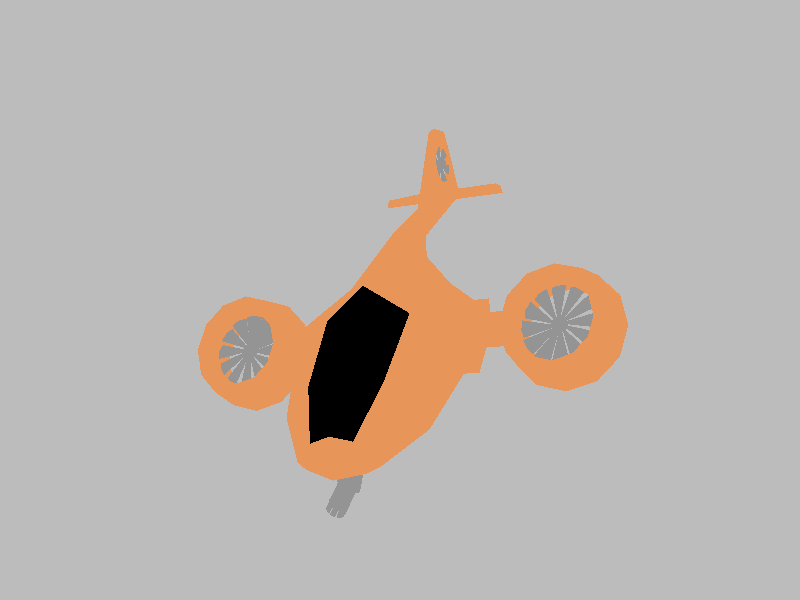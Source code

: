 // Original model downloaded from TurboSquid.


//==================================================
//POV-Ray Main scene file
//==================================================
//This file has been created by PoseRay v3.8.18.390
//3D model to POV-Ray/Moray Converter.
//Author: FlyerX
//Email: flyerx_2000@yahoo.com
//Web: http://mysite.verizon.net/sfg0000/
//==================================================
//Files needed to run the POV-Ray scene:
//Air_Car_POV_main.ini (initialization file - open this to render)
//Air_Car_POV_scene.pov (scene setup of cameras, lights and geometry)
//Air_Car_POV_geom.inc (geometry mesh)
//Air_Car_POV_mat.inc (materials)
// 
//==================================================
//Model Statistics:
//Number of triangular faces..... 1871
//Number of vertices............. 1654
//Number of normals.............. 2490
//Number of UV coordinates....... 1654
//Number of lines................ 0
//Number of materials............ 3
//Number of groups/meshes........ 12
//Number of subdivision faces.... 0
//UV boundaries........ from u,v=(0,0)
//                        to u,v=(1,1)
//Bounding Box....... from x,y,z=(-51.87341,-32.88395,-44.69185)
//                      to x,y,z=(51.87344,58.38091,24.37624)
//                 size dx,dy,dz=(103.7468,91.26486,69.06809)
//                  center x,y,z=(1.144409E-5,12.74848,-10.15781)
//                       diagonal 154.4768
//Surface area................... 14624.93
//             Smallest face area 0.00678774
//              Largest face area 167.1127
//Memory allocated for geometry.. 281 KBytes
// 
//==================================================
//IMPORTANT:
//This file was designed to run with the following command line options: 
// +W799 +H610 +FN +AM1 +A -UA
//if you are not using an INI file copy and paste the text above to the command line box before rendering
 
#include "colors.inc"
#include "skies.inc"
#include "stars.inc"
#include "textures.inc"


//==================================================
//POV-Ray Geometry mesh list
//==================================================
//This file has been created by PoseRay v3.8.18.390
//3D model to POV-Ray/Moray Converter.
//Author: FlyerX
//Email: flyerx_2000@yahoo.com
//Web: http://mysite.verizon.net/sfg0000/
//==================================================
//Files needed to run the POV-Ray scene:
//Air_Car_POV_main.ini (initialization file - open this to render)
//Air_Car_POV_scene.pov (scene setup of cameras, lights and geometry)
//Air_Car_POV_geom.inc (geometry mesh)
//Air_Car_POV_mat.inc (materials)
// 
//==================================================
//Model Statistics:
//Number of triangular faces..... 1871
//Number of vertices............. 1654
//Number of normals.............. 2490
//Number of UV coordinates....... 1654
//Number of lines................ 0
//Number of materials............ 3
//Number of groups/meshes........ 12
//Number of subdivision faces.... 0
//UV boundaries........ from u,v=(0,0)
//                        to u,v=(1,1)
//Bounding Box....... from x,y,z=(-51.87341,-32.88395,-44.69185)
//                      to x,y,z=(51.87344,58.38091,24.37624)
//                 size dx,dy,dz=(103.7468,91.26486,69.06809)
//                  center x,y,z=(1.144409E-5,12.74848,-10.15781)
//                       diagonal 154.4768
//Surface area................... 14624.93
//             Smallest face area 0.00678774
//              Largest face area 167.1127
//Memory allocated for geometry.. 281 KBytes
// 
//==================================================
 
 
//==================================================
//Map definitions
 
//==================================================
//Material definitions
#declare Glass_= 
texture{pigment {color rgb <0,0,0> transmit  0.51} 
        finish{phong 0.9921569 phong_size 12.37194 diffuse 0.6*1 ambient rgb <0.2,0.2,0.2> reflection{0 }}}
//==================================================
#declare Hull_= 
texture{pigment {color rgb <0.8, 0.3, 0.1> transmit  0} 
        finish{phong 1 phong_size 10.86036 diffuse 0.6*1 ambient rgb <0.2,0.2,0.2> reflection{0 }}}
//==================================================
#declare Metal_= 
texture{pigment {color rgb <0.294117647058824,0.294117647058824,0.294117647058824> transmit  0} 
        finish{phong 1 phong_size 11.21999 diffuse 0.6*1 ambient rgb <0.2,0.2,0.2> reflection{0 }}}
 
//Geometry
#declare Air_Car_=mesh2{
vertex_vectors{
1654,
<1.485273,47.52279,-35.85859>,
<1.317386,47.3085,-36.44736>,
<1.317386,47.6316,-36.47562>,
<-1.485273,47.52279,-35.85859>,
<-1.317392,47.6316,-36.47562>,
<-1.317392,47.3085,-36.44736>,
<1.485273,47.52279,-35.85859>,
<1.317386,47.92555,-36.33857>,
<-1.485273,47.52279,-35.85859>,
<-1.317392,47.92555,-36.33857>,
<1.485273,47.52279,-35.85859>,
<1.317386,48.11157,-36.07288>,
<-1.485273,47.52279,-35.85859>,
<-1.317392,48.11157,-36.07288>,
<1.485273,47.52279,-35.85859>,
<1.317386,48.13985,-35.74979>,
<-1.485273,47.52279,-35.85859>,
<-1.317392,48.13985,-35.74979>,
<1.485273,47.52279,-35.85859>,
<1.317386,48.00277,-35.45585>,
<-1.485273,47.52279,-35.85859>,
<-1.317392,48.00277,-35.45585>,
<1.485273,47.52279,-35.85859>,
<1.317386,47.73709,-35.26982>,
<-1.485273,47.52279,-35.85859>,
<-1.317392,47.73709,-35.26982>,
<1.485273,47.52279,-35.85859>,
<1.317386,47.41401,-35.24156>,
<-1.485273,47.52279,-35.85859>,
<-1.317392,47.41401,-35.24156>,
<1.485273,47.52279,-35.85859>,
<1.317386,47.12006,-35.37862>,
<-1.485273,47.52279,-35.85859>,
<-1.317392,47.12006,-35.37862>,
<1.485273,47.52279,-35.85859>,
<1.317386,46.93405,-35.64431>,
<-1.485273,47.52279,-35.85859>,
<-1.317392,46.93405,-35.64431>,
<1.485273,47.52279,-35.85859>,
<1.317386,46.90577,-35.96739>,
<-1.485273,47.52279,-35.85859>,
<-1.317392,46.90577,-35.96739>,
<1.485273,47.52279,-35.85859>,
<1.317386,47.04284,-36.26133>,
<-1.485273,47.52279,-35.85859>,
<-1.317392,47.04284,-36.26133>,
<1.485273,47.52279,-35.85859>,
<1.317386,47.3085,-36.44736>,
<-1.485273,47.52279,-35.85859>,
<-1.317392,47.3085,-36.44736>,
<0.8587205,47.15163,-36.87837>,
<0.8587205,47.71126,-36.92733>,
<0.8587205,48.22037,-36.68992>,
<0.8587205,48.54258,-36.22976>,
<0.8587205,48.59153,-35.67014>,
<0.8587205,48.35414,-35.16103>,
<0.8587205,47.89397,-34.83881>,
<0.8587205,47.33435,-34.78986>,
<0.8587205,46.82524,-35.02726>,
<0.8587205,46.50303,-35.48743>,
<0.8587205,46.45407,-36.04704>,
<0.8587205,46.69147,-36.55616>,
<0.8587205,47.15163,-36.87837>,
<0.2321647,47.09421,-37.03613>,
<0.2321647,47.7404,-37.09266>,
<0.2321647,48.32828,-36.81853>,
<0.2321647,48.70033,-36.28718>,
<0.2321647,48.75687,-35.641>,
<0.2321647,48.48273,-35.05311>,
<0.2321647,47.95138,-34.68105>,
<0.2321647,47.30522,-34.62453>,
<0.2321647,46.71732,-34.89866>,
<0.2321647,46.34526,-35.43>,
<0.2321647,46.28873,-36.07619>,
<0.2321647,46.56288,-36.66408>,
<0.2321647,47.09421,-37.03613>,
<-0.2321674,47.09421,-37.03613>,
<-0.8587211,47.15163,-36.87837>,
<-0.8587211,47.71126,-36.92733>,
<-0.2321674,47.7404,-37.09266>,
<-0.2321674,48.32828,-36.81853>,
<-0.8587211,48.22037,-36.68992>,
<-0.8587211,48.54258,-36.22976>,
<-0.2321674,48.70033,-36.28718>,
<-0.2321674,48.75687,-35.641>,
<-0.8587211,48.59153,-35.67014>,
<-0.8587211,48.35414,-35.16103>,
<-0.2321674,48.48273,-35.05311>,
<-0.2321674,47.95138,-34.68105>,
<-0.8587211,47.89397,-34.83881>,
<-0.8587211,47.33435,-34.78986>,
<-0.2321674,47.30522,-34.62453>,
<-0.2321674,46.71732,-34.89866>,
<-0.8587211,46.82524,-35.02726>,
<-0.8587211,46.50303,-35.48743>,
<-0.2321674,46.34526,-35.43>,
<-0.2321674,46.28873,-36.07619>,
<-0.8587211,46.45407,-36.04704>,
<-0.8587211,46.69147,-36.55616>,
<-0.2321674,46.56288,-36.66408>,
<-0.2321674,47.09421,-37.03613>,
<-0.8587211,47.15163,-36.87837>,
<0.2273408,47.06363,-37.07391>,
<0.2273408,47.73352,-37.13252>,
<0.2273408,47.50793,-35.85318>,
<-0.227336,47.06363,-37.07391>,
<-0.227336,47.50793,-35.85318>,
<-0.227336,47.73352,-37.13252>,
<0.2273565,45.97419,-40.06752>,
<-0.2273565,45.97419,-40.06752>,
<0.2273565,48.28677,-40.26982>,
<-0.2273565,48.28677,-40.26982>,
<0.2273408,48.34297,-36.84833>,
<-0.227336,48.34297,-36.84833>,
<0.2273408,47.73352,-37.13252>,
<-0.227336,47.73352,-37.13252>,
<-0.227336,48.34297,-36.84833>,
<0.2273408,48.34297,-36.84833>,
<0.2273408,48.72866,-36.29749>,
<-0.227336,48.72866,-36.29749>,
<0.2273565,50.39077,-39.28881>,
<-0.2273565,50.39077,-39.28881>,
<0.2273565,51.72219,-37.38705>,
<-0.2273565,51.72219,-37.38705>,
<0.2273408,48.78728,-35.6276>,
<-0.227336,48.78728,-35.6276>,
<0.2273408,48.72866,-36.29749>,
<-0.227336,48.72866,-36.29749>,
<-0.227336,48.78728,-35.6276>,
<0.2273408,48.78728,-35.6276>,
<0.2273408,48.50308,-35.01815>,
<-0.227336,48.50308,-35.01815>,
<0.2273565,51.9247,-35.07438>,
<-0.2273565,51.9247,-35.07438>,
<0.2273565,50.94351,-32.97046>,
<-0.2273565,50.94351,-32.97046>,
<0.2273408,47.95225,-34.63245>,
<-0.227336,47.95225,-34.63245>,
<0.2273408,48.50308,-35.01815>,
<-0.227336,48.50308,-35.01815>,
<-0.227336,47.95225,-34.63245>,
<0.2273408,47.95225,-34.63245>,
<0.2273408,47.28236,-34.57384>,
<-0.227336,47.28236,-34.57384>,
<0.2273565,49.04195,-31.63894>,
<-0.2273565,49.04195,-31.63894>,
<0.2273565,46.72909,-31.43653>,
<-0.2273565,46.72909,-31.43653>,
<0.2273408,46.6729,-34.85803>,
<-0.227336,46.6729,-34.85803>,
<0.2273408,47.28236,-34.57384>,
<-0.227336,47.28236,-34.57384>,
<-0.227336,46.6729,-34.85803>,
<0.2273408,46.6729,-34.85803>,
<0.2273408,46.2872,-35.40887>,
<-0.227336,46.2872,-35.40887>,
<0.2273565,44.62506,-32.41753>,
<-0.2273565,44.62506,-32.41753>,
<0.2273565,43.29365,-34.31931>,
<-0.2273565,43.29365,-34.31931>,
<0.2273408,46.2286,-36.07876>,
<-0.227336,46.2286,-36.07876>,
<0.2273408,46.2872,-35.40887>,
<-0.227336,46.2872,-35.40887>,
<-0.227336,46.2286,-36.07876>,
<0.2273408,46.2286,-36.07876>,
<0.2273408,46.51279,-36.68821>,
<-0.227336,46.51279,-36.68821>,
<0.2273565,43.09114,-36.63197>,
<-0.2273565,43.09114,-36.63197>,
<0.2273565,44.07234,-38.7359>,
<-0.2273565,44.07234,-38.7359>,
<0.2273408,46.51279,-36.68821>,
<-0.227336,46.51279,-36.68821>,
<-0.227336,47.06363,-37.07391>,
<0.2273408,47.06363,-37.07391>,
<0.2273565,45.97419,-40.06752>,
<0.2273565,48.28677,-40.26982>,
<-0.2273565,48.28677,-40.26982>,
<0.2273565,50.39077,-39.28881>,
<-0.2273565,50.39077,-39.28881>,
<0.2273565,51.72219,-37.38705>,
<-0.2273565,51.72219,-37.38705>,
<0.2273565,51.9247,-35.07438>,
<-0.2273565,51.9247,-35.07438>,
<0.2273565,50.94351,-32.97046>,
<-0.2273565,50.94351,-32.97046>,
<0.2273565,49.04195,-31.63894>,
<-0.2273565,49.04195,-31.63894>,
<0.2273565,46.72909,-31.43653>,
<-0.2273565,46.72909,-31.43653>,
<0.2273565,44.62506,-32.41753>,
<-0.2273565,44.62506,-32.41753>,
<0.2273565,43.29365,-34.31931>,
<-0.2273565,43.29365,-34.31931>,
<0.2273565,43.09114,-36.63197>,
<-0.2273565,43.09114,-36.63197>,
<0.2273565,44.07234,-38.7359>,
<-0.2273565,44.07234,-38.7359>,
<-48.29845,12.18384,0.02028322>,
<-47.36292,11.5097,-0.3689301>,
<-46.17551,13.72543,-4.206693>,
<-46.98571,14.63346,-4.222577>,
<-47.36292,3.973184,-4.720142>,
<-46.17551,6.188916,-8.557904>,
<-48.34769,3.365937,-5.070736>,
<-47.02835,5.827862,-9.334914>,
<-49.44188,3.351312,-5.079178>,
<-47.97595,6.086785,-9.817156>,
<-50.65765,4.129913,-4.629653>,
<-49.02883,7.16933,-9.894073>,
<-51.87341,11.60374,-0.3146348>,
<-50.08171,14.94709,-6.105498>,
<-50.53607,12.19846,0.02872705>,
<-48.92354,15.20748,-5.18305>,
<-48.29845,12.18384,0.02028322>,
<-46.98571,14.63346,-4.222577>,
<-43.39922,16.42669,-7.328568>,
<-42.93145,15.34746,-7.016132>,
<-42.93145,7.810943,-11.36734>,
<-43.42384,7.630116,-12.45651>,
<-43.97094,8.089287,-13.28559>,
<-44.57882,9.394332,-13.74789>,
<-45.1867,17.3946,-10.3447>,
<-44.51803,17.41023,-8.998334>,
<-43.39922,16.42669,-7.328568>,
<-38.49999,15.94116,-8.044453>,
<-38.49999,17.08307,-8.465434>,
<-38.49999,8.404644,-12.39566>,
<-38.49999,8.289785,-13.5991>,
<-38.49999,8.822252,-14.55513>,
<-38.49999,10.20874,-15.15849>,
<-38.49999,18.29045,-11.89636>,
<-38.49999,18.2165,-10.39482>,
<-38.49999,17.08307,-8.465434>,
<-33.60076,16.42669,-7.328568>,
<-34.06852,15.34746,-7.016132>,
<-34.06852,7.81094,-11.36734>,
<-33.57614,7.63011,-12.45651>,
<-33.02904,8.089281,-13.2856>,
<-32.42115,9.394327,-13.7479>,
<-31.81327,17.3946,-10.34471>,
<-32.48194,17.41023,-8.998336>,
<-33.60076,16.42669,-7.328568>,
<-30.82446,13.72543,-4.206696>,
<-30.01426,14.63345,-4.222579>,
<-30.82446,6.18891,-8.557906>,
<-29.97162,5.827858,-9.334917>,
<-29.02402,6.086781,-9.817158>,
<-27.97114,7.169324,-9.894074>,
<-26.91826,14.94709,-6.105501>,
<-28.07643,15.20748,-5.183054>,
<-30.01426,14.63345,-4.222579>,
<-28.70152,12.18383,0.02028131>,
<-29.63705,11.5097,-0.3689322>,
<-29.63705,3.973176,-4.720146>,
<-28.65228,3.365932,-5.07074>,
<-27.55809,3.351307,-5.079183>,
<-26.34232,4.12991,-4.629657>,
<-25.12656,11.60373,-0.3146391>,
<-26.46391,12.19846,0.02872419>,
<-28.70152,12.18383,0.02028131>,
<-30.82446,9.293962,3.46883>,
<-30.01426,9.734216,4.263142>,
<-30.82446,1.757443,-0.8823837>,
<-29.97162,0.9040055,-0.8065567>,
<-29.02402,0.6158333,-0.3412046>,
<-27.97114,1.090491,0.6347628>,
<-26.91826,8.260376,5.476222>,
<-28.07643,9.189434,5.240501>,
<-30.01426,9.734216,4.263142>,
<-33.60076,7.940974,7.369126>,
<-34.06852,7.671932,6.278267>,
<-34.06852,0.1354132,1.927056>,
<-33.57614,-0.8982511,2.315039>,
<-33.02904,-1.386677,3.12724>,
<-32.42115,-1.134512,4.488583>,
<-31.81327,5.81287,9.715425>,
<-32.48194,6.98668,9.055782>,
<-33.60076,7.940974,7.369126>,
<-38.49999,7.078227,7.306597>,
<-38.49999,7.2846,8.506001>,
<-38.49999,-0.4582934,2.955384>,
<-38.49999,-1.557924,3.457628>,
<-38.49999,-2.119642,4.396776>,
<-38.49999,-1.948922,5.899186>,
<-38.49999,4.917023,11.26708>,
<-38.49999,6.180419,10.45228>,
<-38.49999,7.2846,8.506001>,
<-43.39922,7.940975,7.369125>,
<-42.93145,7.671932,6.278267>,
<-42.93145,0.1354136,1.927058>,
<-43.42384,-0.8982482,2.315042>,
<-43.97094,-1.386672,3.127238>,
<-44.57882,-1.134509,4.488586>,
<-45.1867,5.812875,9.715426>,
<-44.51803,6.986683,9.055782>,
<-43.39922,7.940975,7.369125>,
<-46.17551,9.293967,3.468831>,
<-46.98571,9.734221,4.263146>,
<-46.17551,1.757448,-0.8823785>,
<-47.02835,0.9040112,-0.8065547>,
<-47.97595,0.6158366,-0.3412018>,
<-49.02883,1.090497,0.6347659>,
<-50.08171,8.260379,5.476226>,
<-48.92354,9.189438,5.240503>,
<-46.98571,9.734221,4.263146>,
<-48.29845,12.18384,0.02028322>,
<-47.36292,11.5097,-0.3689301>,
<-47.36292,3.973184,-4.720142>,
<-48.34769,3.365937,-5.070736>,
<-49.44188,3.351312,-5.079178>,
<-50.65765,4.129913,-4.629653>,
<-51.87341,11.60374,-0.3146348>,
<-50.53607,12.19846,0.02872705>,
<-48.29845,12.18384,0.02028322>,
<46.17554,13.72542,-4.206703>,
<47.36295,11.50968,-0.3689396>,
<48.29847,12.18382,0.02027512>,
<46.98573,14.63344,-4.222587>,
<47.36295,3.973166,-4.720153>,
<46.17554,6.188899,-8.557912>,
<47.02837,5.827845,-9.334924>,
<48.34772,3.365921,-5.070744>,
<49.44191,3.351295,-5.07919>,
<47.97597,6.086769,-9.817166>,
<49.02885,7.169312,-9.894082>,
<50.65767,4.129897,-4.629663>,
<51.87344,11.60372,-0.3146479>,
<50.08174,14.94708,-6.105507>,
<48.92356,15.20747,-5.183059>,
<50.53609,12.19845,0.02871776>,
<48.29847,12.18382,0.02027512>,
<46.98573,14.63344,-4.222587>,
<43.39924,16.42668,-7.328577>,
<42.93148,15.34744,-7.016136>,
<42.93148,7.810928,-11.36735>,
<43.42386,7.630101,-12.45652>,
<43.97096,8.089272,-13.2856>,
<44.57884,9.394316,-13.7479>,
<45.18672,17.39458,-10.34471>,
<44.51805,17.41022,-8.998343>,
<43.39924,16.42668,-7.328577>,
<38.50001,15.94115,-8.044457>,
<38.50001,17.08305,-8.465441>,
<38.50001,8.404632,-12.39567>,
<38.50001,8.289772,-13.5991>,
<38.50001,8.822242,-14.55514>,
<38.50001,10.20873,-15.1585>,
<38.50001,18.29044,-11.89636>,
<38.50001,18.21649,-10.39483>,
<38.50001,17.08305,-8.465441>,
<33.60078,16.42669,-7.328573>,
<34.06854,15.34745,-7.016137>,
<34.06854,7.810928,-11.36735>,
<33.57616,7.630101,-12.45652>,
<33.02906,8.089272,-13.2856>,
<32.42118,9.394316,-13.7479>,
<31.8133,17.39458,-10.34471>,
<32.48197,17.41022,-8.998343>,
<33.60078,16.42669,-7.328573>,
<30.82449,13.72542,-4.206701>,
<30.01429,14.63344,-4.222585>,
<30.82449,6.188901,-8.557912>,
<29.97165,5.827847,-9.334923>,
<29.02405,6.086771,-9.817166>,
<27.97117,7.169314,-9.89408>,
<26.91829,14.94708,-6.105506>,
<28.07646,15.20747,-5.18306>,
<30.01429,14.63344,-4.222585>,
<28.70154,12.18382,0.02027655>,
<29.63708,11.50969,-0.3689384>,
<29.63708,3.973168,-4.72015>,
<28.65231,3.365922,-5.070745>,
<27.55812,3.351296,-5.079188>,
<26.34235,4.129898,-4.629663>,
<25.12659,11.60372,-0.3146453>,
<26.46394,12.19845,0.0287199>,
<28.70154,12.18382,0.02027655>,
<30.82449,9.293951,3.468824>,
<30.01429,9.734205,4.263138>,
<30.82449,1.757434,-0.8823885>,
<29.97165,0.903995,-0.8065627>,
<29.02405,0.6158223,-0.3412089>,
<27.97117,1.090483,0.6347561>,
<26.91829,8.260366,5.476221>,
<28.07646,9.189424,5.240496>,
<30.01429,9.734205,4.263138>,
<33.60078,7.940963,7.369121>,
<34.06854,7.67192,6.278262>,
<34.06854,0.1354027,1.927049>,
<33.57616,-0.8982625,2.315037>,
<33.02906,-1.386684,3.127233>,
<32.42118,-1.134527,4.488582>,
<31.8133,5.81286,9.715425>,
<32.48197,6.98667,9.055777>,
<33.60078,7.940963,7.369121>,
<38.50001,7.078214,7.306591>,
<38.50001,7.284589,8.505992>,
<38.50001,-0.4583058,2.955379>,
<38.50001,-1.557936,3.45762>,
<38.50001,-2.119654,4.39677>,
<38.50001,-1.948937,5.899178>,
<38.50001,4.917012,11.26707>,
<38.50001,6.180406,10.45226>,
<38.50001,7.284589,8.505992>,
<43.39924,7.940962,7.369116>,
<42.93148,7.67192,6.278262>,
<42.93148,0.1354027,1.927049>,
<43.42386,-0.8982625,2.315037>,
<43.97096,-1.386684,3.127233>,
<44.57884,-1.134527,4.488582>,
<45.18672,5.812859,9.715419>,
<44.51805,6.98667,9.055777>,
<43.39924,7.940962,7.369116>,
<46.17554,9.293949,3.468823>,
<46.98573,9.734203,4.263135>,
<46.17554,1.757432,-0.8823891>,
<47.02837,0.9039936,-0.806564>,
<47.97597,0.6158209,-0.3412101>,
<49.02885,1.090479,0.6347568>,
<50.08174,8.260364,5.476216>,
<48.92356,9.189422,5.240493>,
<46.98573,9.734203,4.263135>,
<48.29847,12.18382,0.02027512>,
<47.36295,11.50968,-0.3689396>,
<47.36295,3.973166,-4.720153>,
<48.34772,3.365921,-5.070744>,
<49.44191,3.351295,-5.07919>,
<50.65767,4.129897,-4.629663>,
<51.87344,11.60372,-0.3146479>,
<50.53609,12.19845,0.02871776>,
<48.29847,12.18382,0.02027512>,
<-36.76033,7.092686,-2.837287>,
<-36.81947,6.868073,-2.448247>,
<-38.49601,7.092686,-2.837287>,
<-36.76033,7.894779,-2.374201>,
<-38.49601,7.894779,-2.374201>,
<-36.81947,7.670164,-1.985157>,
<-30.15356,7.828184,-4.11121>,
<-30.02487,7.894777,-2.374198>,
<-30.0571,6.723533,-2.1979>,
<-30.31352,6.798534,-0.4754506>,
<-36.99286,6.658766,-2.085716>,
<-36.99286,7.460858,-1.622628>,
<-36.81947,6.868073,-2.448247>,
<-36.81947,7.670164,-1.985157>,
<-36.99286,7.460858,-1.622628>,
<-36.99286,6.658766,-2.085716>,
<-37.26869,6.47903,-1.774405>,
<-37.26869,7.281122,-1.311317>,
<-30.53574,5.644034,-0.328151>,
<-31.15978,5.776993,1.293913>,
<-31.55685,4.663255,1.370606>,
<-32.50602,4.899774,2.813299>,
<-37.62817,6.341114,-1.535527>,
<-37.62817,7.143207,-1.072438>,
<-37.26869,6.47903,-1.774405>,
<-37.26869,7.281122,-1.311317>,
<-37.62817,7.143207,-1.072438>,
<-37.62817,6.341114,-1.535527>,
<-38.04678,6.254416,-1.385363>,
<-38.04678,7.056509,-0.9222745>,
<-33.05086,3.848048,2.782586>,
<-34.26044,4.226667,3.979152>,
<-34.91595,3.253951,3.811595>,
<-36.30352,3.803528,4.71205>,
<-38.49601,6.224846,-1.334145>,
<-38.49601,7.026941,-0.871057>,
<-38.04678,6.254416,-1.385363>,
<-38.04678,7.056509,-0.9222745>,
<-38.49601,7.026941,-0.871057>,
<-38.49601,6.224846,-1.334145>,
<-38.94524,6.254416,-1.385363>,
<-38.94524,7.056509,-0.9222745>,
<-37.02501,2.92146,4.387486>,
<-38.49601,3.659205,4.962026>,
<-39.23431,2.873229,4.471025>,
<-40.6885,3.803528,4.71205>,
<-39.36385,6.341114,-1.535527>,
<-39.36385,7.143207,-1.072438>,
<-38.94524,6.254416,-1.385363>,
<-38.94524,7.056509,-0.9222745>,
<-39.36385,7.143207,-1.072438>,
<-39.36385,6.341114,-1.535527>,
<-39.72332,6.47903,-1.774405>,
<-39.72332,7.281122,-1.311317>,
<-41.39331,3.11255,4.056507>,
<-42.73158,4.226667,3.979152>,
<-43.35484,3.623101,3.172207>,
<-44.486,4.899774,2.813299>,
<-39.99915,6.658766,-2.085716>,
<-39.99915,7.460858,-1.622628>,
<-39.72332,6.47903,-1.774405>,
<-39.72332,7.281122,-1.311317>,
<-39.99915,7.460858,-1.622628>,
<-39.99915,6.658766,-2.085716>,
<-40.17255,6.868073,-2.448247>,
<-40.17255,7.670164,-1.985157>,
<-44.98528,4.370111,1.878347>,
<-45.83223,5.776993,1.293913>,
<-46.17348,5.302658,0.2631292>,
<-46.6785,6.798534,-0.4754506>,
<-40.23169,7.092686,-2.837287>,
<-40.23169,7.894779,-2.374201>,
<-40.17255,6.868073,-2.448247>,
<-40.17255,7.670164,-1.985157>,
<-40.23169,7.894779,-2.374201>,
<-40.23169,7.092686,-2.837287>,
<-40.17255,7.317299,-3.22633>,
<-40.17255,8.119392,-2.763242>,
<-46.83846,6.357185,-1.563366>,
<-46.96715,7.894777,-2.374198>,
<-46.93492,7.461842,-3.476689>,
<-46.6785,8.991026,-4.27296>,
<-39.99915,7.526607,-3.588859>,
<-39.99915,8.328699,-3.125772>,
<-40.17255,7.317299,-3.22633>,
<-40.17255,8.119392,-2.763242>,
<-39.99915,8.328699,-3.125772>,
<-39.99915,7.526607,-3.588859>,
<-39.72332,7.706343,-3.900171>,
<-39.72332,8.508434,-3.437083>,
<-46.45627,8.541336,-5.346425>,
<-45.83223,10.01256,-6.04231>,
<-45.43516,9.522113,-7.045179>,
<-44.486,10.88978,-7.561697>,
<-39.36385,7.844259,-4.13905>,
<-39.36385,8.646353,-3.675961>,
<-39.72332,7.706343,-3.900171>,
<-39.72332,8.508434,-3.437083>,
<-39.36385,8.646353,-3.675961>,
<-39.36385,7.844259,-4.13905>,
<-38.94524,7.930956,-4.289213>,
<-38.94524,8.733046,-3.826123>,
<-43.94115,10.33732,-8.457161>,
<-42.73158,11.56289,-8.727552>,
<-42.07606,10.93142,-9.486168>,
<-40.6885,11.98602,-9.460444>,
<-38.49601,7.960528,-4.340431>,
<-38.49601,8.762619,-3.877341>,
<-38.94524,7.930956,-4.289213>,
<-38.94524,8.733046,-3.826123>,
<-38.49601,8.762619,-3.877341>,
<-38.49601,7.960528,-4.340431>,
<-38.04678,7.930956,-4.289213>,
<-38.04678,8.733046,-3.826123>,
<-39.967,11.26391,-10.06206>,
<-38.49601,12.13035,-9.710422>,
<-37.75771,11.31214,-10.14559>,
<-36.30352,11.98602,-9.460444>,
<-37.62817,7.844259,-4.13905>,
<-37.62817,8.646353,-3.675961>,
<-38.04678,7.930956,-4.289213>,
<-38.04678,8.733046,-3.826123>,
<-37.62817,8.646353,-3.675961>,
<-37.62817,7.844259,-4.13905>,
<-37.26869,7.706343,-3.900171>,
<-37.26869,8.508434,-3.437083>,
<-35.5987,11.07282,-9.731084>,
<-34.26044,11.56289,-8.727552>,
<-33.63716,10.56227,-8.84678>,
<-32.50602,10.88978,-7.561697>,
<-36.99286,7.526607,-3.588859>,
<-36.99286,8.328699,-3.125772>,
<-37.26869,7.706343,-3.900171>,
<-37.26869,8.508434,-3.437083>,
<-36.99286,8.328699,-3.125772>,
<-36.99286,7.526607,-3.588859>,
<-36.81947,7.317299,-3.22633>,
<-36.81947,8.119392,-2.763242>,
<-32.00674,9.815257,-7.552922>,
<-31.15978,10.01256,-6.04231>,
<-30.81854,8.882718,-5.937717>,
<-30.31352,8.991026,-4.27296>,
<-36.81947,7.317299,-3.22633>,
<-36.81947,8.119392,-2.763242>,
<-36.76033,7.894779,-2.374201>,
<-36.76033,7.092686,-2.837287>,
<-30.15356,7.828184,-4.11121>,
<-30.0571,6.723533,-2.1979>,
<-30.31352,6.798534,-0.4754506>,
<-30.53574,5.644034,-0.328151>,
<-31.15978,5.776993,1.293913>,
<-31.55685,4.663255,1.370606>,
<-32.50602,4.899774,2.813299>,
<-33.05086,3.848048,2.782586>,
<-34.26044,4.226667,3.979152>,
<-34.91595,3.253951,3.811595>,
<-36.30352,3.803528,4.71205>,
<-37.02501,2.92146,4.387486>,
<-38.49601,3.659205,4.962026>,
<-39.23431,2.873229,4.471025>,
<-40.6885,3.803528,4.71205>,
<-41.39331,3.11255,4.056507>,
<-42.73158,4.226667,3.979152>,
<-43.35484,3.623101,3.172207>,
<-44.486,4.899774,2.813299>,
<-44.98528,4.370111,1.878347>,
<-45.83223,5.776993,1.293913>,
<-46.17348,5.302658,0.2631292>,
<-46.6785,6.798534,-0.4754506>,
<-46.83846,6.357185,-1.563366>,
<-46.96715,7.894777,-2.374198>,
<-46.93492,7.461842,-3.476689>,
<-46.6785,8.991026,-4.27296>,
<-46.45627,8.541336,-5.346425>,
<-45.83223,10.01256,-6.04231>,
<-45.43516,9.522113,-7.045179>,
<-44.486,10.88978,-7.561697>,
<-43.94115,10.33732,-8.457161>,
<-42.73158,11.56289,-8.727552>,
<-42.07606,10.93142,-9.486168>,
<-40.6885,11.98602,-9.460444>,
<-39.967,11.26391,-10.06206>,
<-38.49601,12.13035,-9.710422>,
<-37.75771,11.31214,-10.14559>,
<-36.30352,11.98602,-9.460444>,
<-35.5987,11.07282,-9.731084>,
<-34.26044,11.56289,-8.727552>,
<-33.63716,10.56227,-8.84678>,
<-32.50602,10.88978,-7.561697>,
<-32.00674,9.815257,-7.552922>,
<-31.15978,10.01256,-6.04231>,
<-30.81854,8.882718,-5.937717>,
<-30.31352,8.991026,-4.27296>,
<38.49601,7.092686,-2.837287>,
<36.81947,6.868073,-2.448247>,
<36.76033,7.092686,-2.837287>,
<36.81947,7.670164,-1.985157>,
<38.49601,7.894779,-2.374201>,
<36.76033,7.894779,-2.374201>,
<30.0571,6.723533,-2.1979>,
<30.02487,7.894777,-2.374198>,
<30.15356,7.828184,-4.11121>,
<30.31352,6.798534,-0.4754506>,
<36.99286,6.658766,-2.085716>,
<36.99286,7.460858,-1.622628>,
<36.99286,7.460858,-1.622628>,
<36.81947,7.670164,-1.985157>,
<36.81947,6.868073,-2.448247>,
<36.99286,6.658766,-2.085716>,
<37.26869,6.47903,-1.774405>,
<37.26869,7.281122,-1.311317>,
<31.55685,4.663255,1.370606>,
<31.15978,5.776993,1.293913>,
<30.53574,5.644034,-0.328151>,
<32.50602,4.899774,2.813299>,
<37.62817,6.341114,-1.535527>,
<37.62817,7.143207,-1.072438>,
<37.62817,7.143207,-1.072438>,
<37.26869,7.281122,-1.311317>,
<37.26869,6.47903,-1.774405>,
<37.62817,6.341114,-1.535527>,
<38.04678,6.254416,-1.385363>,
<38.04678,7.056509,-0.9222745>,
<34.91595,3.253951,3.811595>,
<34.26044,4.226667,3.979152>,
<33.05086,3.848048,2.782586>,
<36.30352,3.803528,4.71205>,
<38.49601,6.224846,-1.334145>,
<38.49601,7.026941,-0.871057>,
<38.49601,7.026941,-0.871057>,
<38.04678,7.056509,-0.9222745>,
<38.04678,6.254416,-1.385363>,
<38.49601,6.224846,-1.334145>,
<38.94524,6.254416,-1.385363>,
<38.94524,7.056509,-0.9222745>,
<39.23431,2.873229,4.471025>,
<38.49601,3.659205,4.962026>,
<37.02501,2.92146,4.387486>,
<40.6885,3.803528,4.71205>,
<39.36385,6.341114,-1.535527>,
<39.36385,7.143207,-1.072438>,
<39.36385,7.143207,-1.072438>,
<38.94524,7.056509,-0.9222745>,
<38.94524,6.254416,-1.385363>,
<39.36385,6.341114,-1.535527>,
<39.72332,6.47903,-1.774405>,
<39.72332,7.281122,-1.311317>,
<43.35484,3.623101,3.172207>,
<42.73158,4.226667,3.979152>,
<41.39331,3.11255,4.056507>,
<44.486,4.899774,2.813299>,
<39.99915,6.658766,-2.085716>,
<39.99915,7.460858,-1.622628>,
<39.99915,7.460858,-1.622628>,
<39.72332,7.281122,-1.311317>,
<39.72332,6.47903,-1.774405>,
<39.99915,6.658766,-2.085716>,
<40.17255,6.868073,-2.448247>,
<40.17255,7.670164,-1.985157>,
<46.17348,5.302658,0.2631292>,
<45.83223,5.776993,1.293913>,
<44.98528,4.370111,1.878347>,
<46.6785,6.798534,-0.4754506>,
<40.23169,7.092686,-2.837287>,
<40.23169,7.894779,-2.374201>,
<40.23169,7.894779,-2.374201>,
<40.17255,7.670164,-1.985157>,
<40.17255,6.868073,-2.448247>,
<40.23169,7.092686,-2.837287>,
<40.17255,7.317299,-3.22633>,
<40.17255,8.119392,-2.763242>,
<46.93492,7.461842,-3.476689>,
<46.96715,7.894777,-2.374198>,
<46.83846,6.357185,-1.563366>,
<46.6785,8.991026,-4.27296>,
<39.99915,7.526607,-3.588859>,
<39.99915,8.328699,-3.125772>,
<39.99915,8.328699,-3.125772>,
<40.17255,8.119392,-2.763242>,
<40.17255,7.317299,-3.22633>,
<39.99915,7.526607,-3.588859>,
<39.72332,7.706343,-3.900171>,
<39.72332,8.508434,-3.437083>,
<45.43516,9.522113,-7.045179>,
<45.83223,10.01256,-6.04231>,
<46.45627,8.541336,-5.346425>,
<44.486,10.88978,-7.561697>,
<39.36385,7.844259,-4.13905>,
<39.36385,8.646353,-3.675961>,
<39.36385,8.646353,-3.675961>,
<39.72332,8.508434,-3.437083>,
<39.72332,7.706343,-3.900171>,
<39.36385,7.844259,-4.13905>,
<38.94524,7.930956,-4.289213>,
<38.94524,8.733046,-3.826123>,
<42.07606,10.93142,-9.486168>,
<42.73158,11.56289,-8.727552>,
<43.94115,10.33732,-8.457161>,
<40.6885,11.98602,-9.460444>,
<38.49601,7.960528,-4.340431>,
<38.49601,8.762619,-3.877341>,
<38.49601,8.762619,-3.877341>,
<38.94524,8.733046,-3.826123>,
<38.94524,7.930956,-4.289213>,
<38.49601,7.960528,-4.340431>,
<38.04678,7.930956,-4.289213>,
<38.04678,8.733046,-3.826123>,
<37.75771,11.31214,-10.14559>,
<38.49601,12.13035,-9.710422>,
<39.967,11.26391,-10.06206>,
<36.30352,11.98602,-9.460444>,
<37.62817,7.844259,-4.13905>,
<37.62817,8.646353,-3.675961>,
<37.62817,8.646353,-3.675961>,
<38.04678,8.733046,-3.826123>,
<38.04678,7.930956,-4.289213>,
<37.62817,7.844259,-4.13905>,
<37.26869,7.706343,-3.900171>,
<37.26869,8.508434,-3.437083>,
<33.63716,10.56227,-8.84678>,
<34.26044,11.56289,-8.727552>,
<35.5987,11.07282,-9.731084>,
<32.50602,10.88978,-7.561697>,
<36.99286,7.526607,-3.588859>,
<36.99286,8.328699,-3.125772>,
<36.99286,8.328699,-3.125772>,
<37.26869,8.508434,-3.437083>,
<37.26869,7.706343,-3.900171>,
<36.99286,7.526607,-3.588859>,
<36.81947,7.317299,-3.22633>,
<36.81947,8.119392,-2.763242>,
<30.81854,8.882718,-5.937717>,
<31.15978,10.01256,-6.04231>,
<32.00674,9.815257,-7.552922>,
<30.31352,8.991026,-4.27296>,
<36.76033,7.894779,-2.374201>,
<36.81947,8.119392,-2.763242>,
<36.81947,7.317299,-3.22633>,
<36.76033,7.092686,-2.837287>,
<30.15356,7.828184,-4.11121>,
<30.0571,6.723533,-2.1979>,
<30.31352,6.798534,-0.4754506>,
<30.53574,5.644034,-0.328151>,
<31.15978,5.776993,1.293913>,
<31.55685,4.663255,1.370606>,
<32.50602,4.899774,2.813299>,
<33.05086,3.848048,2.782586>,
<34.26044,4.226667,3.979152>,
<34.91595,3.253951,3.811595>,
<36.30352,3.803528,4.71205>,
<37.02501,2.92146,4.387486>,
<38.49601,3.659205,4.962026>,
<39.23431,2.873229,4.471025>,
<40.6885,3.803528,4.71205>,
<41.39331,3.11255,4.056507>,
<42.73158,4.226667,3.979152>,
<43.35484,3.623101,3.172207>,
<44.486,4.899774,2.813299>,
<44.98528,4.370111,1.878347>,
<45.83223,5.776993,1.293913>,
<46.17348,5.302658,0.2631292>,
<46.6785,6.798534,-0.4754506>,
<46.83846,6.357185,-1.563366>,
<46.96715,7.894777,-2.374198>,
<46.93492,7.461842,-3.476689>,
<46.6785,8.991026,-4.27296>,
<46.45627,8.541336,-5.346425>,
<45.83223,10.01256,-6.04231>,
<45.43516,9.522113,-7.045179>,
<44.486,10.88978,-7.561697>,
<43.94115,10.33732,-8.457161>,
<42.73158,11.56289,-8.727552>,
<42.07606,10.93142,-9.486168>,
<40.6885,11.98602,-9.460444>,
<39.967,11.26391,-10.06206>,
<38.49601,12.13035,-9.710422>,
<37.75771,11.31214,-10.14559>,
<36.30352,11.98602,-9.460444>,
<35.5987,11.07282,-9.731084>,
<34.26044,11.56289,-8.727552>,
<33.63716,10.56227,-8.84678>,
<32.50602,10.88978,-7.561697>,
<32.00674,9.815257,-7.552922>,
<31.15978,10.01256,-6.04231>,
<30.81854,8.882718,-5.937717>,
<30.31352,8.991026,-4.27296>,
<-5,-28.66828,9.410613>,
<-8.965955,-18.62607,0.1342421>,
<0,-21.58317,-7.636952>,
<0,-29.19581,7.961252>,
<5,-28.66828,9.410613>,
<8.843675,-18.63719,0.1410942>,
<-9.979166,-3.614537,-10.2936>,
<0,-3.275381,-17.19919>,
<10.04167,-3.602063,-10.23902>,
<-3.282284,-25.62284,8.302191>,
<-5.88434,-18.70536,3.355608>,
<-3.51779,-22.47776,12.07098>,
<-0.00134941,-26.15038,6.85279>,
<-0.00134941,-22.74106,11.34757>,
<3.278715,-25.62284,8.302191>,
<-5.906684,-7.381915,4.188056>,
<-3.282284,-25.62284,8.302191>,
<3.51422,-22.47776,12.07098>,
<3.278715,-25.62284,8.302191>,
<5.800558,-18.71317,3.361308>,
<5.903115,-7.381915,4.188056>,
<-6.549129,-8.194274,-5.434155>,
<-5.906684,-7.381915,4.188056>,
<-5.88434,-18.70536,3.355608>,
<6.586565,-8.180044,-5.380229>,
<5.800558,-18.71317,3.361308>,
<5.903115,-7.381915,4.188056>,
<-3.282284,-25.62284,8.302191>,
<-5,-28.66828,9.410613>,
<-8.965955,-18.53971,3.295341>,
<-5.88434,-18.70536,3.355608>,
<3.278715,-25.62284,8.302191>,
<5,-28.66828,9.410613>,
<0,-29.19581,7.961252>,
<-0.00134941,-26.15038,6.85279>,
<5.800558,-18.71317,3.361308>,
<8.843675,-18.55082,3.302191>,
<-9.979166,-3.528168,-7.132502>,
<-6.549129,-8.194274,-5.434155>,
<6.586565,-8.180044,-5.380229>,
<10.04167,-3.515695,-7.077921>,
<5.903115,-7.381915,4.188056>,
<-3.710845,-8.959238,-5.825719>,
<-3.710845,-9.300209,3.950409>,
<3.704598,-8.959238,-5.825719>,
<3.704598,-9.300209,3.950409>,
<3.704598,-8.959238,-5.825719>,
<3.704598,-9.300209,3.950409>,
<3.704598,-9.953242,-5.463929>,
<3.704598,-10.52393,2.53893>,
<3.704598,-9.953242,-5.463929>,
<3.704598,-10.52393,2.53893>,
<-3.710845,-9.953242,-5.463929>,
<-3.710845,-10.52393,2.53893>,
<-3.710845,-9.953242,-5.463929>,
<-3.710845,-10.52393,2.53893>,
<-3.710845,-8.959238,-5.825719>,
<-3.710845,-9.300209,3.950409>,
<-3.710845,-8.959238,-5.825719>,
<3.704598,-8.959238,-5.825719>,
<3.704598,-9.300209,3.950409>,
<3.710846,-16.03505,6.303583>,
<3.704598,-10.52393,2.53893>,
<3.704597,-16.60559,4.736064>,
<-3.710845,-10.52393,2.53893>,
<-3.710846,-16.60559,4.736064>,
<-3.710845,-9.300209,3.950409>,
<-3.704597,-16.03505,6.303583>,
<0.9882497,-14.49374,5.742551>,
<-0.9864522,-15.06427,4.17503>,
<0.9849296,-15.06427,4.17503>,
<-3.704597,-16.03505,6.303583>,
<-3.710846,-16.60559,4.736064>,
<-0.9831365,-16.03505,6.303583>,
<-0.9831322,-14.49374,5.742551>,
<-0.9864576,-16.60559,4.736064>,
<3.710846,-16.03505,6.303583>,
<0.9849247,-16.60559,4.736064>,
<3.704597,-16.60559,4.736064>,
<0.9882454,-16.03505,6.303583>,
<0.9849296,-15.06427,4.17503>,
<0.9849247,-16.60559,4.736064>,
<0.9882454,-16.03505,6.303583>,
<0.9882497,-14.49374,5.742551>,
<-0.9831322,-14.49374,5.742551>,
<-0.9831365,-16.03505,6.303583>,
<-0.9864576,-16.60559,4.736064>,
<-0.9864522,-15.06427,4.17503>,
<3.704598,-10.52393,2.53893>,
<3.704597,-16.60559,4.736064>,
<-3.710846,-16.60559,4.736064>,
<3.710846,-16.03505,6.303583>,
<-3.710845,-9.300209,3.950409>,
<-3.704597,-16.03505,6.303583>,
<-0.3202951,-16.50106,1.610144>,
<-0.3202951,-14.27738,7.719657>,
<0.3202951,-16.50106,1.610144>,
<0.3202951,-14.27738,7.719657>,
<0.3202951,-16.50106,1.610144>,
<0.3202951,-14.27738,7.719657>,
<0.3202951,-17.12752,1.838157>,
<0.3202951,-14.90384,7.94767>,
<0.3202951,-17.12752,1.838157>,
<0.3202951,-14.90384,7.94767>,
<-0.3202951,-17.12752,1.838157>,
<-0.3202951,-14.90384,7.94767>,
<-0.3202951,-17.12752,1.838157>,
<-0.3202951,-14.90384,7.94767>,
<-0.3202951,-16.50106,1.610144>,
<-0.3202951,-14.27738,7.719657>,
<-0.1547241,-16.93044,0.1701417>,
<-0.1547241,-16.62795,0.0600456>,
<0.1547241,-16.93044,0.1701417>,
<0.1547241,-16.62795,0.0600456>,
<-0.3202951,-14.27738,7.719657>,
<0.3202951,-14.27738,7.719657>,
<-0.3203125,-16.97837,0.5423354>,
<-0.3203125,-16.35195,0.3143359>,
<0.3203125,-16.97837,0.5423354>,
<0.3203125,-16.35195,0.3143359>,
<-0.1547,-16.81646,0.4833802>,
<-0.1547,-16.51392,0.3732646>,
<0.1547,-16.81646,0.4833802>,
<0.1547,-16.51392,0.3732646>,
<-0.1547241,-16.62795,0.0600456>,
<0.1547241,-16.93044,0.1701417>,
<0.1547241,-16.62795,0.0600456>,
<0,-30.86389,16.65613>,
<10,-26.69173,13.93152>,
<8.660254,-26.26403,15.69138>,
<0,-30.86389,16.65613>,
<5,-25.95253,17.13197>,
<0,-30.86389,16.65613>,
<0,-26.08205,17.14159>,
<0,-30.86389,16.65613>,
<-5,-25.95253,17.13197>,
<0,-30.86389,16.65613>,
<-8.660254,-26.26403,15.69138>,
<0,-30.86389,16.65613>,
<-10,-26.69173,13.93152>,
<0,-30.86389,16.65613>,
<-8.660254,-27.60378,11.42568>,
<0,-30.86389,16.65613>,
<-5,-28.66828,9.410613>,
<0,-30.86389,16.65613>,
<0,-29.19581,7.961252>,
<0,-30.86389,16.65613>,
<5,-28.66828,9.410613>,
<0,-30.86389,16.65613>,
<8.660254,-27.60378,11.42568>,
<0,-30.86389,16.65613>,
<10,-26.69173,13.93152>,
<17.32051,-16.06964,7.511374>,
<15,-14.40734,12.07852>,
<8.660254,-14.46215,11.92793>,
<0,-14.59825,11.91947>,
<-8.660254,-14.46215,11.92793>,
<-15,-14.40734,12.07852>,
<-17.32051,-16.06964,7.511374>,
<-15,-17.36159,3.376991>,
<-8.965955,-18.62607,0.1342421>,
<-8.965955,-18.62607,0.1342421>,
<-5.358972,-24.94106,12.96758>,
<0,-25.20438,12.24414>,
<5,-28.66828,9.410613>,
<0,-4.152011,3.015454>,
<8.999983,-3.948055,2.938263>,
<5.358972,-24.94106,12.96758>,
<8.843675,-18.63719,0.1410942>,
<15,-17.36159,3.376991>,
<17.32051,-16.06964,7.511374>,
<20,-1.538185,-4.304599>,
<17.32051,1.882015,5.092328>,
<10,1.777932,5.015211>,
<0,1.486937,5.312134>,
<-10,1.777932,5.015211>,
<-17.32051,1.882015,5.092328>,
<-20,-1.538185,-4.304599>,
<-17.32051,-2.877934,-8.570297>,
<-9.979166,-3.614537,-10.2936>,
<10.04167,-3.602063,-10.23902>,
<17.32051,-2.877934,-8.570297>,
<20,-1.538185,-4.304599>,
<27.96441,4.096595,-3.27979>,
<27.91973,11.12009,-5.836132>,
<27.93822,12.54333,-1.925789>,
<27.95716,5.51759,0.6243577>,
<15,14.22669,-0.4274299>,
<8.660254,14.17188,-0.5780179>,
<0,13.88636,-0.2660441>,
<-8.660254,14.17188,-0.5780179>,
<-15,14.22669,-0.4274299>,
<-27.96415,5.513632,0.6257986>,
<-28.00061,12.54328,-1.925768>,
<-28.10483,4.069837,-3.340996>,
<-27.99337,10.99938,-5.863144>,
<-17.32051,13.88126,-8.320549>,
<-10.935,13.18041,-14.26634>,
<-5.383783,19.14302,-18.29918>,
<5.386807,19.14224,-18.29919>,
<10.935,13.18041,-14.26634>,
<17.32051,13.88126,-8.320549>,
<17.32051,13.88126,-8.320549>,
<9.973014,19.69387,-11.19333>,
<8.761143,17.46774,-1.771522>,
<8.761143,17.46774,-1.771522>,
<-8.756918,17.46774,-1.771522>,
<-8.756918,17.46774,-1.771522>,
<-9.967819,19.69387,-11.19333>,
<-5.383783,19.14302,-18.29918>,
<5.386807,19.14224,-18.29919>,
<9.973014,19.69387,-11.19333>,
<0,52.86808,-43.25825>,
<0,47.14787,-44.69185>,
<-1.41217,47.00792,-43.82331>,
<0,52.86808,-43.25825>,
<1.41217,47.00792,-43.82331>,
<-3.727955,23.94633,-24.22198>,
<0,23.15267,-26.40254>,
<0,-3.275381,-17.19919>,
<3.727955,23.94633,-24.22198>,
<-2.656033,46.20553,-28.90261>,
<0,36.06444,-34.78485>,
<2.658376,46.20553,-28.90261>,
<-2.656033,46.88957,-27.02322>,
<0,46.43135,-28.28217>,
<0,58.38088,-27.44357>,
<2.658376,46.88957,-27.02322>,
<0,58.38088,-27.44357>,
<0,23.83671,-24.52316>,
<-3.727955,24.63037,-22.34259>,
<-5.383783,19.14302,-18.29918>,
<0,19.03385,-18.28858>,
<5.386807,19.14224,-18.29919>,
<3.727955,24.63037,-22.34259>,
<-3.727955,24.63037,-22.34259>,
<-9.979166,-3.614537,-10.2936>,
<-5.383783,19.14302,-18.29918>,
<-3.727955,23.94633,-24.22198>,
<-2.656033,46.20553,-28.90261>,
<-2.656033,46.88957,-27.02322>,
<-15,46.88959,-27.02326>,
<-10,58.38091,-27.44359>,
<-10,55.62954,-28.57053>,
<-15,46.20555,-28.90264>,
<15,46.88959,-27.02326>,
<10,55.62954,-28.57053>,
<10,58.38091,-27.44359>,
<15,46.20555,-28.90264>,
<2.658376,46.88957,-27.02322>,
<3.727955,24.63037,-22.34259>,
<2.658376,46.20553,-28.90261>,
<3.727955,23.94633,-24.22198>,
<5.386807,19.14224,-18.29919>,
<10.04167,-3.602063,-10.23902>,
<0,55.62951,-28.57051>,
<0,58.38088,-27.44357>,
<-1.412147,45.80368,-30.00678>,
<0,55.22767,-29.67467>,
<1.412147,45.80368,-30.00678>,
<0,30.15928,-27.61871>,
<0,23.15267,-26.40254>,
<0,36.06444,-34.78485>,
<15,44.87701,-27.35491>,
<2.817808,44.87701,-27.35491>,
<-15,44.87701,-27.35491>,
<-2.802179,44.87701,-27.35491>,
<0.9969254,48.32495,-40.45611>,
<-1.003075,45.89394,-40.24342>,
<0.9969254,45.89394,-40.24342>,
<-1.003075,48.32495,-40.45611>,
<-1.003075,50.53661,-39.4248>,
<0.9969254,50.53661,-39.4248>,
<0.9969254,51.9363,-37.42582>,
<-1.003075,51.9363,-37.42582>,
<-1.003075,52.14899,-34.99482>,
<0.9969254,52.14899,-34.99482>,
<0.9969254,51.11768,-32.78316>,
<-1.003075,51.11768,-32.78316>,
<-1.003075,49.1187,-31.38346>,
<0.9969254,49.1187,-31.38346>,
<0.9969254,46.68769,-31.17077>,
<-1.003075,46.68769,-31.17077>,
<-1.003075,44.47604,-32.20209>,
<0.9969254,44.47604,-32.20209>,
<0.9969254,43.07634,-34.20106>,
<-1.003075,43.07634,-34.20106>,
<-1.003075,42.86366,-36.63207>,
<0.9969254,42.86366,-36.63207>,
<0.9969254,43.89497,-38.84373>,
<-1.003075,43.89497,-38.84373>,
<-1.003075,45.89394,-40.24342>,
<0.9969254,45.89394,-40.24342>,
<0.9969254,44.47604,-32.20209>,
<0.9969254,46.68769,-31.17077>,
<0.9969254,49.1187,-31.38346>,
<0.9969254,51.11768,-32.78316>,
<0.9969254,52.14899,-34.99482>,
<0.9969254,51.9363,-37.42582>,
<0.9969254,50.53661,-39.4248>,
<0,52.86808,-43.25825>,
<0.9969254,48.32495,-40.45611>,
<1.41217,47.00792,-43.82331>,
<0.9969254,45.89394,-40.24342>,
<0.9969254,43.89497,-38.84373>,
<0.9969254,42.86366,-36.63207>,
<0.9969254,43.07634,-34.20106>,
<-1.41217,47.00792,-43.82331>,
<-1.003075,48.32495,-40.45611>,
<-1.003075,50.53661,-39.4248>,
<-1.003075,51.9363,-37.42582>,
<-1.003075,52.14899,-34.99482>,
<-1.003075,51.11768,-32.78316>,
<-1.003075,49.1187,-31.38346>,
<-1.003075,46.68769,-31.17077>,
<-1.003075,44.47604,-32.20209>,
<-1.003075,43.07634,-34.20106>,
<-1.003075,42.86366,-36.63207>,
<-1.003075,43.89497,-38.84373>,
<24.2,-1.538186,-4.304598>,
<20,-1.538185,-4.304599>,
<17.32051,13.88126,-8.320549>,
<20.9578,13.88128,-8.320558>,
<15,14.22669,-0.4274299>,
<18.15,14.22673,-0.4274151>,
<17.32051,1.882015,5.092328>,
<20.9578,1.882015,5.092328>,
<-20.9578,1.882015,5.092328>,
<-17.32051,1.882015,5.092328>,
<-15,14.22669,-0.4274299>,
<-18.15,14.22673,-0.4274151>,
<-24.2,-1.538186,-4.304598>,
<-20,-1.538185,-4.304599>,
<-17.32051,13.88126,-8.320549>,
<-20.9578,13.88128,-8.320558>,
<23.28329,4.073775,-3.342398>,
<21.84116,11.09727,-5.898739>,
<20.53336,12.54332,-1.925752>,
<21.95782,5.517559,0.6243623>,
<-21.97449,5.513644,0.6257883>,
<-20.63336,12.54331,-1.92575>,
<-23.30001,4.069862,-3.340974>,
<-21.85783,10.99938,-5.863113>,
<27.96441,4.096595,-3.27979>,
<27.91973,11.12009,-5.836132>,
<27.93822,12.54333,-1.925789>,
<27.95716,5.51759,0.6243577>,
<-27.96415,5.513632,0.6257986>,
<-28.00061,12.54328,-1.925768>,
<-28.10483,4.069837,-3.340996>,
<-27.99337,10.99938,-5.863144>,
<-8.999983,-3.948055,2.938263>,
<-5,-28.66828,9.410613>,
<8.843675,-18.63719,0.1410942>,
<-8.999983,-3.948055,2.938263>,
<-8.965955,-18.62607,0.1342421>,
<0,-4.152011,3.015454>,
<-9.979166,-3.614537,-10.2936>,
<10.04167,-3.602063,-10.23902>,
<8.999983,-3.948055,2.938263>,
<8.843675,-18.63719,0.1410942>,
<-9.967819,19.69387,-11.19333>,
<-0.02682268,19.78513,-11.26121>,
<9.973014,19.69387,-11.19333>,
<0,19.03385,-18.28858>,
<-8.756918,17.46774,-1.771522>,
<8.761143,17.46774,-1.771522>,
<-0.0248823,17.66083,-1.747692>,
<0,13.88636,-0.2660441>,
<0.08029194,-24.71626,17.25639>,
<-0.8493715,-24.61494,17.48396>,
<0.07363088,-23.95244,18.9516>,
<0.08029117,-27.89841,18.67318>,
<0.07363011,-27.11309,20.35882>,
<-0.8493723,-27.79709,18.90074>,
<0.08029194,-24.71626,17.25639>,
<0.08029117,-27.30714,18.40992>,
<-0.8493723,-27.20581,18.63749>,
<-0.8493715,-24.61494,17.48396>,
<-0.8493723,-27.79709,18.90074>,
<-1.529932,-24.33813,18.10568>,
<-1.529932,-27.52029,19.52247>,
<-1.529932,-24.33813,18.10568>,
<-1.529932,-26.92901,19.25921>,
<-1.529932,-27.52029,19.52247>,
<-1.748775,-23.96,18.95497>,
<-1.748775,-27.14217,20.37176>,
<-1.748775,-26.55088,20.1085>,
<-1.748775,-23.96,18.95497>,
<-1.748775,-27.14217,20.37176>,
<-1.529932,-23.58187,19.80426>,
<-1.529932,-26.76403,21.22105>,
<-1.529932,-23.58187,19.80426>,
<-1.529932,-26.17276,20.95779>,
<-1.529932,-26.76403,21.22105>,
<-0.8493708,-23.30507,20.42598>,
<-0.8493715,-26.48723,21.84277>,
<-0.8493715,-25.89594,21.57951>,
<-0.8493708,-23.30507,20.42598>,
<-0.8493715,-26.48723,21.84277>,
<0.08029272,-23.20375,20.65355>,
<0.08029194,-26.3859,22.07034>,
<0.08029272,-23.20375,20.65355>,
<0.08029194,-25.79463,21.80709>,
<0.08029194,-26.3859,22.07034>,
<1.009957,-23.30507,20.42598>,
<1.009956,-26.48723,21.84277>,
<1.009956,-25.89594,21.57951>,
<1.009957,-23.30507,20.42598>,
<1.009956,-26.48723,21.84277>,
<1.690516,-23.58187,19.80426>,
<1.690516,-26.76403,21.22104>,
<1.690516,-23.58187,19.80426>,
<1.690516,-26.17276,20.95779>,
<1.690516,-26.76403,21.22104>,
<1.93962,-23.96,18.95497>,
<1.93962,-27.14217,20.37176>,
<1.93962,-26.55088,20.1085>,
<1.93962,-23.96,18.95497>,
<1.93962,-27.14217,20.37176>,
<1.690516,-24.33813,18.10568>,
<1.690516,-27.52029,19.52247>,
<1.690516,-24.33813,18.10568>,
<1.690516,-26.92901,19.25921>,
<1.690516,-27.52029,19.52247>,
<1.009955,-24.61494,17.48396>,
<1.009955,-27.79709,18.90074>,
<1.009955,-27.20581,18.63749>,
<1.009955,-24.61494,17.48396>,
<1.009955,-27.79709,18.90074>,
<0.08029194,-24.71626,17.25639>,
<0.08029117,-27.30714,18.40992>,
<0.08029117,-27.89841,18.67318>,
<-1.903377,-31.85008,23.08617>,
<-1.903375,-25.27076,20.15687>,
<-1.903377,-32.30958,22.05412>,
<-1.903375,-25.73026,19.12482>,
<-1.903377,-32.30958,22.05412>,
<-1.903375,-25.73026,19.12482>,
<-1.620947,-32.30958,22.05412>,
<-1.620945,-25.73026,19.12482>,
<-1.620947,-32.30958,22.05412>,
<-1.620945,-25.73026,19.12482>,
<-1.620947,-31.85008,23.08617>,
<-1.620945,-25.27076,20.15687>,
<-1.620947,-31.85008,23.08617>,
<-1.620945,-25.27076,20.15687>,
<-1.903377,-31.85008,23.08617>,
<-1.903375,-25.27076,20.15687>,
<-1.660249,-29.85608,22.12548>,
<-1.864073,-29.85608,22.12548>,
<-1.660249,-30.26139,21.21512>,
<-1.864073,-30.26139,21.21512>,
<-1.903375,-25.27076,20.15687>,
<-1.903375,-25.73026,19.12482>,
<-1.660246,-31.87717,23.02533>,
<-1.864078,-31.87717,23.02533>,
<-1.660246,-32.28249,22.11497>,
<-1.864078,-32.28249,22.11497>,
<-1.864073,-29.85608,22.12548>,
<-1.660249,-30.26139,21.21512>,
<-1.864073,-30.26139,21.21512>,
<-0.9249089,-31.34878,24.21213>,
<-0.9249082,-24.76945,21.28283>,
<-1.72374,-31.67369,23.48236>,
<-1.723739,-25.09437,20.55306>,
<-1.72374,-31.67369,23.48236>,
<-1.723739,-25.09437,20.55306>,
<-1.524034,-31.75492,23.29992>,
<-1.524032,-25.17559,20.37062>,
<-1.524034,-31.75492,23.29992>,
<-1.524032,-25.17559,20.37062>,
<-0.7252014,-31.43,24.02969>,
<-0.7252007,-24.85068,21.10038>,
<-0.7252014,-31.43,24.02969>,
<-0.7252007,-24.85068,21.10038>,
<-0.9249089,-31.34878,24.21213>,
<-0.9249082,-24.76945,21.28283>,
<-0.8000852,-29.41675,23.1122>,
<-0.94421,-29.35814,23.24387>,
<-1.504731,-29.70336,22.46848>,
<-1.648855,-29.64474,22.60014>,
<-0.9249082,-24.76945,21.28283>,
<-1.723739,-25.09437,20.55306>,
<-0.8000845,-31.43785,24.01205>,
<-0.9442162,-31.37923,24.14372>,
<-1.504726,-31.72446,23.36833>,
<-1.648857,-31.66584,23.5>,
<-0.94421,-29.35814,23.24387>,
<-1.504731,-29.70336,22.46848>,
<-1.648855,-29.64474,22.60014>,
<-1.72374,-32.48597,21.65794>,
<-1.723739,-25.90665,18.72864>,
<-0.9249104,-32.81089,20.92817>,
<-0.9249089,-26.23157,17.99887>,
<-0.9249104,-32.81089,20.92817>,
<-0.9249089,-26.23157,17.99887>,
<-0.7252021,-32.72966,21.11061>,
<-0.7252014,-26.15033,18.18131>,
<-0.7252021,-32.72966,21.11061>,
<-0.7252014,-26.15033,18.18131>,
<-1.524034,-32.40475,21.84039>,
<-1.524032,-25.82542,18.91108>,
<-1.524034,-32.40475,21.84039>,
<-1.524032,-25.82542,18.91108>,
<-1.72374,-32.48597,21.65794>,
<-1.723739,-25.90665,18.72864>,
<-1.504731,-30.41411,20.87212>,
<-1.648857,-30.47273,20.74046>,
<-0.8000868,-30.70071,20.22839>,
<-0.9442115,-30.75933,20.09673>,
<-1.723739,-25.90665,18.72864>,
<-0.9249089,-26.23157,17.99887>,
<-1.504726,-32.4352,21.77197>,
<-1.648857,-32.49382,21.6403>,
<-0.800086,-32.7218,21.12825>,
<-0.944217,-32.78043,20.99658>,
<-1.648857,-30.47273,20.74046>,
<-0.8000868,-30.70071,20.22839>,
<-0.9442115,-30.75933,20.09673>,
<-0.4912299,-32.88395,20.76406>,
<-0.4912291,-26.30463,17.83476>,
<0.6384878,-32.88395,20.76406>,
<0.6384887,-26.30463,17.83476>,
<0.6384878,-32.88395,20.76406>,
<0.6384887,-26.30463,17.83476>,
<0.6384878,-32.76908,21.02208>,
<0.6384887,-26.18975,18.09277>,
<0.6384878,-32.76908,21.02208>,
<0.6384887,-26.18975,18.09277>,
<-0.4912299,-32.76908,21.02208>,
<-0.4912291,-26.18975,18.09277>,
<-0.4912299,-32.76908,21.02208>,
<-0.4912291,-26.18975,18.09277>,
<-0.4912299,-32.88395,20.76406>,
<-0.4912291,-26.30463,17.83476>,
<-0.4246302,-30.76396,20.08632>,
<-0.4246302,-30.84686,19.90012>,
<0.571888,-30.76396,20.08632>,
<0.571888,-30.84686,19.90012>,
<-0.4912291,-26.30463,17.83476>,
<0.6384887,-26.30463,17.83476>,
<-0.4246278,-32.78506,20.98618>,
<-0.4246278,-32.86797,20.79996>,
<0.571885,-32.78506,20.98618>,
<0.571885,-32.86797,20.79996>,
<-0.4246302,-30.84686,19.90012>,
<0.571888,-30.76396,20.08632>,
<0.571888,-30.84686,19.90012>,
<1.072168,-32.81089,20.92817>,
<1.072168,-26.23157,17.99887>,
<1.870999,-32.48597,21.65794>,
<1.871001,-25.90665,18.72863>,
<1.870999,-32.48597,21.65794>,
<1.871001,-25.90665,18.72863>,
<1.671291,-32.40475,21.84038>,
<1.671292,-25.82542,18.91108>,
<1.671291,-32.40475,21.84038>,
<1.671292,-25.82542,18.91108>,
<0.8724601,-32.72966,21.11061>,
<0.8724608,-26.15033,18.18131>,
<0.8724601,-32.72966,21.11061>,
<0.8724608,-26.15033,18.18131>,
<1.072168,-32.81089,20.92817>,
<1.072168,-26.23157,17.99887>,
<0.9473447,-30.70071,20.22839>,
<1.091469,-30.75933,20.09673>,
<1.65199,-30.41411,20.87212>,
<1.796115,-30.47273,20.74045>,
<1.072168,-26.23157,17.99887>,
<1.871001,-25.90665,18.72863>,
<0.9473431,-32.7218,21.12825>,
<1.091474,-32.78043,20.99658>,
<1.651985,-32.4352,21.77197>,
<1.796117,-32.49382,21.6403>,
<1.091469,-30.75933,20.09673>,
<1.65199,-30.41411,20.87212>,
<1.796115,-30.47273,20.74045>,
<2.050635,-32.30958,22.05412>,
<2.050637,-25.73026,19.12482>,
<2.050635,-31.85008,23.08617>,
<2.050637,-25.27076,20.15687>,
<2.050635,-31.85008,23.08617>,
<2.050637,-25.27076,20.15687>,
<1.768206,-31.85008,23.08617>,
<1.768207,-25.27076,20.15687>,
<1.768206,-31.85008,23.08617>,
<1.768207,-25.27076,20.15687>,
<1.768206,-32.30958,22.05412>,
<1.768207,-25.73026,19.12482>,
<1.768206,-32.30958,22.05412>,
<1.768207,-25.73026,19.12482>,
<2.050635,-32.30958,22.05412>,
<2.050637,-25.73026,19.12482>,
<1.807509,-30.26139,21.21511>,
<2.011333,-30.26139,21.21511>,
<1.807509,-29.85608,22.12548>,
<2.011333,-29.85608,22.12548>,
<2.050637,-25.73026,19.12482>,
<2.050637,-25.27076,20.15687>,
<1.807505,-32.28249,22.11497>,
<2.011336,-32.28249,22.11497>,
<1.807505,-31.87717,23.02533>,
<2.011336,-31.87717,23.02533>,
<2.011333,-30.26139,21.21511>,
<1.807509,-29.85608,22.12548>,
<2.011333,-29.85608,22.12548>,
<1.870999,-31.67369,23.48236>,
<1.871001,-25.09437,20.55305>,
<1.072168,-31.34878,24.21213>,
<1.072169,-24.76945,21.28283>,
<1.072168,-31.34878,24.21213>,
<1.072169,-24.76945,21.28283>,
<0.8724608,-31.43,24.02969>,
<0.8724616,-24.85068,21.10038>,
<0.8724608,-31.43,24.02969>,
<0.8724616,-24.85068,21.10038>,
<1.671291,-31.75492,23.29992>,
<1.671292,-25.17559,20.37061>,
<1.671291,-31.75492,23.29992>,
<1.671292,-25.17559,20.37061>,
<1.870999,-31.67369,23.48236>,
<1.871001,-25.09437,20.55305>,
<1.65199,-29.70336,22.46848>,
<1.796115,-29.64474,22.60014>,
<0.9473455,-29.41675,23.1122>,
<1.09147,-29.35814,23.24387>,
<1.871001,-25.09437,20.55305>,
<1.072169,-24.76945,21.28283>,
<1.651985,-31.72446,23.36833>,
<1.796117,-31.66584,23.5>,
<0.9473439,-31.43785,24.01205>,
<1.091476,-31.37923,24.14372>,
<1.796115,-29.64474,22.60014>,
<0.9473455,-29.41675,23.1122>,
<1.09147,-29.35814,23.24387>,
<0.6384887,-31.27571,24.37624>,
<0.6384894,-24.69639,21.44693>,
<-0.4912291,-31.27571,24.37624>,
<-0.4912284,-24.69639,21.44693>,
<-0.4912291,-31.27571,24.37624>,
<-0.4912284,-24.69639,21.44693>,
<-0.4912291,-31.39059,24.11822>,
<-0.4912284,-24.81126,21.18892>,
<-0.4912291,-31.39059,24.11822>,
<-0.4912284,-24.81126,21.18892>,
<0.6384887,-31.39059,24.11822>,
<0.6384894,-24.81126,21.18892>,
<0.6384887,-31.39059,24.11822>,
<0.6384894,-24.81126,21.18892>,
<0.6384887,-31.27571,24.37624>,
<0.6384894,-24.69639,21.44693>,
<0.5718896,-29.3535,23.25427>,
<0.5718889,-29.2706,23.44048>,
<-0.4246294,-29.3535,23.25427>,
<-0.4246294,-29.2706,23.44048>,
<0.6384894,-24.69639,21.44693>,
<-0.4912284,-24.69639,21.44693>,
<0.5718857,-31.3746,24.15412>,
<0.5718857,-31.2917,24.34033>,
<-0.4246263,-31.3746,24.15412>,
<-0.424627,-31.2917,24.34033>,
<0.5718889,-29.2706,23.44048>,
<-0.4246294,-29.3535,23.25427>,
<-0.4246294,-29.2706,23.44048>,
<0.07362933,-27.41554,19.75776>,
<-0.2624194,-27.37891,19.84002>,
<0.07363011,-27.14217,20.37176>,
<0.07362933,-31.07695,21.40005>,
<0.07363011,-30.80358,22.01405>,
<-0.2624194,-31.04483,21.47219>,
<0.07362933,-30.59341,19.56391>,
<0.07362933,-31.20259,19.87378>,
<-0.997249,-30.47671,19.82604>,
<-0.997249,-31.07874,20.09409>,
<-0.508433,-27.27884,20.06476>,
<-0.508433,-30.94477,21.69694>,
<-1.781186,-30.75988,20.81025>,
<-1.781186,-30.15785,20.54221>,
<-0.5984759,-27.14217,20.37176>,
<-0.5984759,-30.80809,22.00393>,
<-2.068127,-29.72229,21.5205>,
<-2.068127,-30.32432,21.78855>,
<-0.508433,-27.00548,20.67875>,
<-0.508433,-30.6714,22.31093>,
<-1.781186,-29.88875,22.76684>,
<-1.781186,-29.28672,22.4988>,
<-0.2624179,-26.90542,20.9035>,
<-0.2624187,-30.57133,22.53567>,
<-0.9972482,-28.96786,23.21496>,
<-0.9972482,-29.5699,23.483>,
<0.07363011,-26.8688,20.98576>,
<0.07363011,-30.53021,22.62805>,
<0.07363011,-29.46032,23.78696>,
<0.07363011,-28.85116,23.47709>,
<0.4096789,-26.90542,20.9035>,
<0.4096789,-30.57133,22.53567>,
<1.144508,-28.96786,23.21496>,
<1.144508,-29.5699,23.483>,
<0.6556932,-27.00548,20.67875>,
<0.6556917,-30.6714,22.31092>,
<1.928445,-29.88875,22.76684>,
<1.928445,-29.28672,22.4988>,
<0.7457361,-27.14217,20.37176>,
<0.7457361,-30.80809,22.00393>,
<2.215386,-29.72229,21.5205>,
<2.215386,-30.32432,21.78854>,
<0.6556932,-27.27885,20.06476>,
<0.6556917,-30.94477,21.69693>,
<1.928445,-30.75988,20.81025>,
<1.928445,-30.15785,20.54221>,
<0.4096781,-27.37891,19.84002>,
<0.4096781,-31.04483,21.47219>,
<1.144508,-30.47671,19.82604>,
<1.144508,-31.07874,20.09409>,
<0.07362933,-31.20259,19.87378>,
<0.07362933,-30.59341,19.56391>,
<0.07362933,-26.19963,17.60767>,
<-0.997249,-26.08292,17.8698>,
<0.07363088,-25.3285,19.56426>,
<0.07362933,-26.80166,17.87571>,
<0.07363011,-25.93053,19.8323>,
<-0.997249,-26.68495,18.13785>,
<0.07362933,-26.19963,17.60767>,
<-0.997249,-26.08292,17.8698>,
<-0.997249,-26.68495,18.13785>,
<-1.781185,-25.76406,18.58596>,
<-1.781185,-26.36609,18.85401>,
<-1.781185,-26.36609,18.85401>,
<-1.781185,-25.76406,18.58596>,
<-2.068126,-25.3285,19.56426>,
<-2.068126,-25.93053,19.8323>,
<-2.068126,-25.3285,19.56426>,
<-2.068126,-25.93053,19.8323>,
<-1.781185,-24.89293,20.54256>,
<-1.781185,-25.49496,20.8106>,
<-1.781185,-25.49496,20.8106>,
<-1.781185,-24.89293,20.54256>,
<-0.9972475,-24.57407,21.25872>,
<-0.9972475,-25.17611,21.52676>,
<-0.9972475,-24.57407,21.25872>,
<-0.9972475,-25.17611,21.52676>,
<0.07363088,-24.45737,21.52085>,
<0.07363088,-25.0594,21.78889>,
<0.07363088,-25.0594,21.78889>,
<0.07363088,-24.45737,21.52085>,
<1.144509,-24.57407,21.25872>,
<1.144509,-25.17611,21.52676>,
<1.144509,-24.57407,21.25872>,
<1.144509,-25.17611,21.52676>,
<1.928447,-24.89293,20.54256>,
<1.928447,-25.49496,20.8106>,
<1.928447,-25.49496,20.8106>,
<1.928447,-24.89293,20.54256>,
<2.215388,-25.3285,19.56426>,
<2.215388,-25.93053,19.8323>,
<2.215388,-25.3285,19.56426>,
<2.215388,-25.93053,19.8323>,
<1.928447,-25.76406,18.58596>,
<1.928447,-26.36609,18.85401>,
<1.928447,-26.36609,18.85401>,
<1.928447,-25.76406,18.58596>,
<1.144508,-26.08292,17.8698>,
<1.144508,-26.68495,18.13785>,
<1.144508,-26.08292,17.8698>,
<1.144508,-26.68495,18.13785>,
<0.07362933,-26.80166,17.87571>,
<0.07362933,-26.19963,17.60767>,
<-0.2624225,-30.5933,21.27116>,
<-0.997249,-31.07874,20.09409>,
<0.07362933,-30.62543,21.19902>,
<-0.5084299,-30.49325,21.4959>,
<-1.781186,-30.75988,20.81025>,
<-0.5984775,-30.35656,21.8029>,
<-2.068127,-30.32432,21.78855>,
<-0.5084299,-30.21988,22.1099>,
<-1.781186,-29.88875,22.76684>,
<-0.2624218,-30.11982,22.33464>,
<-0.9972482,-29.5699,23.483>,
<0.07363011,-30.07869,22.42702>,
<0.07363011,-29.46032,23.78696>,
<0.409682,-30.11982,22.33464>,
<1.144508,-29.5699,23.483>,
<0.6556901,-30.21988,22.1099>,
<1.928445,-29.88875,22.76684>,
<0.7457361,-30.35657,21.8029>,
<2.215386,-30.32432,21.78854>,
<0.6556901,-30.49325,21.4959>,
<1.928445,-30.75988,20.81025>,
<0.4096812,-30.5933,21.27116>,
<1.144508,-31.07874,20.09409>,
<0.07362933,-29.99566,20.9065>,
<0.07362933,-30.59341,19.56391>,
<-0.997249,-30.47671,19.82604>,
<-0.2624225,-29.95903,20.98876>,
<-1.781186,-30.15785,20.54221>,
<-0.5084299,-29.85897,21.2135>,
<-2.068127,-29.72229,21.5205>,
<-0.5984775,-29.72229,21.5205>,
<-1.781186,-29.28672,22.4988>,
<-0.5084299,-29.58561,21.82751>,
<-0.9972482,-28.96786,23.21496>,
<-0.2624218,-29.48555,22.05224>,
<0.07363011,-28.85116,23.47709>,
<0.07363011,-29.44892,22.1345>,
<1.144508,-28.96786,23.21496>,
<0.409682,-29.48555,22.05224>,
<1.928445,-29.28672,22.4988>,
<0.6556901,-29.58561,21.8275>,
<2.215386,-29.72229,21.5205>,
<0.7457361,-29.72229,21.5205>,
<1.928445,-30.15785,20.54221>,
<0.6556901,-29.85897,21.2135>,
<1.144508,-30.47671,19.82604>,
<0.4096812,-29.95903,20.98876>,
<-1.498489,-23.97011,21.76765>,
<-1.49849,-21.60591,19.32383>,
<-2.759382,-21.36977,14.99354>,
<-2.759383,-26.057,17.08043>,
<-2.759383,-26.057,17.08043>,
<-2.759382,-21.36977,14.99354>,
<2.906641,-26.057,17.08043>,
<2.906643,-21.36977,14.99354>,
<2.906641,-26.057,17.08043>,
<2.906643,-21.36977,14.99354>,
<1.645751,-23.97011,21.76765>,
<1.645752,-21.60591,19.32383>,
<1.645751,-23.97011,21.76765>,
<1.645752,-21.60591,19.32383>,
<-1.498489,-23.97011,21.76765>,
<-1.49849,-21.60591,19.32383>,
<-1.498489,-23.97011,21.76765>,
<-2.759383,-26.057,17.08043>,
<-1.49849,-21.60591,19.32383>,
<-2.759382,-21.36977,14.99354>
}
normal_vectors{
2490,
<0.9636106,-0.02329359,-0.2662933>,
<0.8389878,-0.04741941,-0.5420801>,
<0.8474375,0.09218272,-0.5228308>,
<-0.9636127,-0.02329291,-0.2662855>,
<-0.8474378,0.09218264,-0.5228303>,
<-0.8389881,-0.04741937,-0.5420796>,
<0.9636115,0.1129602,-0.242266>,
<0.8474338,0.3412588,-0.4066921>,
<-0.9636137,0.1129569,-0.242259>,
<-0.847434,0.3412585,-0.4066917>,
<0.9636119,0.2189701,-0.1533108>,
<0.8474382,0.498878,-0.1815746>,
<-0.9636141,0.2189637,-0.1533063>,
<-0.8474385,0.4988775,-0.1815744>,
<0.9636119,0.2662872,-0.02330673>,
<0.8474341,0.5228358,0.09218558>,
<-0.9636141,0.2662794,-0.02330605>,
<-0.8474344,0.5228353,0.0921855>,
<0.9636117,0.2422589,0.1129741>,
<0.8474365,0.4066827,0.3412632>,
<-0.9636138,0.2422519,0.1129708>,
<-0.8474368,0.4066824,0.3412629>,
<0.9636106,0.1533192,0.2189699>,
<0.8474355,0.1815753,0.4988823>,
<-0.9636128,0.1533147,0.2189636>,
<-0.8474358,0.1815751,0.4988819>,
<0.9636101,0.02329877,0.2662945>,
<0.8474357,-0.09218135,0.522834>,
<-0.9636122,0.02329809,0.2662868>,
<-0.847436,-0.09218127,0.5228335>,
<0.9636094,-0.1129675,0.2422712>,
<0.8474337,-0.3412631,0.4066885>,
<-0.9636115,-0.1129642,0.2422642>,
<-0.847434,-0.3412628,0.4066882>,
<0.9636083,-0.2189836,0.153314>,
<0.8474415,-0.4988724,0.1815744>,
<-0.9636105,-0.2189773,0.1533096>,
<-0.8474418,-0.498872,0.1815742>,
<0.9636084,-0.2662993,0.02331436>,
<0.8474333,-0.5228372,-0.09218475>,
<-0.9636105,-0.2662916,0.02331368>,
<-0.8474336,-0.5228368,-0.09218467>,
<0.9636092,-0.2422664,-0.1129791>,
<0.8474368,-0.4066904,-0.3412533>,
<-0.9636114,-0.2422594,-0.1129758>,
<-0.8474371,-0.40669,-0.341253>,
<0.9636101,-0.1533311,-0.2189636>,
<0.838985,-0.3121259,-0.4457372>,
<-0.9636123,-0.1533267,-0.2189572>,
<-0.8389853,-0.3121257,-0.4457368>,
<0.4695779,-0.07694397,-0.8795318>,
<0.404423,0.2161174,-0.8886705>,
<0.6947487,-0.06268083,-0.7165162>,
<0.4044231,0.6314989,-0.6615521>,
<0.69474,0.3039792,-0.6518689>,
<0.404419,0.8776706,-0.2571761>,
<0.6947425,0.5891868,-0.4125431>,
<0.4044239,0.8886714,0.2161122>,
<0.6947377,0.7165265,-0.06268465>,
<0.4044215,0.6615568,0.631495>,
<0.6947464,0.6518665,0.3039696>,
<0.4044268,0.2571725,0.8776681>,
<0.6947523,0.4125419,0.589176>,
<0.4044215,-0.216121,0.8886703>,
<0.6947507,0.06268597,0.7165137>,
<0.4044235,-0.631494,0.6615565>,
<0.6947456,-0.3039769,0.651864>,
<0.404431,-0.877665,0.2571764>,
<0.6947496,-0.5891815,0.4125386>,
<0.4044282,-0.8886685,-0.2161158>,
<0.6947416,-0.7165231,0.0626799>,
<0.4044214,-0.6615607,-0.6314909>,
<0.6947471,-0.6518641,-0.3039731>,
<0.4695743,-0.5064149,-0.7232178>,
<0.2505625,-0.0843759,-0.9644165>,
<0.2588188,0.1677242,-0.9512525>,
<0.2588178,0.6208877,-0.7399404>,
<0.2588084,0.907676,-0.3303671>,
<0.2588136,0.9512539,0.1677249>,
<0.2588109,0.7399432,0.6208872>,
<0.2588182,0.3303604,0.9076757>,
<0.2588061,-0.1677279,0.9512553>,
<0.2588192,-0.6208805,0.739946>,
<0.2588328,-0.9076691,0.3303672>,
<0.2588229,-0.9512488,-0.1677389>,
<0.2588137,-0.7399369,-0.6208935>,
<0.2505609,-0.5552852,-0.793018>,
<-0.2505633,-0.08437588,-0.9644163>,
<-0.4695763,-0.07694404,-0.8795327>,
<-0.557245,0.239544,-0.7950451>,
<-0.2505628,-0.0843754,-0.9644164>,
<-0.2588196,0.1677242,-0.9512523>,
<-0.2588186,0.6208876,-0.7399402>,
<-0.5572415,0.6049727,-0.5687618>,
<-0.2505705,0.4091446,-0.8773911>,
<-0.5572415,0.8083024,-0.1900766>,
<-0.2505609,0.7930247,-0.5552756>,
<-0.2588092,0.9076758,-0.330367>,
<-0.2588143,0.9512537,0.1677248>,
<-0.5572403,0.7950507,0.2395363>,
<-0.2505679,0.9644155,-0.08437099>,
<-0.5572482,0.5687579,0.6049702>,
<-0.2505569,0.8774008,0.4091321>,
<-0.2588117,0.7399431,0.6208871>,
<-0.2588189,0.3303603,0.9076755>,
<-0.5572524,0.190071,0.8082962>,
<-0.2505644,0.5552761,0.7930233>,
<-0.5572439,-0.239543,0.7950462>,
<-0.2505638,0.08436695,0.9644169>,
<-0.2588069,-0.1677279,0.9512551>,
<-0.25882,-0.6208803,0.7399458>,
<-0.5572472,-0.6049664,0.5687629>,
<-0.2505652,-0.4091452,0.8773923>,
<-0.55725,-0.8082984,0.1900689>,
<-0.2505738,-0.7930118,0.5552883>,
<-0.2588336,-0.9076689,0.3303671>,
<-0.2588237,-0.9512486,-0.1677388>,
<-0.5572454,-0.7950462,-0.2395393>,
<-0.2505728,-0.9644148,0.08436492>,
<-0.5572476,-0.5687642,-0.6049648>,
<-0.2505619,-0.8773951,-0.4091413>,
<-0.2588145,-0.7399368,-0.6208934>,
<-0.2505617,-0.5552851,-0.7930179>,
<-0.4695727,-0.5064154,-0.7232184>,
<1,1.831612E-7,2.093626E-6>,
<0,-0.9397081,0.3419776>,
<0,0.9848046,0.1736661>,
<1,1.831763E-7,2.093675E-6>,
<1,0,0>,
<-1,2.391297E-7,2.733213E-6>,
<0,-0.9397081,0.3419776>,
<-1,0,0>,
<0,0.9848046,0.1736661>,
<-1,2.391215E-7,2.73328E-6>,
<0,-0.08714434,-0.9961957>,
<-1,5.806816E-7,6.63795E-6>,
<0,-0.9397081,0.3419776>,
<0,-0.08714434,-0.9961957>,
<0,-0.08714434,-0.9961957>,
<0,-0.08714434,-0.9961957>,
<1,-1.721636E-6,1.205409E-6>,
<0,-0.7660466,-0.642785>,
<-1,-2.247492E-6,1.573664E-6>,
<0,-0.7660466,-0.642785>,
<0,0.4226153,-0.9063092>,
<0,0.4226153,-0.9063092>,
<0,0.4226153,-0.9063092>,
<0,0.4226153,-0.9063092>,
<0,0.3420206,0.9396924>,
<1,-1.721593E-6,1.205437E-6>,
<0,0.3420206,0.9396924>,
<-1,-2.247507E-6,1.573599E-6>,
<0,0.8191932,-0.5735176>,
<0,0.8191932,-0.5735176>,
<0,0.8191932,-0.5735176>,
<0,0.8191932,-0.5735176>,
<1,-1.90471E-6,-8.882402E-7>,
<0,0.1736493,-0.9848075>,
<-1,-2.486577E-6,-1.159554E-6>,
<0,0.1736493,-0.9848075>,
<0,0.9961936,-0.08716864>,
<0,0.9961936,-0.08716864>,
<0,0.9961936,-0.08716864>,
<0,0.9961936,-0.08716864>,
<0,-0.642773,0.7660567>,
<1,-1.904681E-6,-8.88201E-7>,
<0,-0.642773,0.7660567>,
<-1,-2.486514E-6,-1.159558E-6>,
<0,0.9062896,0.4226572>,
<0,0.9062896,0.4226572>,
<0,0.9062896,0.4226572>,
<0,0.9062896,0.4226572>,
<1,-1.831889E-7,-2.093702E-6>,
<0,0.9396774,-0.3420619>,
<-1,-2.391286E-7,-2.733378E-6>,
<0,0.9396774,-0.3420619>,
<0,0.5735807,0.819149>,
<0,0.5735807,0.819149>,
<0,0.5735807,0.819149>,
<0,0.5735807,0.819149>,
<0,-0.9848038,-0.1736704>,
<1,-1.831634E-7,-2.093664E-6>,
<0,-0.9848038,-0.1736704>,
<-1,-2.391528E-7,-2.733324E-6>,
<0,0.08717863,0.9961927>,
<0,0.08717863,0.9961927>,
<0,0.08717863,0.9961927>,
<0,0.08717863,0.9961927>,
<1,1.721602E-6,-1.2054E-6>,
<0,0.766041,0.6427917>,
<-1,2.247407E-6,-1.573652E-6>,
<0,0.766041,0.6427917>,
<0,-0.4226128,0.9063103>,
<0,-0.4226128,0.9063103>,
<0,-0.4226128,0.9063103>,
<0,-0.4226128,0.9063103>,
<0,-0.3420198,-0.9396928>,
<1,1.721593E-6,-1.205473E-6>,
<0,-0.3420198,-0.9396928>,
<-1,2.247493E-6,-1.573608E-6>,
<0,-0.8191974,0.5735116>,
<0,-0.8191974,0.5735116>,
<0,-0.8191974,0.5735116>,
<0,-0.8191974,0.5735116>,
<1,1.90469E-6,8.882151E-7>,
<0,-0.1736448,0.9848084>,
<-1,2.48653E-6,1.159485E-6>,
<0,-0.1736448,0.9848084>,
<0,-0.996195,0.08715175>,
<0,-0.996195,0.08715175>,
<0,-0.996195,0.08715175>,
<0,-0.996195,0.08715175>,
<0,0.6427705,-0.7660588>,
<1,1.904714E-6,8.881806E-7>,
<0,0.6427705,-0.7660588>,
<-1,2.486516E-6,1.159538E-6>,
<0,-0.9062868,-0.4226633>,
<0,-0.9062868,-0.4226633>,
<0,-0.9062868,-0.4226633>,
<0,-0.9062868,-0.4226633>,
<0,-0.5735754,-0.8191528>,
<0,-0.5735754,-0.8191528>,
<0,-0.5735754,-0.8191528>,
<0,-0.5735754,-0.8191528>,
<1,4.447848E-7,5.084583E-6>,
<0,-0.9397081,0.3419776>,
<0,0.9848046,0.1736661>,
<1,4.447949E-7,5.084587E-6>,
<0,0.9848046,0.1736661>,
<-1,5.806694E-7,6.637957E-6>,
<1,-4.181109E-6,2.927196E-6>,
<0,-0.7660466,-0.642785>,
<-1,-5.458464E-6,3.821542E-6>,
<0,-0.7660466,-0.642785>,
<0,0.3420206,0.9396924>,
<1,-4.181101E-6,2.927244E-6>,
<0,0.3420206,0.9396924>,
<-1,-5.458519E-6,3.821512E-6>,
<1,-4.625599E-6,-2.157194E-6>,
<0,0.1736493,-0.9848075>,
<-1,-6.038769E-6,-2.81621E-6>,
<0,0.1736493,-0.9848075>,
<0,-0.642773,0.7660567>,
<1,-4.625617E-6,-2.157179E-6>,
<0,-0.642773,0.7660567>,
<-1,-6.03877E-6,-2.816241E-6>,
<1,-4.449669E-7,-5.084649E-6>,
<0,0.9396774,-0.3420619>,
<-1,-5.808771E-7,-6.638E-6>,
<0,0.9396774,-0.3420619>,
<0,-0.9848038,-0.1736704>,
<1,-4.44946E-7,-5.084641E-6>,
<0,-0.9848038,-0.1736704>,
<-1,-5.809021E-7,-6.637985E-6>,
<1,4.181078E-6,-2.92713E-6>,
<0,0.766041,0.6427917>,
<-1,5.458429E-6,-3.821484E-6>,
<0,0.766041,0.6427917>,
<0,-0.3420198,-0.9396928>,
<1,4.181068E-6,-2.927194E-6>,
<0,-0.3420198,-0.9396928>,
<-1,5.458504E-6,-3.821442E-6>,
<1,4.62554E-6,2.157205E-6>,
<0,-0.1736448,0.9848084>,
<-1,6.038722E-6,2.816214E-6>,
<0,-0.1736448,0.9848084>,
<0,0.6427705,-0.7660588>,
<1,4.625573E-6,2.157179E-6>,
<0,0.6427705,-0.7660588>,
<-1,6.038723E-6,2.816268E-6>,
<0.6304212,0.5716844,0.5251153>,
<0.9659258,-0.1294096,0.2241439>,
<0.6304212,0.5716843,0.5251153>,
<0.8660254,-0.25,0.4330128>,
<0.5539206,0.505809,0.6613087>,
<0.5539206,0.5058088,0.6613089>,
<0.5731406,-0.7738831,-0.2694711>,
<0.9659258,-0.1294096,0.224144>,
<0.5023128,-0.850471,-0.1561437>,
<0.8660252,-0.2500002,0.4330129>,
<0.01543144,-0.8679823,-0.4963554>,
<0.5731407,-0.7738831,-0.2694711>,
<0.01336396,-0.8697802,-0.4932584>,
<0.502313,-0.8504709,-0.156144>,
<-0.5871746,-0.6089773,-0.5332661>,
<0.01543142,-0.8679823,-0.4963554>,
<-0.514922,-0.5476703,-0.659479>,
<0.01336392,-0.8697802,-0.4932584>,
<-0.9571053,0.01145915,-0.2895137>,
<-0.5871744,-0.6089774,-0.5332661>,
<-0.8575575,0.1267465,-0.4985283>,
<-0.5149217,-0.5476704,-0.6594791>,
<-0.4534121,0.8254305,0.3362766>,
<-0.9571053,0.01145893,-0.2895136>,
<-0.3955967,0.8845905,0.2469875>,
<-0.8575576,0.1267463,-0.4985282>,
<-0.2675151,0.8679899,0.4183649>,
<-0.2322724,0.9013472,0.3655445>,
<0.007546141,0.864988,0.5017359>,
<0.006534766,0.8641145,0.5032528>,
<0.3198051,0.3887538,0.8640574>,
<0.4999995,-0.4330127,0.7500003>,
<0.3198047,0.3887538,0.8640575>,
<0.2900101,-0.9566222,0.02771539>,
<0.4999994,-0.4330128,0.7500004>,
<0.007715853,-0.8726047,-0.4883662>,
<0.2900105,-0.9566221,0.02771532>,
<-0.2972899,-0.4388561,-0.8479528>,
<0.007715827,-0.8726047,-0.4883662>,
<-0.4951109,0.3079696,-0.8124161>,
<-0.2972898,-0.4388563,-0.8479528>,
<-0.2283971,0.9681901,0.1021897>,
<-0.4951108,0.3079697,-0.8124161>,
<-0.1341018,0.950432,0.2805277>,
<0.003773352,0.8627331,0.5056456>,
<5.678041E-8,-0.4999999,0.8660255>,
<-1.599909E-8,0.345908,0.9382684>,
<0,0.3459082,0.9382684>,
<-1.999669E-7,-0.9954762,0.09501072>,
<6.71067E-8,-0.4999998,0.8660255>,
<-5.832828E-7,-0.873639,-0.4865746>,
<-3.501881E-7,-0.9954762,0.09501126>,
<-4.04339E-7,-0.3990265,-0.9169394>,
<-5.8401E-7,-0.8736391,-0.4865745>,
<-2.378164E-7,0.3743019,-0.9273069>,
<-4.608783E-7,-0.3990266,-0.9169393>,
<2.804335E-7,0.9987894,0.04918981>,
<-4.803296E-7,0.3743021,-0.9273068>,
<1.434171E-7,0.9683982,0.2494092>,
<0,0.8622275,0.5065212>,
<-0.3198049,0.3887523,0.8640582>,
<-0.4999994,-0.4330129,0.7500003>,
<-0.3198055,0.3887521,0.864058>,
<-0.2900115,-0.9566217,0.02771727>,
<-0.4999994,-0.4330128,0.7500003>,
<-0.00771649,-0.8726047,-0.4883661>,
<-0.2900117,-0.9566216,0.02771778>,
<0.2972888,-0.4388569,-0.8479529>,
<-0.007716423,-0.8726047,-0.4883661>,
<0.495111,0.3079693,-0.8124161>,
<0.2972893,-0.4388573,-0.8479524>,
<0.2283985,0.9681899,0.1021878>,
<0.4951107,0.3079696,-0.8124162>,
<0.1341031,0.9504322,0.2805264>,
<-0.003772769,0.862733,0.5056456>,
<-0.8660253,-0.2500001,0.4330129>,
<-0.5539184,0.5058104,0.6613095>,
<-0.5539184,0.5058106,0.6613094>,
<-0.5023125,-0.8504711,-0.1561447>,
<-0.8660253,-0.25,0.4330128>,
<-0.01336358,-0.8697801,-0.4932586>,
<-0.5023127,-0.850471,-0.1561445>,
<0.5149215,-0.5476706,-0.6594792>,
<-0.01336353,-0.8697801,-0.4932586>,
<0.8575577,0.1267463,-0.4985281>,
<0.5149213,-0.5476708,-0.6594791>,
<0.3955975,0.8845903,0.246987>,
<0.8575578,0.1267462,-0.4985279>,
<0.232273,0.9013471,0.3655443>,
<-0.006534689,0.8641143,0.5032532>,
<-0.6396095,0.6657137,0.3843501>,
<-1,8.842635E-9,-1.531589E-8>,
<-0.6396094,0.6657138,0.3843501>,
<-0.5800205,-0.7054659,-0.407301>,
<-1,2.107934E-8,3.734801E-8>,
<-0.01543087,-0.8659222,-0.4999406>,
<-0.5800206,-0.7054659,-0.4073009>,
<0.5945799,-0.6963159,-0.4020185>,
<-0.01543103,-0.8659222,-0.4999406>,
<0.9902223,-0.1208091,-0.06974934>,
<0.5945799,-0.6963158,-0.4020187>,
<0.4567957,0.7703916,0.4447859>,
<0.9902223,-0.1208093,-0.06974929>,
<0.268205,0.8342958,0.481681>,
<-0.007545814,0.8660007,0.4999858>,
<-0.8660253,0.2500001,-0.4330128>,
<-0.5539183,0.8256161,0.10739>,
<-0.5539182,0.8256161,0.1073903>,
<-0.5023119,-0.5604615,-0.6584571>,
<-0.8660254,0.2500001,-0.4330126>,
<-0.01336497,-0.8620639,-0.5066233>,
<-0.502312,-0.5604611,-0.6584573>,
<0.5149211,-0.8449611,-0.1445583>,
<-0.01336505,-0.8620639,-0.5066233>,
<0.8575576,-0.368365,0.3590295>,
<0.5149211,-0.8449611,-0.1445581>,
<0.3955974,0.656192,0.6425844>,
<0.8575576,-0.368365,0.3590295>,
<0.2322729,0.7672441,0.5978175>,
<-0.006534956,0.8678871,0.4967185>,
<-0.3198062,0.9426719,-0.09536075>,
<-0.5000002,0.4330127,-0.7499999>,
<-0.3198066,0.9426717,-0.09536092>,
<-0.2900112,-0.4543081,-0.8423168>,
<-0.5000002,0.4330127,-0.7499998>,
<-0.00771664,-0.8592393,-0.5115156>,
<-0.290011,-0.4543077,-0.8423171>,
<0.2972899,-0.9537766,0.04391886>,
<-0.007716605,-0.8592394,-0.5115155>,
<0.4951114,-0.5495883,0.6729171>,
<0.2972913,-0.9537762,0.04391846>,
<0.2283983,0.5725927,0.7873829>,
<0.495111,-0.5495883,0.6729174>,
<0.134103,0.7181593,0.682835>,
<-0.003772608,0.8692682,0.4943263>,
<6.164739E-8,0.5,-0.8660254>,
<7.072456E-8,0.9855179,-0.1695714>,
<5.250849E-8,0.9855179,-0.1695713>,
<-1.428337E-7,-0.4154558,-0.9096134>,
<-6.659382E-8,0.5000001,-0.8660253>,
<-3.589233E-7,-0.8582061,-0.5133053>,
<-2.253034E-7,-0.4154557,-0.9096134>,
<-5.340612E-7,-0.9936059,0.1129043>,
<-3.605473E-7,-0.8582062,-0.5133051>,
<-1.222011E-7,-0.6159205,0.7878083>,
<-5.00382E-7,-0.9936058,0.1129046>,
<2.152217E-7,0.5419922,0.8403835>,
<-3.452304E-7,-0.6159203,0.7878085>,
<1.382879E-7,0.700193,0.7139536>,
<-5.587898E-9,0.8697745,0.4934495>,
<0.3198068,0.9426718,-0.09535993>,
<0.5000005,0.4330125,-0.7499998>,
<0.3198066,0.9426718,-0.09536033>,
<0.29001,-0.4543094,-0.8423165>,
<0.5000001,0.4330126,-0.7499999>,
<0.007715994,-0.8592393,-0.5115157>,
<0.29001,-0.4543095,-0.8423165>,
<-0.2972909,-0.9537763,0.04391858>,
<0.007716088,-0.8592393,-0.5115157>,
<-0.4951113,-0.5495881,0.6729173>,
<-0.2972913,-0.9537762,0.04391864>,
<-0.2283976,0.5725933,0.7873826>,
<-0.495111,-0.5495882,0.6729174>,
<-0.1341021,0.71816,0.6828344>,
<0.003773384,0.8692685,0.4943258>,
<0.8660254,0.25,-0.4330127>,
<0.55392,0.8256149,0.1073901>,
<0.5539194,0.8256154,0.1073897>,
<0.5023126,-0.56046,-0.6584578>,
<0.8660253,0.25,-0.4330129>,
<0.01336604,-0.8620635,-0.506624>,
<0.5023127,-0.5604602,-0.6584576>,
<-0.5149218,-0.8449607,-0.1445576>,
<0.01336624,-0.8620634,-0.5066241>,
<-0.8575575,-0.3683651,0.3590297>,
<-0.5149218,-0.8449607,-0.1445575>,
<-0.395597,0.6561922,0.6425845>,
<-0.8575574,-0.3683653,0.3590297>,
<-0.2322728,0.767244,0.5978177>,
<0.006534298,0.8678867,0.4967193>,
<0.6304212,0.7406054,0.2325355>,
<0.9659258,0.1294097,-0.224144>,
<0.6304214,0.7406053,0.2325353>,
<0.5731406,-0.6203105,-0.5354669>,
<0.9659258,0.1294096,-0.2241439>,
<0.01543143,-0.8638475,-0.503517>,
<0.5731406,-0.6203105,-0.5354669>,
<-0.5871747,-0.7663103,-0.2607573>,
<0.0154318,-0.8638474,-0.5035172>,
<-0.9571053,-0.2449968,0.1546806>,
<-0.5871746,-0.7663104,-0.2607573>,
<-0.4534118,0.7039392,0.5467058>,
<-0.9571053,-0.2449968,0.1546804>,
<-0.2675146,0.7963095,0.5425192>,
<0.007546022,0.8670098,0.498234>,
<-0.8660252,-0.2500003,0.4330129>,
<-0.5539206,0.5058089,0.6613088>,
<-0.9659258,-0.1294096,0.2241439>,
<-0.6304217,0.5716839,0.5251152>,
<-0.6304216,0.571684,0.5251152>,
<-0.5539205,0.5058085,0.6613092>,
<-0.5731395,-0.7738838,-0.2694716>,
<-0.9659258,-0.1294096,0.224144>,
<-0.5023137,-0.8504706,-0.1561435>,
<-0.8660254,-0.25,0.4330128>,
<-0.01336369,-0.8697799,-0.4932588>,
<-0.5023135,-0.8504706,-0.1561438>,
<-0.01543317,-0.8679827,-0.4963546>,
<-0.5731393,-0.773884,-0.2694717>,
<0.5871749,-0.608977,-0.533266>,
<-0.0154328,-0.8679826,-0.4963548>,
<0.5149218,-0.5476702,-0.6594793>,
<-0.01336343,-0.8697799,-0.4932589>,
<0.8575575,0.1267464,-0.4985283>,
<0.5149217,-0.5476704,-0.6594792>,
<0.9571052,0.0114591,-0.2895138>,
<0.5871748,-0.6089771,-0.533266>,
<0.4534124,0.8254303,0.3362766>,
<0.9571053,0.01145896,-0.2895137>,
<0.3955973,0.8845904,0.2469872>,
<0.8575576,0.1267464,-0.4985282>,
<0.2322727,0.9013471,0.3655446>,
<0.2675151,0.8679898,0.4183651>,
<-0.007546362,0.8649879,0.5017361>,
<-0.006535148,0.8641142,0.5032534>,
<-0.3198037,0.3887551,0.8640573>,
<-0.4999994,-0.4330133,0.7500001>,
<-0.3198039,0.3887555,0.8640571>,
<-0.2900103,-0.9566221,0.02771507>,
<-0.4999994,-0.433013,0.7500002>,
<-0.007716611,-0.8726049,-0.4883657>,
<-0.2900108,-0.956622,0.02771481>,
<0.2972899,-0.4388558,-0.847953>,
<-0.007716442,-0.8726048,-0.488366>,
<0.4951113,0.3079692,-0.812416>,
<0.2972899,-0.4388558,-0.847953>,
<0.228399,0.9681899,0.1021869>,
<0.4951109,0.3079697,-0.8124161>,
<0.134103,0.9504322,0.2805264>,
<-0.003773583,0.8627325,0.5056465>,
<-2.539138E-7,-0.5000003,0.8660252>,
<3.614301E-7,0.3459098,0.9382678>,
<4.277075E-7,0.34591,0.9382677>,
<-7.286356E-8,-0.9954762,0.09501135>,
<-1.076021E-7,-0.5000001,0.8660253>,
<1.183272E-19,-0.8736379,-0.4865766>,
<-4.459815E-8,-0.9954762,0.09501159>,
<0,-0.3990278,-0.9169388>,
<0,-0.8736378,-0.4865768>,
<-1.098375E-7,0.3743021,-0.9273068>,
<8.166105E-9,-0.3990276,-0.9169389>,
<-5.393453E-8,0.9987895,0.04918864>,
<-3.568499E-7,0.3743026,-0.9273066>,
<3.998673E-8,0.9683983,0.2494087>,
<3.65279E-7,0.8622268,0.5065223>,
<0.319805,0.3887525,0.864058>,
<0.4999995,-0.433013,0.7500001>,
<0.3198057,0.3887523,0.8640579>,
<0.2900107,-0.956622,0.0277157>,
<0.4999995,-0.4330129,0.7500002>,
<0.007716387,-0.872605,-0.4883656>,
<0.2900107,-0.956622,0.02771583>,
<-0.2972898,-0.4388562,-0.8479528>,
<0.007716284,-0.8726049,-0.4883658>,
<-0.4951117,0.3079697,-0.8124156>,
<-0.2972901,-0.4388566,-0.8479525>,
<-0.2283993,0.9681899,0.1021861>,
<-0.4951113,0.3079698,-0.8124158>,
<-0.1341033,0.9504325,0.2805252>,
<0.003773209,0.8627331,0.5056455>,
<0.8660254,-0.25,0.4330126>,
<0.5539186,0.5058103,0.6613094>,
<0.5539186,0.5058104,0.6613093>,
<0.5023133,-0.8504708,-0.1561437>,
<0.8660255,-0.25,0.4330126>,
<0.01336421,-0.8697802,-0.4932584>,
<0.5023133,-0.8504707,-0.1561438>,
<-0.5149234,-0.5476689,-0.6594791>,
<0.01336407,-0.8697801,-0.4932585>,
<-0.8575577,0.1267464,-0.498528>,
<-0.514923,-0.5476693,-0.6594791>,
<-0.3955986,0.8845901,0.246986>,
<-0.8575576,0.1267463,-0.4985281>,
<-0.2322733,0.9013471,0.3655441>,
<0.006535814,0.8641139,0.5032539>,
<0.6396092,0.665714,0.3843501>,
<1,-2.151431E-8,3.726387E-8>,
<0.639609,0.665714,0.3843505>,
<0.5800212,-0.7054655,-0.4073008>,
<1,1.494957E-8,2.16018E-8>,
<0.01543287,-0.8659222,-0.4999405>,
<0.5800212,-0.7054655,-0.4073007>,
<-0.5945801,-0.6963158,-0.4020184>,
<0.01543274,-0.8659222,-0.4999406>,
<-0.9902223,-0.1208092,-0.06974924>,
<-0.5945798,-0.6963159,-0.4020186>,
<-0.4567958,0.7703915,0.4447859>,
<-0.9902223,-0.1208093,-0.06974934>,
<-0.2682048,0.8342957,0.4816813>,
<0.00754628,0.8660006,0.499986>,
<0.8660255,0.25,-0.4330125>,
<0.5539186,0.8256159,0.1073902>,
<0.5539184,0.825616,0.1073902>,
<0.5023128,-0.5604605,-0.6584572>,
<0.8660255,0.25,-0.4330125>,
<0.01336483,-0.8620642,-0.5066229>,
<0.5023127,-0.5604604,-0.6584574>,
<-0.5149227,-0.8449603,-0.1445567>,
<0.01336486,-0.8620641,-0.5066229>,
<-0.8575579,-0.3683647,0.3590291>,
<-0.5149224,-0.8449605,-0.144557>,
<-0.3955963,0.6561929,0.6425841>,
<-0.8575577,-0.3683651,0.3590292>,
<-0.2322725,0.7672446,0.5978171>,
<0.006534614,0.867887,0.4967187>,
<0.3198067,0.9426717,-0.09536099>,
<0.5000005,0.4330127,-0.7499996>,
<0.3198072,0.9426715,-0.09536115>,
<0.2900107,-0.4543094,-0.8423163>,
<0.5000006,0.4330126,-0.7499996>,
<0.007715436,-0.8592401,-0.5115143>,
<0.2900099,-0.4543093,-0.8423166>,
<-0.2972895,-0.9537769,0.04391513>,
<0.007715509,-0.8592401,-0.5115143>,
<-0.4951116,-0.549588,0.6729171>,
<-0.2972898,-0.9537769,0.04391457>,
<-0.2283968,0.5725943,0.7873821>,
<-0.4951111,-0.5495882,0.6729174>,
<-0.134102,0.7181602,0.6828342>,
<0.003773099,0.8692683,0.4943263>,
<-1.076028E-7,0.5000002,-0.8660253>,
<-4.235425E-8,0.9855177,-0.1695728>,
<2.403349E-8,0.9855177,-0.1695729>,
<-7.286415E-8,-0.4154539,-0.9096142>,
<-1.07603E-7,0.5,-0.8660254>,
<1.183273E-19,-0.8582064,-0.5133048>,
<-4.459832E-8,-0.4154543,-0.9096141>,
<0,-0.9936061,0.1129025>,
<0,-0.8582064,-0.5133048>,
<2.067578E-7,-0.6159202,0.7878085>,
<8.166068E-9,-0.9936061,0.1129024>,
<3.855228E-7,0.5419935,0.8403827>,
<3.15254E-7,-0.61592,0.7878087>,
<3.150792E-7,0.7001933,0.7139533>,
<2.8205E-7,0.8697739,0.4934505>,
<-0.3198066,0.9426718,-0.09536032>,
<-0.5000004,0.4330128,-0.7499997>,
<-0.319806,0.942672,-0.09536063>,
<-0.2900103,-0.45431,-0.8423161>,
<-0.5000005,0.4330127,-0.7499997>,
<-0.007715603,-0.8592402,-0.5115142>,
<-0.2900099,-0.4543102,-0.8423162>,
<0.2972895,-0.9537769,0.04391566>,
<-0.007715661,-0.8592402,-0.5115142>,
<0.4951112,-0.5495878,0.6729176>,
<0.2972896,-0.9537769,0.04391551>,
<0.2283984,0.5725923,0.7873832>,
<0.4951109,-0.549588,0.6729177>,
<0.1341027,0.7181594,0.6828349>,
<-0.003773363,0.8692687,0.4943254>,
<-0.8660253,0.2500002,-0.4330127>,
<-0.5539199,0.8256151,0.1073894>,
<-0.5539196,0.8256153,0.1073893>,
<-0.5023131,-0.5604603,-0.6584572>,
<-0.8660254,0.2500001,-0.4330127>,
<-0.01336489,-0.8620642,-0.5066228>,
<-0.5023128,-0.5604604,-0.6584572>,
<0.5149211,-0.8449611,-0.1445579>,
<-0.01336488,-0.8620642,-0.5066228>,
<0.8575576,-0.3683648,0.3590296>,
<0.514921,-0.8449612,-0.1445579>,
<0.3955965,0.6561928,0.6425842>,
<0.8575575,-0.3683651,0.3590296>,
<0.2322725,0.7672444,0.5978173>,
<-0.006534627,0.867887,0.4967187>,
<-0.6304214,0.7406052,0.2325355>,
<-0.9659258,0.1294097,-0.2241439>,
<-0.6304216,0.7406051,0.2325352>,
<-0.5731392,-0.6203114,-0.5354673>,
<-0.9659258,0.1294096,-0.2241439>,
<-0.01543319,-0.863847,-0.5035178>,
<-0.573139,-0.6203116,-0.5354674>,
<0.5871748,-0.7663103,-0.2607573>,
<-0.01543304,-0.8638471,-0.5035177>,
<0.9571053,-0.2449967,0.1546806>,
<0.5871748,-0.7663103,-0.2607573>,
<0.4534124,0.7039388,0.5467058>,
<0.9571053,-0.2449967,0.1546804>,
<0.2675153,0.7963092,0.5425193>,
<-0.007546255,0.8670097,0.4982341>,
<-1.233253E-7,-0.8660255,-0.4999998>,
<-0.2173286,0.4880471,-0.8453274>,
<-0.001283938,-0.8806507,-0.4737644>,
<-0.2588185,-0.4829644,0.8365156>,
<-5.753962E-14,-0.8660252,-0.5000003>,
<4.080079E-8,0.8799475,0.4750709>,
<-0.2173286,0.4880471,-0.8453274>,
<-5.090686E-13,0.8660254,0.5>,
<-0.2588185,-0.4829644,0.8365156>,
<1.516946E-7,0.8660252,0.5000003>,
<0.9966414,-0.03831902,-0.0723706>,
<1.99503E-7,0.9720376,0.2348252>,
<0.9996299,-0.02684957,0.004373552>,
<0.9973259,-0.01673628,0.07114043>,
<0.9890555,-0.005021083,0.1474588>,
<-2.036137E-7,-0.8660254,-0.5>,
<0.2998374,0.4769949,-0.82618>,
<0.01427557,0.8780354,0.4783828>,
<0.2998374,0.4769949,-0.82618>,
<0.9238782,-0.1913434,0.3314163>,
<0.9238778,-0.1913444,0.3314169>,
<0.923878,-0.191344,0.3314167>,
<0.9238784,-0.191343,0.331416>,
<-0.01612901,-0.878318,-0.4778046>,
<-0.7071083,-0.3535525,0.6123712>,
<-0.7071083,-0.3535525,0.6123712>,
<3.266177E-7,0.8660255,0.4999999>,
<0.8848758,-0.2903916,0.3642356>,
<0.8571,-0.2756004,0.4352286>,
<0.828721,-0.2613753,0.4948783>,
<0.7914401,-0.2435566,0.5606271>,
<1.006402E-6,-0.8660252,-0.5000004>,
<0.7366613,0.3381312,-0.5856599>,
<0.02472589,0.8728102,0.4874331>,
<0.7366613,0.3381312,-0.5856599>,
<0.6087551,-0.3966793,0.6870683>,
<0.6087556,-0.3966788,0.6870681>,
<0.6087554,-0.396679,0.6870682>,
<0.6087549,-0.3966794,0.6870683>,
<-0.02665074,-0.8725861,-0.4877327>,
<-0.9659261,-0.129409,0.224143>,
<-0.9659261,-0.129409,0.224143>,
<9.052941E-7,0.8660255,0.4999999>,
<0.5360057,-0.4807531,0.6939556>,
<0.4849102,-0.4553958,0.7466437>,
<0.4380621,-0.4310926,0.7888351>,
<0.3817631,-0.4007374,0.8328664>,
<2.730171E-7,-0.8660254,-0.5000001>,
<0.9760985,0.1086641,-0.1882124>,
<0.02854933,0.8656727,0.4997957>,
<0.9760985,0.1086641,-0.1882124>,
<0.1305222,-0.4957218,0.8586174>,
<0.1305201,-0.4957228,0.8586171>,
<0.130521,-0.4957224,0.8586172>,
<0.1305231,-0.4957213,0.8586175>,
<-0.03003336,-0.8649919,-0.5008862>,
<-0.9659261,0.129409,-0.224143>,
<-0.9659261,0.129409,-0.224143>,
<-2.772057E-6,0.8660255,0.4999998>,
<0.04351533,-0.5583985,0.8284307>,
<-0.0172116,-0.51806,0.8551711>,
<-0.06997639,-0.4804123,0.8742467>,
<-0.1302118,-0.4344444,0.8912367>,
<-2.871356E-7,-0.8660253,-0.5000002>,
<0.9539904,-0.1499187,0.2596666>,
<0.02472524,0.8585349,0.5121587>,
<0.9539904,-0.1499187,0.2596666>,
<-0.3826817,-0.4619403,0.8001036>,
<-0.3826813,-0.4619402,0.8001039>,
<-0.3826815,-0.4619403,0.8001038>,
<-0.3826819,-0.4619404,0.8001035>,
<-0.0253674,-0.8575699,-0.5137416>,
<-0.7071075,0.353553,-0.6123719>,
<-0.7071075,0.353553,-0.6123719>,
<-1.065998E-6,0.8660257,0.4999995>,
<-0.4606336,-0.5025104,0.7316419>,
<-0.5147193,-0.44679,0.7317395>,
<-0.559262,-0.3961073,0.7282342>,
<-0.6072926,-0.3356349,0.7201006>,
<2.611862E-8,-0.8660253,-0.5000002>,
<0.6762619,-0.3683304,0.6379675>,
<0.01427554,0.8533094,0.5212094>,
<0.6762619,-0.3683304,0.6379675>,
<-0.7933485,-0.3043838,0.5272085>,
<-0.7933485,-0.3043838,0.5272083>,
<-0.7933485,-0.3043838,0.5272084>,
<-0.7933484,-0.3043838,0.5272085>,
<-0.01390486,-0.8523081,-0.5228553>,
<-0.2588182,0.4829645,-0.8365157>,
<-0.2588182,0.4829645,-0.8365157>,
<-2.41645E-7,0.8660255,0.4999999>,
<-0.8413582,-0.3280817,0.42951>,
<-0.87431,-0.2606994,0.4094116>,
<-0.8986981,-0.2007767,0.3899109>,
<-0.9216534,-0.1307925,0.3653059>,
<8.87094E-8,-0.8660256,-0.4999996>,
<0.2173285,-0.4880471,0.8453274>,
<-6.187832E-9,0.8513962,0.5245232>,
<0.2173285,-0.4880471,0.8453274>,
<-0.9914445,-0.06526431,0.1130414>,
<-0.9914446,-0.06526425,0.1130405>,
<-0.9914446,-0.06526427,0.1130409>,
<-0.9914445,-0.06526433,0.1130418>,
<0.001284286,-0.8506171,-0.5257841>,
<0.2588199,0.4829627,-0.8365162>,
<0.2588199,0.4829627,-0.8365162>,
<4.253592E-8,0.8660251,0.5000006>,
<-0.9966414,-0.08183467,0.002999522>,
<-0.9996299,-0.009637986,-0.0254386>,
<-0.9973258,0.05324271,-0.05006373>,
<-0.9890555,0.1251935,-0.07807616>,
<4.596064E-8,-0.8660251,-0.5000006>,
<-0.2998375,-0.4769947,0.8261801>,
<-0.0142751,0.8533096,0.5212091>,
<-0.2998375,-0.4769947,0.8261801>,
<-0.9238811,0.1913397,-0.3314104>,
<-0.9238811,0.1913397,-0.3314102>,
<-0.9238811,0.1913397,-0.3314103>,
<-0.923881,0.1913397,-0.3314105>,
<0.01612793,-0.8529504,-0.5217428>,
<0.7071072,0.353553,-0.6123722>,
<0.7071072,0.353553,-0.6123722>,
<-4.940287E-7,0.8660253,0.5000002>,
<-0.8848748,0.1702379,-0.4336077>,
<-0.8570998,0.2391139,-0.4562942>,
<-0.8287214,0.297884,-0.4737995>,
<-0.7914417,0.3637324,-0.4912421>,
<5.667816E-7,-0.8660252,-0.5000004>,
<-0.7366616,-0.3381304,0.5856599>,
<-0.02472337,0.8585351,0.5121585>,
<-0.7366616,-0.3381304,0.5856599>,
<-0.6087681,0.3966738,-0.6870599>,
<-0.6087685,0.3966738,-0.6870596>,
<-0.6087683,0.3966738,-0.6870597>,
<-0.608768,0.3966737,-0.6870601>,
<0.0266528,-0.8586812,-0.5118166>,
<0.965926,0.1294097,-0.2241428>,
<0.965926,0.1294097,-0.2241428>,
<1.786408E-6,0.8660261,0.4999987>,
<-0.5360052,0.3606022,-0.7633246>,
<-0.4849092,0.418911,-0.7677087>,
<-0.4380605,0.4676022,-0.7677572>,
<-0.3817608,0.5209129,-0.7634844>,
<-3.560508E-7,-0.8660252,-0.5000004>,
<-0.9760987,-0.1086644,0.1882111>,
<-0.02854922,0.8656722,0.4997966>,
<-0.9760987,-0.1086644,0.1882111>,
<-0.1305274,0.4957247,-0.8586149>,
<-0.1305276,0.4957248,-0.8586149>,
<-0.1305275,0.4957248,-0.8586149>,
<-0.1305273,0.4957247,-0.858615>,
<0.03003246,-0.8662757,-0.4986626>,
<0.965926,-0.1294097,0.2241428>,
<0.965926,-0.1294097,0.2241428>,
<1.522959E-6,0.8660257,0.4999996>,
<-0.04351234,0.4382426,-0.8978029>,
<0.01721363,0.4815691,-0.8762391>,
<0.06997775,0.5169126,-0.8531732>,
<0.1302121,0.5546098,-0.8218593>,
<2.294708E-7,-0.8660255,-0.4999999>,
<-0.9539901,0.149919,-0.2596676>,
<-0.02472558,0.8728097,0.4874339>,
<-0.9539901,0.149919,-0.2596676>,
<0.3826819,0.4619404,-0.8001035>,
<0.3826776,0.4619432,-0.8001039>,
<0.3826794,0.4619421,-0.8001037>,
<0.3826837,0.4619392,-0.8001033>,
<0.02536866,-0.8736985,-0.4858059>,
<0.707108,-0.3535526,0.6123714>,
<0.707108,-0.3535526,0.6123714>,
<1.953937E-6,0.8660248,0.5000011>,
<0.460634,0.3823666,-0.8010069>,
<0.5147197,0.410312,-0.7527999>,
<0.5592636,0.4326188,-0.7071529>,
<0.6072941,0.4558117,-0.6507146>,
<-6.007376E-7,-0.8660246,-0.5000015>,
<-0.6762615,0.3683305,-0.6379679>,
<-0.01427595,0.8780355,0.4783825>,
<-0.6762615,0.3683305,-0.6379679>,
<0.7933565,0.3043784,-0.5271994>,
<0.7933564,0.3043786,-0.5271995>,
<0.7933564,0.3043786,-0.5271995>,
<0.7933566,0.3043784,-0.5271994>,
<0.01390408,-0.8789591,-0.4766943>,
<0.2588202,-0.4829627,0.8365161>,
<0.2588202,-0.4829627,0.8365161>,
<5.255196E-9,0.8660252,0.5000004>,
<0.8413574,0.2079316,-0.4988809>,
<0.8743097,0.2242166,-0.4304759>,
<0.8986973,0.2372889,-0.3688321>,
<0.921653,0.2509718,-0.2959204>,
<0.9914467,0.0652559,-0.113027>,
<0.9914466,0.06525633,-0.1130273>,
<0.9914467,0.06525615,-0.1130272>,
<0.9914467,0.06525572,-0.1130269>,
<-2.657236E-7,-0.8660252,-0.5000004>,
<3.727E-7,0.9992659,-0.03830937>,
<-0.2173286,0.4880471,-0.8453274>,
<-0.01178597,-0.9702494,-0.2418204>,
<-0.02283589,-0.9989348,0.04009769>,
<-0.2588185,-0.4829644,0.8365156>,
<8.451963E-10,0.8660254,0.5000001>,
<1.262759E-7,-0.8660251,-0.5000005>,
<0.2664053,0.9635743,0.02350952>,
<0.2998374,0.4769949,-0.82618>,
<0.1413272,0.9531034,0.2676202>,
<-0.1480582,-0.9488342,-0.278913>,
<-0.2868732,-0.9574415,-0.03177222>,
<-0.7071083,-0.3535525,0.6123712>,
<-2.808798E-7,0.8660252,0.5000003>,
<-4.712311E-7,-0.8660255,-0.4999999>,
<0.4614267,0.8660636,0.192404>,
<0.7366613,0.3381312,-0.5856599>,
<0.2447857,0.901374,0.3572181>,
<-0.2446581,-0.8962204,-0.3700425>,
<-0.4740417,-0.8554985,-0.208343>,
<-0.9659261,-0.129409,0.224143>,
<-8.58161E-8,0.8660253,0.5000002>,
<-5.93685E-8,-0.8660254,-0.5000001>,
<0.5328093,0.7328611,0.4231181>,
<0.9760985,0.1086641,-0.1882124>,
<0.2826537,0.8307105,0.4796114>,
<-0.2757018,-0.8265057,-0.4907921>,
<-0.5341917,-0.7204213,-0.4423034>,
<-0.9659261,0.129409,-0.224143>,
<-8.672471E-8,0.8660253,0.5000002>,
<2.208977E-7,-0.8660253,-0.5000001>,
<0.4614267,0.5996584,0.6538312>,
<0.9539904,-0.1499187,0.2596666>,
<0.2447855,0.7600469,0.6020039>,
<-0.2328713,-0.7583702,-0.6088067>,
<-0.451205,-0.5884044,-0.6709652>,
<-0.7071075,0.353553,-0.6123719>,
<1.542048E-7,0.8660253,0.5000002>,
<4.813656E-8,-0.8660253,-0.5000002>,
<0.2664055,0.5021471,0.822725>,
<0.6762619,-0.3683304,0.6379675>,
<0.1413273,0.7083177,0.6916015>,
<-0.1276442,-0.7100687,-0.6924662>,
<-0.2473195,-0.4948163,-0.8330605>,
<-0.2588182,0.4829645,-0.8365157>,
<-1.221098E-7,0.8660256,0.4999997>,
<2.544281E-7,-0.8660256,-0.4999997>,
<2.732361E-7,0.4664551,0.8845449>,
<0.2173285,-0.4880471,0.8453274>,
<5.648852E-8,0.6893831,0.724397>,
<0.01178637,-0.6945474,-0.7193504>,
<0.02283667,-0.4647423,-0.8851514>,
<0.2588199,0.4829627,-0.8365162>,
<-1.788617E-7,0.8660258,0.4999994>,
<3.126452E-7,-0.8660254,-0.5000001>,
<-0.2664057,0.502146,0.8227256>,
<-0.2998375,-0.4769947,0.8261801>,
<-0.1413273,0.7083174,0.6916018>,
<0.1480586,-0.7159621,-0.6822587>,
<0.2868732,-0.5062356,-0.813283>,
<0.7071072,0.353553,-0.6123722>,
<2.59979E-7,0.8660256,0.4999996>,
<5.560867E-7,-0.8660253,-0.5000003>,
<-0.4614274,0.5996581,0.6538309>,
<-0.7366616,-0.3381304,0.5856599>,
<-0.2447862,0.7600467,0.602004>,
<0.2446591,-0.7685759,-0.5911286>,
<0.4740435,-0.6081782,-0.6367119>,
<0.965926,0.1294097,-0.2241428>,
<-3.751088E-7,0.8660252,0.5000004>,
<-2.415881E-7,-0.8660256,-0.4999997>,
<-0.5328114,0.7328603,0.4231168>,
<-0.9760987,-0.1086644,0.1882111>,
<-0.2826555,0.8307102,0.4796107>,
<0.2757021,-0.8382913,-0.4703786>,
<0.5341929,-0.7432561,-0.4027508>,
<0.965926,-0.1294097,0.2241428>,
<-7.876388E-7,0.8660253,0.5000001>,
<-1.077266E-7,-0.8660254,-0.5>,
<-0.4614274,0.8660635,0.1924028>,
<-0.9539901,0.149919,-0.2596676>,
<-0.2447858,0.9013742,0.3572176>,
<0.2328724,-0.9064272,-0.3523636>,
<0.4512072,-0.8752745,-0.174088>,
<0.707108,-0.3535526,0.6123714>,
<4.142372E-7,0.8660253,0.5000002>,
<-3.323806E-7,-0.8660255,-0.4999998>,
<-0.2664051,0.9635744,0.02350948>,
<-0.6762615,0.3683305,-0.6379679>,
<-0.1413269,0.9531034,0.2676204>,
<0.1276443,-0.9547275,-0.268705>,
<0.2473203,-0.9688595,-0.01199374>,
<0.2588202,-0.4829627,0.8365161>,
<5.787988E-7,0.866025,0.5000007>,
<5.753962E-14,-0.8660252,-0.5000003>,
<0.001283938,-0.8806507,-0.4737644>,
<0.2588185,-0.4829644,0.8365156>,
<1.233253E-7,-0.8660255,-0.4999998>,
<0.2173286,0.4880471,-0.8453274>,
<0.2588185,-0.4829644,0.8365156>,
<-1.516946E-7,0.8660252,0.5000003>,
<5.090686E-13,0.8660254,0.5>,
<-4.080079E-8,0.8799475,0.4750709>,
<0.2173286,0.4880471,-0.8453274>,
<-0.9973259,-0.01673628,0.07114043>,
<-1.99503E-7,0.9720376,0.2348252>,
<-0.9996299,-0.02684957,0.004373552>,
<-0.9966414,-0.03831902,-0.0723706>,
<-0.9890555,-0.005021083,0.1474588>,
<2.036137E-7,-0.8660254,-0.5>,
<-0.2998374,0.4769949,-0.82618>,
<-0.01427557,0.8780354,0.4783828>,
<-0.2998374,0.4769949,-0.82618>,
<-0.923878,-0.191344,0.3314167>,
<-0.9238778,-0.1913444,0.3314169>,
<-0.9238782,-0.1913434,0.3314163>,
<-0.9238784,-0.191343,0.331416>,
<0.01612901,-0.878318,-0.4778046>,
<0.7071083,-0.3535525,0.6123712>,
<0.7071083,-0.3535525,0.6123712>,
<-3.266177E-7,0.8660255,0.4999999>,
<-0.828721,-0.2613753,0.4948783>,
<-0.8571,-0.2756004,0.4352286>,
<-0.8848758,-0.2903916,0.3642356>,
<-0.7914401,-0.2435566,0.5606271>,
<-1.006402E-6,-0.8660252,-0.5000004>,
<-0.7366613,0.3381312,-0.5856599>,
<-0.02472589,0.8728102,0.4874331>,
<-0.7366613,0.3381312,-0.5856599>,
<-0.6087554,-0.396679,0.6870682>,
<-0.6087556,-0.3966788,0.6870681>,
<-0.6087551,-0.3966793,0.6870683>,
<-0.6087549,-0.3966794,0.6870683>,
<0.02665074,-0.8725861,-0.4877327>,
<0.9659261,-0.129409,0.224143>,
<0.9659261,-0.129409,0.224143>,
<-9.052941E-7,0.8660255,0.4999999>,
<-0.4380621,-0.4310926,0.7888351>,
<-0.4849102,-0.4553958,0.7466437>,
<-0.5360057,-0.4807531,0.6939556>,
<-0.3817631,-0.4007374,0.8328664>,
<-2.730171E-7,-0.8660254,-0.5000001>,
<-0.9760985,0.1086641,-0.1882124>,
<-0.02854933,0.8656727,0.4997957>,
<-0.9760985,0.1086641,-0.1882124>,
<-0.130521,-0.4957224,0.8586172>,
<-0.1305201,-0.4957228,0.8586171>,
<-0.1305222,-0.4957218,0.8586174>,
<-0.1305231,-0.4957213,0.8586175>,
<0.03003336,-0.8649919,-0.5008862>,
<0.9659261,0.129409,-0.224143>,
<0.9659261,0.129409,-0.224143>,
<2.772057E-6,0.8660255,0.4999998>,
<0.06997639,-0.4804123,0.8742467>,
<0.0172116,-0.51806,0.8551711>,
<-0.04351533,-0.5583985,0.8284307>,
<0.1302118,-0.4344444,0.8912367>,
<2.871356E-7,-0.8660253,-0.5000002>,
<-0.9539904,-0.1499187,0.2596666>,
<-0.02472524,0.8585349,0.5121587>,
<-0.9539904,-0.1499187,0.2596666>,
<0.3826815,-0.4619403,0.8001038>,
<0.3826813,-0.4619402,0.8001039>,
<0.3826817,-0.4619403,0.8001036>,
<0.3826819,-0.4619404,0.8001035>,
<0.0253674,-0.8575699,-0.5137416>,
<0.7071075,0.353553,-0.6123719>,
<0.7071075,0.353553,-0.6123719>,
<1.065998E-6,0.8660257,0.4999995>,
<0.559262,-0.3961073,0.7282342>,
<0.5147193,-0.44679,0.7317395>,
<0.4606336,-0.5025104,0.7316419>,
<0.6072926,-0.3356349,0.7201006>,
<-2.611862E-8,-0.8660253,-0.5000002>,
<-0.6762619,-0.3683304,0.6379675>,
<-0.01427554,0.8533094,0.5212094>,
<-0.6762619,-0.3683304,0.6379675>,
<0.7933485,-0.3043838,0.5272084>,
<0.7933485,-0.3043838,0.5272083>,
<0.7933485,-0.3043838,0.5272085>,
<0.7933484,-0.3043838,0.5272085>,
<0.01390486,-0.8523081,-0.5228553>,
<0.2588182,0.4829645,-0.8365157>,
<0.2588182,0.4829645,-0.8365157>,
<2.41645E-7,0.8660255,0.4999999>,
<0.8986981,-0.2007767,0.3899109>,
<0.87431,-0.2606994,0.4094116>,
<0.8413582,-0.3280817,0.42951>,
<0.9216534,-0.1307925,0.3653059>,
<-8.87094E-8,-0.8660256,-0.4999996>,
<-0.2173285,-0.4880471,0.8453274>,
<6.187832E-9,0.8513962,0.5245232>,
<-0.2173285,-0.4880471,0.8453274>,
<0.9914446,-0.06526427,0.1130409>,
<0.9914446,-0.06526425,0.1130405>,
<0.9914445,-0.06526431,0.1130414>,
<0.9914445,-0.06526433,0.1130418>,
<-0.001284286,-0.8506171,-0.5257841>,
<-0.2588199,0.4829627,-0.8365162>,
<-0.2588199,0.4829627,-0.8365162>,
<-4.253592E-8,0.8660251,0.5000006>,
<0.9973258,0.05324271,-0.05006373>,
<0.9996299,-0.009637986,-0.0254386>,
<0.9966414,-0.08183467,0.002999522>,
<0.9890555,0.1251935,-0.07807616>,
<-4.596064E-8,-0.8660251,-0.5000006>,
<0.2998375,-0.4769947,0.8261801>,
<0.0142751,0.8533096,0.5212091>,
<0.2998375,-0.4769947,0.8261801>,
<0.9238811,0.1913397,-0.3314103>,
<0.9238811,0.1913397,-0.3314102>,
<0.9238811,0.1913397,-0.3314104>,
<0.923881,0.1913397,-0.3314105>,
<-0.01612793,-0.8529504,-0.5217428>,
<-0.7071072,0.353553,-0.6123722>,
<-0.7071072,0.353553,-0.6123722>,
<4.940287E-7,0.8660253,0.5000002>,
<0.8287214,0.297884,-0.4737995>,
<0.8570998,0.2391139,-0.4562942>,
<0.8848748,0.1702379,-0.4336077>,
<0.7914417,0.3637324,-0.4912421>,
<-5.667816E-7,-0.8660252,-0.5000004>,
<0.7366616,-0.3381304,0.5856599>,
<0.02472337,0.8585351,0.5121585>,
<0.7366616,-0.3381304,0.5856599>,
<0.6087683,0.3966738,-0.6870597>,
<0.6087685,0.3966738,-0.6870596>,
<0.6087681,0.3966738,-0.6870599>,
<0.608768,0.3966737,-0.6870601>,
<-0.0266528,-0.8586812,-0.5118166>,
<-0.965926,0.1294097,-0.2241428>,
<-0.965926,0.1294097,-0.2241428>,
<-1.786408E-6,0.8660261,0.4999987>,
<0.4380605,0.4676022,-0.7677572>,
<0.4849092,0.418911,-0.7677087>,
<0.5360052,0.3606022,-0.7633246>,
<0.3817608,0.5209129,-0.7634844>,
<3.560508E-7,-0.8660252,-0.5000004>,
<0.9760987,-0.1086644,0.1882111>,
<0.02854922,0.8656722,0.4997966>,
<0.9760987,-0.1086644,0.1882111>,
<0.1305275,0.4957248,-0.8586149>,
<0.1305276,0.4957248,-0.8586149>,
<0.1305274,0.4957247,-0.8586149>,
<0.1305273,0.4957247,-0.858615>,
<-0.03003246,-0.8662757,-0.4986626>,
<-0.965926,-0.1294097,0.2241428>,
<-0.965926,-0.1294097,0.2241428>,
<-1.522959E-6,0.8660257,0.4999996>,
<-0.06997775,0.5169126,-0.8531732>,
<-0.01721363,0.4815691,-0.8762391>,
<0.04351234,0.4382426,-0.8978029>,
<-0.1302121,0.5546098,-0.8218593>,
<-2.294708E-7,-0.8660255,-0.4999999>,
<0.9539901,0.149919,-0.2596676>,
<0.02472558,0.8728097,0.4874339>,
<0.9539901,0.149919,-0.2596676>,
<-0.3826794,0.4619421,-0.8001037>,
<-0.3826776,0.4619432,-0.8001039>,
<-0.3826819,0.4619404,-0.8001035>,
<-0.3826837,0.4619392,-0.8001033>,
<-0.02536866,-0.8736985,-0.4858059>,
<-0.707108,-0.3535526,0.6123714>,
<-0.707108,-0.3535526,0.6123714>,
<-1.953937E-6,0.8660248,0.5000011>,
<-0.5592636,0.4326188,-0.7071529>,
<-0.5147197,0.410312,-0.7527999>,
<-0.460634,0.3823666,-0.8010069>,
<-0.6072941,0.4558117,-0.6507146>,
<6.007376E-7,-0.8660246,-0.5000015>,
<0.6762615,0.3683305,-0.6379679>,
<0.01427595,0.8780355,0.4783825>,
<0.6762615,0.3683305,-0.6379679>,
<-0.7933564,0.3043786,-0.5271995>,
<-0.7933564,0.3043786,-0.5271995>,
<-0.7933565,0.3043784,-0.5271994>,
<-0.7933566,0.3043784,-0.5271994>,
<-0.01390408,-0.8789591,-0.4766943>,
<-0.2588202,-0.4829627,0.8365161>,
<-0.2588202,-0.4829627,0.8365161>,
<-5.255196E-9,0.8660252,0.5000004>,
<-0.8986973,0.2372889,-0.3688321>,
<-0.8743097,0.2242166,-0.4304759>,
<-0.8413574,0.2079316,-0.4988809>,
<-0.921653,0.2509718,-0.2959204>,
<-0.9914467,0.06525615,-0.1130272>,
<-0.9914466,0.06525633,-0.1130273>,
<-0.9914467,0.0652559,-0.113027>,
<-0.9914467,0.06525572,-0.1130269>,
<2.657236E-7,-0.8660252,-0.5000004>,
<-3.727E-7,0.9992659,-0.03830937>,
<0.2173286,0.4880471,-0.8453274>,
<0.01178597,-0.9702494,-0.2418204>,
<0.02283589,-0.9989348,0.04009769>,
<0.2588185,-0.4829644,0.8365156>,
<-8.451963E-10,0.8660254,0.5000001>,
<-1.262759E-7,-0.8660251,-0.5000005>,
<-0.2664053,0.9635743,0.02350952>,
<-0.2998374,0.4769949,-0.82618>,
<-0.1413272,0.9531034,0.2676202>,
<0.1480582,-0.9488342,-0.278913>,
<0.2868732,-0.9574415,-0.03177222>,
<0.7071083,-0.3535525,0.6123712>,
<2.808798E-7,0.8660252,0.5000003>,
<4.712311E-7,-0.8660255,-0.4999999>,
<-0.4614267,0.8660636,0.192404>,
<-0.7366613,0.3381312,-0.5856599>,
<-0.2447857,0.901374,0.3572181>,
<0.2446581,-0.8962204,-0.3700425>,
<0.4740417,-0.8554985,-0.208343>,
<0.9659261,-0.129409,0.224143>,
<8.58161E-8,0.8660253,0.5000002>,
<5.93685E-8,-0.8660254,-0.5000001>,
<-0.5328093,0.7328611,0.4231181>,
<-0.9760985,0.1086641,-0.1882124>,
<-0.2826537,0.8307105,0.4796114>,
<0.2757018,-0.8265057,-0.4907921>,
<0.5341917,-0.7204213,-0.4423034>,
<0.9659261,0.129409,-0.224143>,
<8.672471E-8,0.8660253,0.5000002>,
<-2.208977E-7,-0.8660253,-0.5000001>,
<-0.4614267,0.5996584,0.6538312>,
<-0.9539904,-0.1499187,0.2596666>,
<-0.2447855,0.7600469,0.6020039>,
<0.2328713,-0.7583702,-0.6088067>,
<0.451205,-0.5884044,-0.6709652>,
<0.7071075,0.353553,-0.6123719>,
<-1.542048E-7,0.8660253,0.5000002>,
<-4.813656E-8,-0.8660253,-0.5000002>,
<-0.2664055,0.5021471,0.822725>,
<-0.6762619,-0.3683304,0.6379675>,
<-0.1413273,0.7083177,0.6916015>,
<0.1276442,-0.7100687,-0.6924662>,
<0.2473195,-0.4948163,-0.8330605>,
<0.2588182,0.4829645,-0.8365157>,
<1.221098E-7,0.8660256,0.4999997>,
<-2.544281E-7,-0.8660256,-0.4999997>,
<-2.732361E-7,0.4664551,0.8845449>,
<-0.2173285,-0.4880471,0.8453274>,
<-5.648852E-8,0.6893831,0.724397>,
<-0.01178637,-0.6945474,-0.7193504>,
<-0.02283667,-0.4647423,-0.8851514>,
<-0.2588199,0.4829627,-0.8365162>,
<1.788617E-7,0.8660258,0.4999994>,
<-3.126452E-7,-0.8660254,-0.5000001>,
<0.2664057,0.502146,0.8227256>,
<0.2998375,-0.4769947,0.8261801>,
<0.1413273,0.7083174,0.6916018>,
<-0.1480586,-0.7159621,-0.6822587>,
<-0.2868732,-0.5062356,-0.813283>,
<-0.7071072,0.353553,-0.6123722>,
<-2.59979E-7,0.8660256,0.4999996>,
<-5.560867E-7,-0.8660253,-0.5000003>,
<0.4614274,0.5996581,0.6538309>,
<0.7366616,-0.3381304,0.5856599>,
<0.2447862,0.7600467,0.602004>,
<-0.2446591,-0.7685759,-0.5911286>,
<-0.4740435,-0.6081782,-0.6367119>,
<-0.965926,0.1294097,-0.2241428>,
<3.751088E-7,0.8660252,0.5000004>,
<2.415881E-7,-0.8660256,-0.4999997>,
<0.5328114,0.7328603,0.4231168>,
<0.9760987,-0.1086644,0.1882111>,
<0.2826555,0.8307102,0.4796107>,
<-0.2757021,-0.8382913,-0.4703786>,
<-0.5341929,-0.7432561,-0.4027508>,
<-0.965926,-0.1294097,0.2241428>,
<7.876388E-7,0.8660253,0.5000001>,
<1.077266E-7,-0.8660254,-0.5>,
<0.4614274,0.8660635,0.1924028>,
<0.9539901,0.149919,-0.2596676>,
<0.2447858,0.9013742,0.3572176>,
<-0.2328724,-0.9064272,-0.3523636>,
<-0.4512072,-0.8752745,-0.174088>,
<-0.707108,-0.3535526,0.6123714>,
<-4.142372E-7,0.8660253,0.5000002>,
<3.323806E-7,-0.8660255,-0.4999998>,
<0.2664051,0.9635744,0.02350948>,
<0.6762615,0.3683305,-0.6379679>,
<0.1413269,0.9531034,0.2676204>,
<-0.1276443,-0.9547275,-0.268705>,
<-0.2473203,-0.9688595,-0.01199374>,
<-0.2588202,-0.4829627,0.8365161>,
<-5.787988E-7,0.866025,0.5000007>,
<-0.3769882,-0.8108938,-0.4475836>,
<-0.6386984,-0.565628,-0.5216602>,
<0.6213234,-0.5147795,-0.5907277>,
<-0.6175515,-0.5163546,-0.5933026>,
<0,-0.8986832,-0.4385983>,
<0,-0.8986832,-0.4385983>,
<0.3787251,-0.8100064,-0.4477242>,
<0.6434319,-0.5634693,-0.5181677>,
<-0.5663192,-0.4194119,-0.7094901>,
<0.514063,-0.3971048,-0.760294>,
<-0.5130059,-0.3973977,-0.7608548>,
<0.5684395,-0.4198376,-0.70754>,
<0.9559612,0.251955,-0.1505219>,
<0.9699668,0.07104457,-0.232631>,
<-0.07485033,0.7633179,-0.6416722>,
<0.9674217,0.1667144,-0.1905297>,
<1.225115E-5,0.7967352,-0.6043286>,
<1.143571E-5,0.7774509,-0.6289437>,
<0.1156281,0.780652,-0.6141763>,
<0.9670656,0.02055883,-0.2536957>,
<-0.1155933,0.780653,-0.6141817>,
<-0.9691578,0.1649172,-0.1831272>,
<0.07486896,0.7633163,-0.641672>,
<-0.9583499,0.2458739,-0.1452981>,
<-0.9719779,0.07443755,-0.2229755>,
<-0.9696444,0.02651141,-0.243078>,
<0.9977158,0.006908819,-0.06719761>,
<0.9977158,0.006908819,-0.06719761>,
<0.9977158,0.006908819,-0.06719761>,
<-0.997271,0.0143105,-0.07242743>,
<-0.997271,0.0143105,-0.07242743>,
<-0.997271,0.0143105,-0.07242743>,
<-0.4150258,-0.09523013,-0.904812>,
<0.1908734,-0.4598602,-0.8672347>,
<-0.3584079,-0.2120509,-0.9091635>,
<0.2185453,-0.4402328,-0.8708806>,
<0.006470363,-0.5655738,-0.8246723>,
<-0.04096389,-0.5835209,-0.8110643>,
<-0.3107184,-0.4752225,-0.8231754>,
<0.3413474,-0.2261808,-0.9123181>,
<-0.2182888,-0.4938966,-0.8416746>,
<0.2912219,-0.1775384,-0.9400372>,
<-0.2947696,-0.3269434,-0.8978969>,
<0.3646355,-0.2489896,-0.8972431>,
<-0.3406735,-0.245604,-0.9075352>,
<0.4255395,-0.3093454,-0.8504243>,
<-0.007475793,-0.5719083,-0.8202835>,
<0.04624934,-0.5866437,-0.8085234>,
<-0.3544581,-0.5944346,-0.7218081>,
<-0.4665775,-0.5845724,-0.6637624>,
<-0.8170634,0.5667872,-0.1056397>,
<0.3412949,-0.5586091,-0.7559588>,
<-0.8170634,0.5667872,-0.1056397>,
<0.3704828,-0.5475244,-0.7503063>,
<-0.8170634,0.5667872,-0.1056397>,
<0,0.9993923,0.03485672>,
<0,0.9993923,0.03485672>,
<0,0.9993923,0.03485672>,
<0,0.9993923,0.03485672>,
<1,0,0>,
<1,0,0>,
<0,-0.342022,-0.9396919>,
<1,0,0>,
<1,0,0>,
<0,-0.9974671,-0.0711298>,
<0,-0.9974671,-0.0711298>,
<0,-0.9974671,-0.0711298>,
<0,-0.9974671,-0.0711298>,
<0,-0.342022,-0.9396919>,
<-1,0,0>,
<-1,0,0>,
<-1,0,0>,
<-1,0,0>,
<0,-0.342022,-0.9396919>,
<0,-0.342022,-0.9396919>,
<-0.0022841,0.3272637,0.9449303>,
<0.9999996,0.0007119685,-0.0006172609>,
<0.9999949,-0.0009430795,-0.003040098>,
<0.9999994,0.000453299,-0.0009959301>,
<0.999993,-0.001272882,-0.003522897>,
<-0.0004743405,-0.3392605,-0.9406923>,
<-1,1.194105E-7,-1.035262E-7>,
<-0.9999947,0.0003496611,0.003250093>,
<-0.9999997,7.933577E-5,0.0007364861>,
<-0.9999926,0.000412671,0.003835988>,
<0,-0.9396927,0.34202>,
<0,-0.9396927,0.34202>,
<0,-0.9396927,0.34202>,
<0,-0.939692,0.342022>,
<0,-0.939692,0.342022>,
<0,-0.939692,0.342022>,
<0,-0.9396927,0.34202>,
<0,-0.939692,0.342022>,
<0,-0.939692,0.342022>,
<0,-0.939692,0.342022>,
<0,-0.939692,0.342022>,
<0,-0.939692,0.342022>,
<0.0004932186,-0.3399322,-0.9404498>,
<-0.999998,0.0006834655,0.001869483>,
<0,-0.3420424,-0.9396845>,
<-0.999998,0.0006836958,0.001869589>,
<0,0.3420417,0.9396848>,
<-0.999998,0.0006834605,0.001869481>,
<-0.002738525,0.3309404,0.9436477>,
<-0.999998,0.0006832302,0.001869376>,
<0.002734333,0.3309432,0.9436467>,
<0.999998,-0.0006836219,-0.001869504>,
<0,0.3420417,0.9396848>,
<0.999998,-0.0006834262,-0.001869915>,
<0,-0.3420424,-0.9396845>,
<0.999998,-0.0006836262,-0.001869495>,
<-0.0004918992,-0.3399325,-0.9404497>,
<0.999998,-0.0006838218,-0.001869085>,
<0.0004744778,-0.3392602,-0.9406925>,
<0.000950577,-0.3405608,-0.940222>,
<-0.0009496366,-0.3405597,-0.9402224>,
<-0.005108198,0.3340574,0.9425389>,
<0.002284736,0.3272685,0.9449286>,
<0.00510702,0.3340626,0.9425371>,
<0,0.9931343,-0.1169796>,
<-1,5.11108E-6,1.404257E-5>,
<0,0.9396926,-0.3420202>,
<0,0.9396926,-0.3420202>,
<0,0.9396926,-0.3420202>,
<1,2.884182E-6,7.924225E-6>,
<0,0.9934443,0.1143173>,
<1,0,0>,
<1,0,0>,
<0,0.3420195,0.9396929>,
<1,0,0>,
<1,5.11108E-6,1.404257E-5>,
<0,-0.993136,0.1169657>,
<0,-0.9396926,0.3420201>,
<0,-0.9396926,0.3420201>,
<0,-0.9396926,0.3420201>,
<0,-0.9934411,-0.114345>,
<-1,2.113069E-6,5.805609E-6>,
<0,0.3420195,0.9396929>,
<-1,0,0>,
<-1,0,0>,
<-1,0,0>,
<0,-0.9397217,0.3419402>,
<-1,2.476916E-5,6.805265E-5>,
<0,-0.3420203,-0.9396926>,
<0,-0.3420203,-0.9396926>,
<0,-0.3420203,-0.9396926>,
<0,-0.3420203,-0.9396926>,
<0,0.3420195,0.9396929>,
<0,0.3420195,0.9396929>,
<-6.146238E-5,-0.3420789,-0.9396712>,
<0,-0.9934411,-0.114345>,
<-1,5.111082E-6,1.404257E-5>,
<-6.153456E-5,-0.341962,-0.9397138>,
<0,0.9934443,0.1143173>,
<-1,5.111084E-6,1.404257E-5>,
<6.147271E-5,-0.3420789,-0.9396712>,
<1,5.111085E-6,1.404257E-5>,
<0,-0.9934411,-0.114345>,
<6.154488E-5,-0.341962,-0.9397138>,
<1,5.111082E-6,1.404257E-5>,
<0,0.9934443,0.1143173>,
<0,-0.9397217,0.3419402>,
<-1,2.476917E-5,6.805264E-5>,
<-6.360522E-5,-0.342077,-0.9396719>,
<0,0.9396633,-0.3421006>,
<-1,2.476916E-5,6.805265E-5>,
<-6.373336E-5,-0.341964,-0.9397131>,
<1,2.476916E-5,6.805265E-5>,
<0,-0.9397217,0.3419402>,
<6.353497E-5,-0.342077,-0.9396719>,
<1,2.476918E-5,6.805266E-5>,
<0,0.9396633,-0.3421006>,
<6.36631E-5,-0.3419639,-0.9397131>,
<0,0.9396633,-0.3421006>,
<-1,2.476915E-5,6.805267E-5>,
<1,2.476915E-5,6.805264E-5>,
<0,-0.9397217,0.3419402>,
<1,2.476916E-5,6.805265E-5>,
<0,0.9396633,-0.3421006>,
<0.4457507,-0.7308019,0.5169478>,
<0.765628,-0.220469,0.6043237>,
<0.4457507,-0.7308019,0.5169478>,
<0.5059025,-0.09140509,0.8577341>,
<0.4457507,-0.7308019,0.5169478>,
<0.3068606,-0.3962377,0.8653509>,
<0.08128982,0.2494898,0.9649595>,
<0.3068606,-0.3962377,0.8653509>,
<0.004531333,-0.101001,0.994876>,
<0,0.1578441,0.9874641>,
<-0.004531333,-0.101001,0.994876>,
<-0.1742891,0.01252142,0.9846149>,
<-0.3068606,-0.3962377,0.8653509>,
<-0.5059025,-0.09140509,0.8577341>,
<-0.4457507,-0.7308019,0.5169478>,
<-0.4457507,-0.7308019,0.5169478>,
<-0.631063,-0.7732303,-0.06224433>,
<-0.765628,-0.220469,0.6043237>,
<-0.4457507,-0.7308019,0.5169478>,
<-0.4083566,-0.9059957,0.1114299>,
<-0.5730761,-0.7594083,-0.3080306>,
<-0.4083566,-0.9059957,0.1114299>,
<-0.3140158,-0.9468176,-0.0702176>,
<0.9592303,0.2379383,-0.1525207>,
<-0.3354554,-0.9044623,-0.2634722>,
<-0.1562861,-0.9700222,-0.1860956>,
<0,0.7315607,-0.6817763>,
<0,-0.9820903,-0.1884109>,
<0.1562861,-0.9700222,-0.1860956>,
<-0.9613997,0.2327096,-0.1468228>,
<0.3351755,-0.9042109,-0.2646886>,
<0.3140158,-0.9468176,-0.0702176>,
<0.5402599,-0.8178956,-0.1979042>,
<0.4083566,-0.9059957,0.1114299>,
<0.631063,-0.7732303,-0.06224433>,
<0.891584,0.0004038812,0.4528552>,
<0.007292823,0.3812606,0.9244388>,
<0.8844868,-0.09278312,0.4572466>,
<-0.01679948,0.4049411,0.9141884>,
<0,0.4014205,0.9158939>,
<0.01679948,0.4049411,0.9141884>,
<-0.8844868,-0.09278312,0.4572466>,
<-0.007292823,0.3812606,0.9244388>,
<-0.7918456,-0.5458769,-0.2738593>,
<-0.891584,0.0004038812,0.4528552>,
<-0.6576926,-0.5918324,-0.4660203>,
<-0.4700514,-0.6119833,-0.6360252>,
<0.9691887,0.08048179,-0.2328003>,
<-0.06418221,0.6857259,-0.7250246>,
<-0.1108125,-0.4057495,-0.907242>,
<0.9668924,0.1751801,-0.185556>,
<0,0.7095636,-0.7046414>,
<0,-0.401486,-0.9158652>,
<0.09318207,0.7075328,-0.7005102>,
<-1.359613E-19,-0.4271128,-0.9041984>,
<-0.9700888,0.05533147,-0.23636>,
<0.002037687,-0.431364,-0.9021757>,
<-0.9686333,0.1735179,-0.1778791>,
<0.06418221,0.6857259,-0.7250246>,
<0.1108125,-0.4057495,-0.907242>,
<0.4633177,-0.6132738,-0.6397123>,
<0.6787451,-0.5837601,-0.4455662>,
<0.2315508,-0.6408432,-0.7319182>,
<0.7918456,-0.5458769,-0.2738593>,
<0.9523537,0.01761393,0.3044868>,
<-0.01534857,0.4008085,0.9160333>,
<0.9599102,-0.01674039,0.2798072>,
<-0.003192387,0.3995065,0.9167248>,
<0,0.3947997,0.9187672>,
<0.003192387,0.3995065,0.9167248>,
<0.01534857,0.4008085,0.9160333>,
<-0.9599102,-0.01674039,0.2798072>,
<-0.8394858,-0.2131201,-0.4998433>,
<-0.9523537,0.01761393,0.3044868>,
<-0.2460977,-0.4713599,-0.8469095>,
<-0.8571277,-0.1172039,-0.5015929>,
<0.9971703,0.01633009,-0.0733809>,
<-0.3547404,-0.3927871,-0.848456>,
<-0.9966187,0.02548011,-0.07811512>,
<0.3512917,-0.3946294,-0.8490358>,
<0.8571277,-0.1172039,-0.5015929>,
<0.2413425,-0.4721931,-0.8478134>,
<0.8394858,-0.2131201,-0.4998433>,
<0.9999933,0.003338925,-0.00148841>,
<0.9999723,0.004097263,-0.006219595>,
<0.9999852,0.003735219,-0.003960791>,
<0.9999953,0.002976409,0.0007731344>,
<-0.0229554,0.3929713,0.9192642>,
<0.4955649,0.8456871,0.1980627>,
<-0.001216909,0.3756021,0.9267802>,
<-9.06432E-7,0.3985919,0.9171284>,
<0.001226419,0.375602,0.9267803>,
<-0.4953657,0.8458219,0.1979852>,
<0.02295511,0.3929715,0.9192641>,
<-0.9994332,0.00678499,0.03297436>,
<-0.9999173,0.01126137,0.006208439>,
<-0.9997628,0.008982498,0.01984143>,
<-0.9998836,0.01348825,-0.007127075>,
<-0.6744326,0.08109913,-0.7338689>,
<-0.5812331,0.8023318,0.1357638>,
<-0.7071206,0.2598842,-0.6576023>,
<-0.3729497,-0.2336313,-0.897956>,
<-0.3955442,-0.232677,-0.8884853>,
<0.3942407,-0.2342377,-0.8886546>,
<0.7071787,0.2595567,-0.6576691>,
<0.3713457,-0.2353056,-0.8981835>,
<0.6744453,0.08098876,-0.7338695>,
<0.5814685,0.8021481,0.1358411>,
<0.5024967,0.8426922,0.1933051>,
<0.4006903,0.8787922,0.2591746>,
<-0.0008960783,0.3405095,0.9402406>,
<0.0008756768,0.340508,0.9402412>,
<-0.4004837,0.878899,0.2591321>,
<-0.6953329,0.3885088,-0.6046264>,
<-0.5022454,0.8428521,0.1932613>,
<-0.7702704,0.362057,-0.5249745>,
<0.770316,0.3615746,-0.52524>,
<0.6953866,0.3880669,-0.6048483>,
<-0.5273567,0.2065506,-0.8241552>,
<0.3653684,-0.6203556,-0.6940208>,
<-0.3653684,-0.6203556,-0.6940208>,
<0.5273567,0.2065506,-0.8241552>,
<-0.5273567,0.2065506,-0.8241552>,
<-0.3653684,-0.6203556,-0.6940208>,
<-0.5273567,0.2065506,-0.8241552>,
<0.5273567,0.2065506,-0.8241552>,
<0.3653684,-0.6203556,-0.6940208>,
<0.5273567,0.2065506,-0.8241552>,
<-0.5270863,-0.2221974,-0.820249>,
<0.5287833,-0.2228039,-0.8189912>,
<-0.5286476,-0.2226258,-0.8191272>,
<0.0007518395,-0.9990607,-0.04332539>,
<0.5413628,-0.2765111,-0.7940201>,
<-0.5404443,-0.2767053,-0.794578>,
<0.5270982,-0.2225003,-0.8201592>,
<-0.5228775,-0.1512198,-0.8388872>,
<0.3653684,-0.6203556,-0.6940208>,
<-0.3653684,-0.6203556,-0.6940208>,
<0.5228816,-0.1512721,-0.8388752>,
<0.4390876,0.04380925,0.8973755>,
<-0.4346485,0.05126206,0.8991401>,
<0.4349601,0.05125929,0.8989895>,
<0.4184716,-0.06358142,0.9060016>,
<-0.4387996,0.04382893,0.8975154>,
<-0.4181672,-0.06359123,0.9061415>,
<-0.5232595,0.2368342,0.8186019>,
<0.5232821,0.2369058,0.8185668>,
<5.895672E-5,0.792192,0.6102719>,
<0.5284457,0.2873479,0.7988594>,
<0.01486076,0.7921046,0.6102045>,
<0.5249395,0.3965436,0.7531213>,
<6.138112E-5,0.792192,0.6102719>,
<-0.5249571,0.3962831,0.7532461>,
<-0.01473713,0.792106,0.6102056>,
<-0.5284455,0.2872284,0.7989025>,
<-0.9919151,0.1142702,-0.05519708>,
<-0.9759191,0.1473973,-0.160798>,
<0.003233219,0.995633,-0.09329815>,
<-0.9624897,0.1065827,-0.2495071>,
<-0.9921961,0.1171676,-0.0426452>,
<0.9966379,-0.07699142,0.02802261>,
<1.858159E-8,-0.7587895,-0.6513359>,
<-0.6535725,0.03459959,-0.7560727>,
<2.145201E-6,0.03521713,-0.9993797>,
<-0.9988689,0.04468215,-0.01626298>,
<-2.877849E-6,-0.05428175,0.9985257>,
<0.9966379,-0.07699142,0.02802261>,
<-0.9988689,0.04468214,-0.01626298>,
<-0.9482492,0.298378,-0.1086002>,
<-1.063435E-6,-0.07835706,0.9969254>,
<-0.688332,0.274947,-0.6712698>,
<2.536818E-6,0.3790303,-0.9253843>,
<-1.208753E-6,0.03655429,0.9993317>,
<-0.688332,0.274947,-0.6712698>,
<2.403643E-6,0.1868891,-0.982381>,
<-0.7089257,0.2919028,-0.6420413>,
<-0.9610451,0.2597233,-0.09453111>,
<1.701185E-7,-0.7587901,-0.6513352>,
<2.855759E-6,0.03521769,-0.9993797>,
<0.9482492,0.298378,-0.1086002>,
<2.918591E-6,-0.07835615,0.9969254>,
<0.688332,0.274947,-0.6712698>,
<-1.953255E-6,0.1868898,-0.9823809>,
<0.7089257,0.2919028,-0.6420413>,
<1.951278E-6,0.03655543,0.9993316>,
<-2.536818E-6,0.3790303,-0.9253843>,
<0.688332,0.274947,-0.6712698>,
<0.9610451,0.2597233,-0.09453111>,
<-1.797018E-8,-0.7587901,-0.6513353>,
<-2.181107E-6,0.03521727,-0.9993797>,
<-0.9960026,-0.08393689,0.03055055>,
<1.276405E-6,-0.05406113,0.9985376>,
<0.9988738,0.04458468,-0.01622751>,
<0.988503,0.1420827,-0.05171348>,
<-1.701543E-7,-0.7587895,-0.651336>,
<-0.9960026,-0.08393689,0.03055055>,
<0.6643412,-0.00662706,-0.7474001>,
<0.99801,0.05925322,-0.02156581>,
<-2.856298E-6,0.0352162,-0.9993797>,
<0.9900265,0.126959,-0.06106561>,
<-0.003127336,0.9956283,-0.09335139>,
<0.9768788,0.1521601,-0.1501838>,
<0.9770583,0.1445323,-0.1564212>,
<0.9567435,0.2733904,-0.09949644>,
<-0.9872035,0.1498504,-0.05453587>,
<-0.6135673,0.1998466,-0.7639349>,
<-1.823044E-7,0.2270985,-0.9738718>,
<4.044278E-22,0.3790303,-0.9253843>,
<-3.8583E-7,0.0365556,0.9993316>,
<-0.9840356,0.02767445,-0.1758072>,
<-0.66568,-0.01028701,-0.7461664>,
<-0.9832549,0.1820918,-0.007234272>,
<0.9667219,0.2538771,-0.03154749>,
<0.6358414,0.1221352,-0.7620949>,
<0.9828072,0.02441667,-0.1830134>,
<0.6653045,-0.03273739,-0.745854>,
<0.9911681,-0.1023413,-0.08433297>,
<-0.9911681,-0.1023413,-0.08433297>,
<0.2226819,-0.1667224,-0.9605292>,
<-0.4937155,-0.1502558,-0.8565444>,
<0.4851671,-0.1668294,-0.8583594>,
<-0.4865507,-0.1494089,-0.8607818>,
<-0.9917525,-0.115553,-0.05544745>,
<0.9918067,-0.1150635,-0.05549703>,
<1,0,0>,
<0,-0.7587901,-0.6513352>,
<2.728705E-6,-0.1625998,0.9866921>,
<-1.53034E-7,-0.7587895,-0.6513359>,
<-0.9960026,-0.08393689,0.03055055>,
<0,-0.1626161,0.9866894>,
<-1,0,0>,
<0,-0.1625979,0.9866924>,
<1.523833E-7,-0.7587901,-0.6513353>,
<-2.738523E-6,-0.162614,0.9866898>,
<0.9966379,-0.07699142,0.02802261>,
<0,-0.7587895,-0.651336>,
<4.675048E-7,-0.1736478,0.9848078>,
<-0.9882375,0.07150217,0.1351815>,
<1.16318E-6,0.08715751,0.9961945>,
<2.066329E-6,0.08715677,0.9961946>,
<0,-0.1736474,0.9848079>,
<0,-0.6427886,0.7660436>,
<0,-0.6427886,0.7660436>,
<0,-0.9396927,0.3420201>,
<0,-0.9396927,0.3420201>,
<0,-0.9848079,-0.1736475>,
<0,-0.9848079,-0.1736475>,
<0,-0.7660449,-0.6427871>,
<0,-0.7660449,-0.6427871>,
<0,-0.3420209,-0.9396923>,
<0,-0.3420209,-0.9396923>,
<0,0.1736489,-0.9848076>,
<0,0.1736489,-0.9848076>,
<0,0.642788,-0.7660441>,
<0,0.642788,-0.7660441>,
<0,0.9396923,-0.342021>,
<0,0.9396923,-0.342021>,
<0,0.9848078,0.173648>,
<0,0.9848078,0.173648>,
<6.010122E-7,0.7660437,0.6427885>,
<0,0.7660434,0.6427888>,
<1.495352E-6,0.5735753,0.8191528>,
<2.656419E-6,0.5735761,0.8191523>,
<0.9915453,-0.05591927,-0.1170935>,
<0.947404,0.02486763,-0.3190725>,
<0.9912778,0.1240454,0.04450878>,
<0.9817292,0.1444408,0.1238736>,
<0.9508194,0.3097439,-0.001072706>,
<0.9158653,0.3918792,-0.08730124>,
<0.9754016,0.1470219,-0.1642448>,
<-0.967744,0.2370336,-0.08536139>,
<0.9680817,0.2360764,-0.08417752>,
<0.9929513,0.1185183,-0.001026892>,
<0.9922189,0.1061028,0.0651451>,
<0.9878886,0.0725435,0.1371628>,
<0.9942945,-0.1064881,0.006227332>,
<0.9867668,-0.1563532,-0.04295409>,
<0.986872,-0.1460497,0.06894341>,
<-0.9923877,0.105706,0.06318988>,
<-0.9929295,0.1186757,-0.002677985>,
<-0.9751086,0.147882,-0.1652097>,
<-0.9149813,0.3938367,-0.08776044>,
<-0.9502645,0.3114422,-0.001061091>,
<-0.9815093,0.1452995,0.1246092>,
<-0.9911056,0.1241341,0.04796171>,
<-0.9488244,0.02449059,-0.314853>,
<-0.9918282,-0.05766439,-0.113805>,
<-0.986713,-0.1469266,0.0693545>,
<-0.9866065,-0.1572913,-0.04320904>,
<-0.9941092,-0.1083052,0.004098083>,
<0.9762418,0.1262482,0.1761062>,
<-2.376896E-7,-0.9396927,0.3420201>,
<4.480692E-8,-0.2520392,-0.967717>,
<-1.913489E-7,-0.9396927,0.3420201>,
<1.768129E-7,-0.2520391,-0.967717>,
<-6.389803E-6,0.9990436,-0.04372447>,
<-5.475159E-7,-0.2520394,-0.967717>,
<0.8658816,0.4528561,0.2125335>,
<0.969209,0.120937,-0.2144952>,
<-7.303733E-6,0.9990436,-0.04372516>,
<-6.975669E-7,-0.2520395,-0.9677169>,
<-8.502951E-6,0.4081884,0.9128977>,
<-9.043405E-6,0.9990435,-0.04372647>,
<0.7305928,0.4513299,0.5123822>,
<0.08613175,0.9944158,-0.06097945>,
<-7.229107E-6,0.4081883,0.9128978>,
<0,-0.9396927,0.34202>,
<-1.129395E-6,0.408188,0.9128979>,
<0.9012584,0.2030777,0.3827437>,
<-5.159339E-8,-0.9396927,0.34202>,
<0,0.4081879,0.9128979>,
<-0.9021947,0.212928,0.3751085>,
<0,-0.9396926,0.3420201>,
<1.308779E-6,0.4081892,0.9128974>,
<6.188168E-8,-0.9396926,0.3420201>,
<0,0.4081897,0.9128971>,
<1.007776E-5,0.9990436,-0.04372555>,
<7.015541E-6,0.4081869,0.9128984>,
<-0.6880447,0.6647244,0.2910944>,
<-0.6499105,0.3657962,0.6661903>,
<9.217474E-6,0.9990436,-0.04372564>,
<8.502934E-6,0.4081863,0.9128987>,
<-0.9763311,0.124053,0.1771675>,
<-1.768129E-7,-0.2520393,-0.967717>,
<1.83041E-7,-0.9396927,0.34202>,
<-6.275002E-8,-0.2520393,-0.967717>,
<2.376895E-7,-0.9396927,0.34202>,
<6.975684E-7,-0.2520393,-0.967717>,
<7.165118E-6,0.9990436,-0.04372586>,
<-0.9505907,0.3100614,0.01546648>,
<-0.6268256,0.755662,0.1899066>,
<5.688555E-7,-0.2520393,-0.967717>,
<6.389806E-6,0.9990436,-0.04372594>,
<5.659133E-6,-0.9396922,0.3420212>,
<0.01423384,-0.3394034,-0.9405332>,
<0.9868644,0.1483179,0.06403492>,
<0.06747816,0.9444844,-0.3215523>,
<0.01213731,-0.3410283,-0.9399747>,
<0.8239559,0.4974698,0.271331>,
<0.969209,0.120937,-0.2144952>,
<3.810873E-6,0.3411876,0.9399952>,
<0.3502891,0.9113048,-0.2163818>,
<0.6995788,0.4121134,0.5837398>,
<5.11979E-6,-0.939692,0.3420218>,
<1.343104E-6,0.3411894,0.9399946>,
<0.8948286,0.2285728,0.383453>,
<2.829389E-6,-0.9396929,0.3420194>,
<9.570257E-7,0.3411871,0.9399954>,
<-0.8679228,0.259081,0.4237772>,
<-3.946315E-6,0.9309842,-0.3650594>,
<-1.882722E-6,0.3411897,0.9399944>,
<-0.713251,0.5652792,0.4144062>,
<5.625361E-6,-0.3420206,-0.9396925>,
<3.237074E-6,-0.9396931,0.3420189>,
<-0.9864431,0.1420105,0.08223729>,
<4.873156E-6,-0.342021,-0.9396923>,
<-2.099605E-6,0.9309852,-0.365057>,
<-0.9650546,0.2576357,-0.04789039>,
<6.513048E-6,-0.9396926,0.3420203>,
<0.01281117,-0.3405063,-0.940155>,
<-4.307931E-6,0.9396924,-0.3420206>,
<0.01096192,-0.3419381,-0.9396586>,
<1.724931E-6,0.3411891,0.9399947>,
<-3.989818E-6,0.9396926,-0.3420201>,
<5.862227E-6,-0.9396923,0.342021>,
<-1.034255E-6,0.3411912,0.9399939>,
<2.380824E-6,-0.9396927,0.3420201>,
<-1.506585E-6,0.3411894,0.9399946>,
<-4.526384E-7,0.9309861,-0.3650547>,
<-4.017743E-6,0.3411917,0.9399937>,
<6.1947E-6,-0.3420202,-0.9396926>,
<2.716663E-6,-0.9396928,0.3420196>,
<5.35806E-6,-0.3420207,-0.9396924>,
<1.727764E-6,0.9309872,-0.3650518>,
<0.9676002,0.04953967,-0.2475797>,
<-0.002037687,-0.431364,-0.9021757>,
<-0.09318207,0.7075328,-0.7005102>,
<-0.9712975,0.08449712,-0.2223542>,
<-0.02244808,-0.999471,-0.02353111>,
<0.9971703,0.01633009,-0.0733809>,
<0.9971703,0.01633009,-0.0733809>,
<0.0002669598,-0.999488,-0.03199365>,
<-0.00317963,-0.9992738,-0.03797068>,
<0.004285286,-0.9992604,-0.03821427>,
<-0.9966187,0.02548011,-0.07811512>,
<0.02243953,-0.9994487,-0.02446832>,
<-0.9966187,0.02548011,-0.07811512>,
<-0.008415297,0.9944814,0.1045754>,
<-7.434447E-6,0.9978181,0.06602303>,
<0.008365993,0.9944846,0.1045484>,
<2.769605E-5,0.9943338,-0.1063025>,
<-0.01061874,0.3653189,0.9308219>,
<-0.01469996,0.9743813,0.2244216>,
<0.01055602,0.3654401,0.930775>,
<0.01458174,0.9743786,0.2244408>,
<-7.282886E-5,0.3653997,0.9308507>,
<-6.539026E-5,0.9759654,0.2179256>,
<2.578531E-5,0.3654003,0.9308505>,
<2.115497E-6,0.9117241,-0.410803>,
<-0.002230809,0.9119646,-0.4102628>,
<-2.939452E-5,0.9135454,-0.4067367>,
<-8.140581E-6,-0.9064531,0.4223064>,
<-0.2588191,-0.3928784,-0.8824167>,
<0.0001118045,-0.913546,0.4067354>,
<0.008563114,-0.9073732,0.4202388>,
<-0.2588197,-0.3928774,-0.8824169>,
<-0.2588203,-0.3928786,-0.8824163>,
<-0.5000009,-0.3522439,-0.7911532>,
<-0.5000004,-0.3522442,-0.7911533>,
<-0.5000002,-0.3522425,-0.7911542>,
<-0.003902265,0.9126482,-0.4087274>,
<0.01497678,-0.9100007,0.4143361>,
<-0.8735759,-0.1979538,-0.4446116>,
<-0.873576,-0.1979541,-0.4446113>,
<-0.8735768,-0.1979534,-0.44461>,
<-0.00454649,0.9135352,-0.4067344>,
<0.01745939,-0.9134065,0.406674>,
<-1,-9.622358E-8,-7.066765E-8>,
<-1,1.485003E-7,3.335374E-7>,
<-1,-7.303997E-8,-1.640506E-7>,
<-0.0038997,0.9144245,-0.4047376>,
<0.01497551,-0.9168225,0.3990141>,
<-0.8735753,0.1979544,0.4446124>,
<-0.873576,0.1979537,0.4446115>,
<-0.873576,0.1979534,0.4446116>,
<-0.002229809,0.915109,-0.4032004>,
<0.008564455,-0.9194508,0.3931118>,
<-0.5000007,0.3522432,0.7911536>,
<-0.5000005,0.3522447,0.7911531>,
<-0.5000008,0.3522417,0.7911542>,
<2.120757E-6,0.9153486,-0.4026624>,
<-8.149187E-6,-0.9203709,0.3910466>,
<-5.516125E-8,0.406737,0.9135453>,
<-1.226877E-7,0.4067356,0.9135459>,
<-1.001793E-7,0.4067342,0.9135465>,
<0.002224294,0.9151028,-0.4032144>,
<-0.008545672,-0.9194274,0.393167>,
<0.5000015,0.352243,0.7911532>,
<0.5000025,0.352244,0.7911522>,
<0.5000014,0.3522416,0.7911539>,
<0.003846381,0.914439,-0.4047055>,
<-0.01477422,-0.916879,0.3988918>,
<0.8660256,0.2033682,0.4567725>,
<0.8660258,0.2033681,0.4567722>,
<0.8660258,0.2033676,0.4567722>,
<0.004439886,0.9135354,-0.406735>,
<-0.01705222,-0.9134125,0.4066777>,
<1,-1.365898E-7,-3.834974E-7>,
<1,3.093254E-7,6.947575E-7>,
<1,-1.869114E-7,-4.198103E-7>,
<0.003849244,0.9126339,-0.4087598>,
<-0.01477623,-0.9099474,0.4144604>,
<0.8660249,-0.2033688,-0.4567735>,
<0.866025,-0.2033682,-0.4567736>,
<0.8660253,-0.2033675,-0.4567733>,
<0.002225656,0.911971,-0.4102487>,
<-0.008545133,-0.9073987,0.4201841>,
<0.5000001,-0.352244,-0.7911537>,
<0.5,-0.3522446,-0.7911534>,
<0.499999,-0.3522428,-0.7911548>,
<0.2588197,-0.3928776,-0.8824169>,
<0.2588203,-0.3928786,-0.8824163>,
<0.2588191,-0.3928784,-0.8824167>,
<-2.454604E-5,-0.9135338,0.4067629>,
<-1,1.965769E-7,-8.752178E-8>,
<-1,1.965769E-7,-8.752161E-8>,
<-1,1.965769E-7,-8.752176E-8>,
<-1,1.965769E-7,-8.75216E-8>,
<4.241513E-6,-0.9135436,0.4067408>,
<0,-0.4067361,-0.9135457>,
<0,-0.4067361,-0.9135457>,
<0,-0.4067361,-0.9135457>,
<0,0.9135456,-0.4067363>,
<0,-0.4067361,-0.9135457>,
<-4.447643E-6,-0.9135432,0.4067418>,
<1,-1.965768E-7,8.752176E-8>,
<1,-1.965769E-7,8.752162E-8>,
<1,-1.965768E-7,8.752175E-8>,
<1,-1.965769E-7,8.752161E-8>,
<2.433988E-5,-0.9135342,0.4067619>,
<0,0.4067364,0.9135456>,
<0,0.9135456,-0.4067363>,
<0,0.4067364,0.9135456>,
<0,0.4067364,0.9135456>,
<0,0.4067364,0.9135456>,
<-1,-1.279844E-6,5.698179E-7>,
<0,-0.4067358,-0.9135459>,
<0,-0.9135469,0.4067335>,
<0,-0.9135469,0.4067335>,
<0,-0.9135469,0.4067335>,
<0,-0.9135469,0.4067335>,
<0,0.9135456,-0.4067363>,
<0,0.9135456,-0.4067363>,
<-1,-1.279843E-6,5.698184E-7>,
<0,-0.4067358,-0.9135459>,
<4.319793E-5,-0.9135383,0.4067528>,
<1,-1.919765E-6,8.54728E-7>,
<0,-0.4067358,-0.9135459>,
<-3.932251E-5,-0.9135375,0.4067545>,
<0,0.4067382,0.9135447>,
<-1,-1.279843E-6,5.698185E-7>,
<-6.540481E-6,-0.9135439,0.4067402>,
<0,0.4067382,0.9135447>,
<1,-1.919765E-6,8.547277E-7>,
<1.041619E-5,-0.9135446,0.4067385>,
<1,-1.919765E-6,8.54727E-7>,
<0,-0.4067358,-0.9135459>,
<0,0.4067382,0.9135447>,
<-1,-1.279844E-6,5.698181E-7>,
<0,0.4067382,0.9135447>,
<1,-1.919765E-6,8.547267E-7>,
<4.707263E-6,-0.9135496,0.4067274>,
<-0.7071058,0.2876065,0.6459752>,
<-0.7071071,0.2876062,0.6459739>,
<-0.7071059,0.2876065,0.645975>,
<-0.7071072,0.2876062,0.6459737>,
<2.063661E-5,-0.9135431,0.4067419>,
<-0.7071093,-0.2876051,-0.645972>,
<-0.7071064,-0.2876061,-0.6459747>,
<-0.7071092,-0.2876051,-0.645972>,
<-2.786318E-6,0.9135479,-0.4067311>,
<-0.7071063,-0.2876062,-0.6459747>,
<-4.781819E-7,-0.9135322,0.4067664>,
<0.7071069,-0.2876062,-0.6459741>,
<0.7071063,-0.2876066,-0.6459746>,
<0.7071068,-0.2876062,-0.6459742>,
<0.7071062,-0.2876066,-0.6459746>,
<-3.332617E-5,-0.9135468,0.4067336>,
<0.707102,0.2876082,0.6459786>,
<2.736903E-6,0.9135442,-0.4067395>,
<0.7071076,0.2876056,0.6459735>,
<0.7071021,0.2876081,0.6459785>,
<0.7071078,0.2876055,0.6459734>,
<-0.7071057,0.2876051,0.6459759>,
<-0.7071086,-0.2876041,-0.6459732>,
<2.693645E-5,-0.9135543,0.4067168>,
<2.153012E-5,-0.9135528,0.40672>,
<-9.750001E-6,-0.9135444,0.4067389>,
<-1.515637E-5,-0.913543,0.4067422>,
<3.757453E-6,0.9135435,-0.4067411>,
<-1.765763E-6,0.9135472,-0.4067327>,
<-0.7071062,0.2876046,0.6459756>,
<-0.7071059,-0.2876055,-0.6459755>,
<-3.56556E-5,-0.913539,0.4067511>,
<0.7071073,-0.2876082,-0.6459728>,
<-0.7071061,-0.2876054,-0.6459754>,
<9.501661E-6,-0.9135477,0.4067315>,
<0.7071089,0.287607,0.6459715>,
<-0.7071064,0.2876044,0.6459754>,
<-1.287447E-5,-0.9135306,0.4067701>,
<0.7071094,0.2876069,0.6459711>,
<0.7071075,-0.2876082,-0.6459725>,
<2.478774E-5,-0.9135484,0.40673>,
<0.7071079,-0.2876083,-0.6459721>,
<-0.7071087,-0.287604,-0.6459731>,
<0.7071013,0.2876092,0.6459789>,
<-0.7071059,0.2876049,0.6459758>,
<0.7071018,0.2876091,0.6459784>,
<0.7071081,-0.2876083,-0.6459719>,
<2.851424E-5,-0.9135568,0.4067112>,
<-0.7071087,-0.2876055,-0.6459724>,
<-0.707108,-0.2876056,-0.6459732>,
<-0.7071086,-0.2876055,-0.6459725>,
<-0.7071079,-0.2876056,-0.6459733>,
<-8.009777E-6,-0.9135327,0.4067652>,
<0.7071037,-0.2876076,-0.645977>,
<0.707106,-0.2876066,-0.6459749>,
<0.7071037,-0.2876076,-0.6459769>,
<-1.212408E-5,0.9135418,-0.4067449>,
<0.7071061,-0.2876065,-0.6459748>,
<-6.459063E-5,-0.9135462,0.406735>,
<0.7071082,0.2876055,0.645973>,
<0.7071084,0.2876054,0.6459728>,
<0.7071082,0.2876055,0.645973>,
<0.7071084,0.2876054,0.6459728>,
<-1.776735E-5,-0.9135801,0.4066589>,
<-0.7071072,0.2876062,0.6459738>,
<1.179764E-6,0.913545,-0.4067377>,
<-0.7071107,0.2876049,0.6459705>,
<-0.7071073,0.2876061,0.6459737>,
<-0.7071108,0.2876049,0.6459704>,
<-0.7071084,-0.287607,-0.645972>,
<0.7071101,-0.2876041,-0.6459715>,
<7.082114E-6,-0.9135463,0.4067348>,
<7.632065E-6,-0.9135459,0.4067356>,
<1.081397E-5,-0.913544,0.40674>,
<1.136393E-5,-0.9135436,0.4067407>,
<3.637992E-6,0.9135456,-0.4067363>,
<-9.665859E-6,0.9135424,-0.4067436>,
<-0.7071076,-0.2876078,-0.6459726>,
<0.707106,-0.2876053,-0.6459754>,
<-4.392275E-5,-0.9135826,0.4066533>,
<0.7071085,0.2876048,0.645973>,
<0.7071063,-0.2876052,-0.6459752>,
<3.383885E-5,-0.9135462,0.4067351>,
<-0.707107,0.2876074,0.6459735>,
<-0.7071073,-0.2876081,-0.6459728>,
<-7.711956E-5,-0.9135581,0.4067083>,
<-0.7071072,0.2876073,0.6459733>,
<0.7071079,0.2876047,0.6459737>,
<6.673997E-6,-0.9135303,0.4067707>,
<0.7071069,0.2876045,0.6459748>,
<0.7071103,-0.2876041,-0.6459713>,
<-0.7071037,0.2876091,0.6459763>,
<-0.7071081,-0.2876073,-0.6459722>,
<-0.7071039,0.287609,0.6459761>,
<0.7071063,0.2876044,0.6459755>,
<-3.464645E-6,-0.9135529,0.4067199>,
<0,-0.4067365,-0.9135455>,
<0,-0.4067365,-0.9135455>,
<0,-0.4067365,-0.9135455>,
<0,-0.4067365,-0.9135455>,
<-1.784686E-6,-0.9135484,0.4067301>,
<1,-1.058496E-7,4.712617E-8>,
<1,-1.058489E-7,4.71277E-8>,
<1,-1.058496E-7,4.712621E-8>,
<0,0.9135429,-0.4067424>,
<1,-1.058488E-7,4.712774E-8>,
<3.879798E-5,-0.9135379,0.4067535>,
<0,0.4067365,0.9135455>,
<0,0.4067365,0.9135455>,
<0,0.4067365,0.9135455>,
<0,0.4067365,0.9135455>,
<-4.404766E-5,-0.9135334,0.4067637>,
<-1,9.828886E-8,-4.375999E-8>,
<0,0.9135429,-0.4067424>,
<-1,9.828827E-8,-4.376146E-8>,
<-1,9.828885E-8,-4.376003E-8>,
<-1,9.828826E-8,-4.37615E-8>,
<0,-0.4067387,-0.9135445>,
<1,9.721962E-7,-4.328193E-7>,
<0,-0.9135559,0.4067132>,
<0,-0.9135559,0.4067132>,
<0,-0.9135559,0.4067132>,
<0,-0.9135559,0.4067132>,
<0,0.9135429,-0.4067424>,
<0,0.9135429,-0.4067424>,
<0,-0.4067387,-0.9135445>,
<1,9.72198E-7,-4.328138E-7>,
<-2.507144E-5,-0.9135241,0.4067846>,
<0,0.4067338,0.9135467>,
<1,9.721979E-7,-4.328142E-7>,
<7.177334E-6,-0.9135521,0.4067217>,
<-1,1.255243E-6,-5.588236E-7>,
<0,-0.4067387,-0.9135445>,
<3.573734E-5,-0.9135277,0.4067765>,
<-1,1.255244E-6,-5.588232E-7>,
<0,0.4067338,0.9135467>,
<3.489082E-6,-0.9135485,0.4067298>,
<0,0.4067338,0.9135467>,
<1,9.721961E-7,-4.328196E-7>,
<-1,1.25524E-6,-5.588301E-7>,
<0,-0.4067387,-0.9135445>,
<-1,1.25524E-6,-5.588297E-7>,
<0,0.4067338,0.9135467>,
<4.87769E-6,-0.9135304,0.4067704>,
<0.7071057,-0.2876067,-0.6459751>,
<0.7071057,-0.2876067,-0.6459751>,
<0.7071057,-0.2876067,-0.6459751>,
<0.7071057,-0.2876067,-0.6459751>,
<-7.333588E-5,-0.9135556,0.4067139>,
<0.7071103,0.2876046,0.6459711>,
<0.7071094,0.287605,0.6459719>,
<0.7071103,0.2876046,0.6459711>,
<3.391333E-6,0.9135449,-0.4067379>,
<0.7071094,0.287605,0.6459719>,
<1.298755E-5,-0.9135816,0.4066556>,
<-0.7071077,0.2876059,0.6459733>,
<-0.7071074,0.287606,0.6459736>,
<-0.7071077,0.2876059,0.6459733>,
<-0.7071073,0.287606,0.6459737>,
<7.001909E-5,-0.9135468,0.4067336>,
<-0.7071052,-0.2876068,-0.6459757>,
<8.61203E-6,0.9135414,-0.4067458>,
<-0.7071063,-0.2876064,-0.6459747>,
<-0.7071052,-0.2876068,-0.6459757>,
<-0.7071063,-0.2876064,-0.6459747>,
<0.7071063,-0.2876088,-0.6459736>,
<0.7071039,0.2876084,0.6459764>,
<-1.136393E-5,-0.9135436,0.4067407>,
<-1.146636E-5,-0.9135436,0.4067408>,
<-1.205899E-5,-0.9135435,0.4067411>,
<-1.216142E-5,-0.9135434,0.4067412>,
<9.576694E-6,0.9135407,-0.4067473>,
<4.355986E-6,0.9135443,-0.4067393>,
<0.7071059,-0.2876087,-0.6459741>,
<0.7071073,0.2876074,0.6459731>,
<7.626368E-5,-0.9135604,0.4067032>,
<-0.7071052,0.2876051,0.6459765>,
<0.7071071,0.2876075,0.6459733>,
<-1.586214E-5,-0.9135301,0.4067711>,
<-0.7071068,-0.2876061,-0.6459742>,
<0.7071057,-0.2876087,-0.6459743>,
<4.466834E-5,-0.9135829,0.4066525>,
<-0.7071065,-0.2876063,-0.6459745>,
<-0.7071048,0.2876055,0.6459767>,
<-8.452875E-5,-0.9135361,0.4067576>,
<-0.7071041,0.2876062,0.6459771>,
<0.7071037,0.2876085,0.6459766>,
<-0.7071119,-0.2876034,-0.6459698>,
<0.7071062,-0.2876087,-0.6459738>,
<-0.7071116,-0.2876036,-0.6459701>,
<-0.7071037,0.2876065,0.6459774>,
<-1.075187E-5,-0.91354,0.406749>,
<1,-2.419406E-7,1.077192E-7>,
<1,-2.419413E-7,1.077182E-7>,
<1,-2.419407E-7,1.077191E-7>,
<1,-2.419414E-7,1.077181E-7>,
<2.390292E-5,-0.9135342,0.4067619>,
<0,0.4067364,0.9135456>,
<0,0.4067364,0.9135456>,
<0,0.4067364,0.9135456>,
<0,0.9135471,-0.4067329>,
<0,0.4067364,0.9135456>,
<-2.415108E-5,-0.9135337,0.4067631>,
<-1,1.965769E-7,-8.752196E-8>,
<-1,1.965772E-7,-8.752096E-8>,
<-1,1.96577E-7,-8.752185E-8>,
<-1,1.965772E-7,-8.752085E-8>,
<1.050371E-5,-0.9135405,0.4067478>,
<0,-0.4067363,-0.9135456>,
<0,0.9135471,-0.4067329>,
<0,-0.4067363,-0.9135456>,
<0,-0.4067363,-0.9135456>,
<0,-0.4067363,-0.9135456>,
<1,-1.96899E-6,8.766427E-7>,
<0,0.4067382,0.9135447>,
<0,-0.9135469,0.4067335>,
<0,-0.9135469,0.4067335>,
<0,-0.9135469,0.4067335>,
<0,-0.9135469,0.4067335>,
<0,0.9135471,-0.4067329>,
<0,0.9135471,-0.4067329>,
<1,-1.96899E-6,8.766438E-7>,
<0,0.4067382,0.9135447>,
<2.134353E-5,-0.9135425,0.4067433>,
<-1,-1.279843E-6,5.698185E-7>,
<0,0.4067382,0.9135447>,
<-1.667807E-5,-0.9135416,0.4067453>,
<0,-0.4067358,-0.9135459>,
<1,-1.96899E-6,8.766441E-7>,
<-3.853263E-5,-0.9135374,0.4067548>,
<0,-0.4067358,-0.9135459>,
<-1,-1.279843E-6,5.698184E-7>,
<4.319808E-5,-0.9135383,0.4067528>,
<-1,-1.279844E-6,5.698181E-7>,
<0,0.4067382,0.9135447>,
<0,-0.4067358,-0.9135459>,
<1,-1.96899E-6,8.766431E-7>,
<0,-0.4067358,-0.9135459>,
<-1,-1.279844E-6,5.698179E-7>,
<-2.19477E-5,-0.9135433,0.4067415>,
<0.7071068,0.2876061,0.6459742>,
<0.7071076,0.2876056,0.6459736>,
<0.7071069,0.287606,0.6459741>,
<0.7071077,0.2876056,0.6459735>,
<-1.621886E-6,-0.913547,0.4067331>,
<-0.7071022,0.287608,0.6459785>,
<-0.7071076,0.2876061,0.6459734>,
<-0.7071023,0.2876079,0.6459783>,
<-6.424282E-6,0.9135446,-0.4067386>,
<-0.7071077,0.287606,0.6459733>,
<2.674169E-5,-0.913548,0.4067309>,
<-0.7071087,-0.2876055,-0.6459725>,
<-0.7071075,-0.2876057,-0.6459737>,
<-0.7071085,-0.2876055,-0.6459726>,
<-0.7071073,-0.2876057,-0.6459738>,
<1.155361E-6,-0.9135318,0.4067674>,
<0.7071065,-0.2876063,-0.6459744>,
<2.781064E-6,0.9135468,-0.4067336>,
<0.7071036,-0.2876077,-0.645977>,
<0.7071065,-0.2876064,-0.6459745>,
<0.7071036,-0.2876077,-0.6459771>,
<0.7071083,0.2876042,0.6459735>,
<-0.7071057,0.2876079,0.6459746>,
<3.726913E-6,-0.9135427,0.4067428>,
<7.065352E-7,-0.9135446,0.4067386>,
<-1.67686E-5,-0.9135553,0.4067144>,
<-1.978898E-5,-0.9135572,0.4067102>,
<4.481981E-6,0.9135472,-0.4067327>,
<-4.723362E-6,0.913545,-0.4067377>,
<0.7071078,0.2876041,0.645974>,
<-0.7071056,0.287608,0.6459747>,
<1.417922E-5,-0.9135306,0.40677>,
<-0.7071078,-0.2876079,-0.6459724>,
<-0.7071056,0.287608,0.6459747>,
<-2.423567E-5,-0.9135484,0.4067301>,
<0.7071061,-0.2876053,-0.6459754>,
<0.7071076,0.2876041,0.6459742>,
<3.605203E-5,-0.9135427,0.4067429>,
<0.7071059,-0.2876054,-0.6459755>,
<-0.7071078,-0.2876078,-0.6459723>,
<9.356969E-7,-0.9135477,0.4067317>,
<-0.707108,-0.2876077,-0.6459722>,
<-0.7071058,0.2876079,0.6459746>,
<0.7071087,-0.2876045,-0.6459728>,
<0.7071081,0.2876041,0.6459737>,
<0.7071086,-0.2876046,-0.645973>,
<-0.707108,-0.2876076,-0.6459722>,
<-8.57136E-6,-0.9135551,0.4067151>,
<0,0.4067369,0.9135453>,
<0,0.4067369,0.9135453>,
<0,0.4067369,0.9135453>,
<0,0.4067369,0.9135453>,
<4.839567E-6,-0.9135519,0.4067223>,
<-1,9.828888E-8,-4.375967E-8>,
<-1,9.828818E-8,-4.376141E-8>,
<-1,9.828886E-8,-4.375972E-8>,
<0,0.9135429,-0.4067424>,
<-1,9.828817E-8,-4.376146E-8>,
<3.369056E-5,-0.9135401,0.4067487>,
<0,-0.4067366,-0.9135455>,
<0,-0.4067366,-0.9135455>,
<0,-0.4067366,-0.9135455>,
<0,-0.4067366,-0.9135455>,
<-3.742232E-5,-0.9135369,0.4067559>,
<1,-9.072826E-8,4.039357E-8>,
<0,0.9135429,-0.4067424>,
<1,-9.072749E-8,4.039512E-8>,
<1,-9.072824E-8,4.039361E-8>,
<1,-9.072748E-8,4.039516E-8>,
<0,0.4067347,0.9135463>,
<-1,-2.210646E-8,-3.606753E-6>,
<0,-0.9135559,0.4067132>,
<0,-0.9135559,0.4067132>,
<0,-0.9135559,0.4067132>,
<0,-0.9135559,0.4067132>,
<0,0.9135429,-0.4067424>,
<0,0.9135429,-0.4067424>,
<0,0.4067347,0.9135463>,
<-1,1.599821E-6,-7.122335E-7>,
<-2.195186E-5,-0.9135289,0.4067738>,
<0,-0.406739,-0.9135444>,
<-1,1.499067E-6,-8.920412E-7>,
<9.748145E-7,-0.9135559,0.4067133>,
<1,2.389972E-6,2.703106E-6>,
<0,0.4067347,0.9135463>,
<2.953508E-5,-0.9135314,0.4067681>,
<1,2.45893E-6,2.906412E-6>,
<0,-0.406739,-0.9135444>,
<6.608529E-6,-0.9135533,0.406719>,
<0,-0.406739,-0.9135444>,
<-1,-1.228654E-7,-3.786569E-6>,
<1,1.279856E-6,-5.697892E-7>,
<0,0.4067347,0.9135463>,
<1,1.348817E-6,-3.66474E-7>,
<0,-0.406739,-0.9135444>,
<-2.9774E-7,-0.4067362,-0.9135456>,
<-2.633897E-12,0.9135454,-0.4067369>,
<-0.5000034,-0.3522431,-0.7911519>,
<4.275306E-6,0.9135433,-0.4067414>,
<2.228175E-7,0.9135454,-0.4067368>,
<8.690608E-7,-0.4067333,-0.913547>,
<-3.441464E-12,-0.9135459,0.4067356>,
<1.42468E-7,-0.9135456,0.4067364>,
<-0.4865173,-0.3553518,-0.7981391>,
<1.87277E-6,-0.9135476,0.4067317>,
<-0.2584942,-0.4379714,-0.8610237>,
<0.001274904,-0.9176773,0.3973244>,
<-0.2484241,-0.4237734,-0.8710348>,
<-0.4912827,-0.3626261,-0.791924>,
<-0.4848331,-0.3557372,-0.7989918>,
<-0.8660276,-0.2033662,-0.4567696>,
<5.865335E-6,0.9135463,-0.4067349>,
<-0.8660289,-0.2033635,-0.4567682>,
<8.471348E-6,-0.9135488,0.406729>,
<-0.8660259,-0.2033685,-0.4567717>,
<-0.8660257,-0.2033684,-0.4567721>,
<-1,1.074796E-7,2.349315E-7>,
<-1.154261E-6,0.9135462,-0.406735>,
<-1,-1.0836E-6,-1.130076E-6>,
<7.641082E-6,-0.9135451,0.4067374>,
<-1,-1.331516E-7,-1.708973E-9>,
<-1,-7.869793E-8,-1.767591E-7>,
<-0.8660247,0.2033687,0.4567739>,
<3.257122E-6,0.9135442,-0.4067394>,
<-0.8660268,0.2033664,0.4567709>,
<7.990463E-6,-0.9135415,0.4067456>,
<-0.8660251,0.2033684,0.4567732>,
<-0.8660245,0.2033681,0.4567746>,
<-0.4999969,0.3522453,0.791155>,
<4.654437E-6,0.9135466,-0.406734>,
<-0.5131418,0.3491028,0.7841>,
<-2.621225E-6,-0.9135438,0.4067404>,
<-0.5085592,0.3584161,0.7828828>,
<-0.5117083,0.3494555,0.7848793>,
<-4.204906E-8,0.4067366,0.9135455>,
<1.529932E-12,0.9135459,-0.4067356>,
<-8.503134E-7,0.4067351,0.9135462>,
<0,-0.9135464,0.4067345>,
<-1.088987E-8,0.4376014,0.8991691>,
<-1.051213E-8,0.4533828,0.8913159>,
<0.4999991,0.3522444,0.791154>,
<-3.408885E-6,0.9135464,-0.4067346>,
<0.5131461,0.3491007,0.7840981>,
<1.390956E-6,-0.9135435,0.4067411>,
<0.5085603,0.3584157,0.7828822>,
<0.5117095,0.3494552,0.7848786>,
<0.8660263,0.2033678,0.4567713>,
<-2.588728E-6,0.9135449,-0.4067378>,
<0.8660281,0.2033652,0.456769>,
<-8.670913E-6,-0.9135422,0.406744>,
<0.8660257,0.2033677,0.4567725>,
<0.8660248,0.2033673,0.4567743>,
<1,-1.772386E-7,4.080996E-7>,
<0,0.9135462,-0.406735>,
<1,6.49255E-7,1.154759E-6>,
<-6.52923E-6,-0.9135462,0.406735>,
<1,-1.707771E-7,4.617348E-8>,
<1,7.385914E-8,1.658904E-7>,
<0.8660259,-0.203368,-0.4567719>,
<-5.196932E-6,0.9135456,-0.4067364>,
<0.8660266,-0.2033682,-0.4567705>,
<-6.885637E-6,-0.9135487,0.4067294>,
<0.8660254,-0.2033689,-0.4567725>,
<0.8660252,-0.2033687,-0.4567729>,
<0.5,-0.3522437,-0.7911539>,
<-3.029803E-6,0.9135436,-0.4067408>,
<0.4865142,-0.3553524,-0.7981408>,
<-8.605771E-7,-0.9135474,0.4067323>,
<0.4912819,-0.3626263,-0.7919244>,
<0.4848325,-0.3557374,-0.7989921>,
<0.2484241,-0.4237734,-0.8710348>,
<0.2584942,-0.4379714,-0.8610237>,
<-5.247788E-14,0.9135455,-0.4067365>,
<4.712014E-7,0.9135454,-0.4067369>,
<-4.750681E-8,0.9135454,-0.4067369>,
<7.85032E-14,-0.913545,0.4067376>,
<-0.2588181,-0.3928776,-0.8824174>,
<6.037007E-8,-0.9135452,0.4067373>,
<-9.015698E-7,-0.9135447,0.4067383>,
<-0.2588181,-0.3928776,-0.8824174>,
<-0.4999998,-0.3522442,-0.7911537>,
<-0.4999994,-0.3522444,-0.7911539>,
<3.659472E-7,0.9135457,-0.406736>,
<-9.538394E-7,-0.9135453,0.406737>,
<-0.8660255,-0.2033678,-0.4567728>,
<-0.8660258,-0.2033674,-0.4567724>,
<-3.6222E-7,0.9135458,-0.4067359>,
<3.622211E-7,-0.9135453,0.4067369>,
<-1,5.301671E-8,2.840422E-7>,
<-1,-2.520359E-8,-5.66084E-8>,
<-7.440763E-7,0.9135451,-0.4067375>,
<-4.55292E-7,-0.913545,0.4067377>,
<-0.8660255,0.2033674,0.4567729>,
<-0.8660248,0.2033674,0.4567742>,
<-3.781147E-7,0.913545,-0.4067377>,
<-7.727261E-7,-0.9135454,0.4067367>,
<-0.4999995,0.3522449,0.7911536>,
<-0.4999996,0.3522453,0.7911533>,
<-2.080941E-15,0.9135452,-0.4067373>,
<4.998921E-14,-0.9135453,0.4067369>,
<1.739355E-9,0.4067378,0.913545>,
<1.739357E-9,0.4067378,0.913545>,
<6.44208E-8,0.9135451,-0.4067375>,
<7.727259E-7,-0.9135454,0.4067367>,
<0.4999997,0.3522451,0.7911534>,
<0.4999996,0.3522453,0.7911534>,
<2.492722E-7,0.9135451,-0.4067373>,
<6.364028E-7,-0.9135451,0.4067374>,
<0.8660255,0.2033683,0.4567726>,
<0.8660253,0.2033683,0.456773>,
<0,0.9135455,-0.4067366>,
<0,-0.9135453,0.4067369>,
<1,-3.804028E-8,2.119135E-7>,
<1,-1.906554E-7,-4.282208E-7>,
<-1.561839E-7,0.9135455,-0.4067365>,
<1.134945E-6,-0.9135452,0.4067373>,
<0.8660249,-0.2033693,-0.4567732>,
<0.8660246,-0.20337,-0.4567735>,
<-8.03287E-8,0.9135455,-0.4067367>,
<9.015678E-7,-0.9135447,0.4067383>,
<0.4999987,-0.3522449,-0.7911541>,
<0.4999986,-0.3522446,-0.7911543>,
<0.2588181,-0.3928776,-0.8824174>,
<0.2588181,-0.3928776,-0.8824174>,
<-0.4865197,-0.3553505,-0.7981382>,
<-0.01431485,-0.9189968,0.3940051>,
<-0.02128391,-0.9195085,0.3924934>,
<8.811611E-7,-0.4067333,-0.9135469>,
<0.005589935,-0.9187303,0.394846>,
<-0.866024,-0.2033695,-0.4567748>,
<-0.02079436,-0.918165,0.3956521>,
<-0.02079767,-0.9181666,0.3956482>,
<-1,-1.812763E-6,-8.819527E-7>,
<-0.02401362,-0.9132797,0.4066246>,
<-0.02400854,-0.9132825,0.4066187>,
<-0.8660229,0.2033706,0.4567764>,
<-0.02079549,-0.908399,0.4175868>,
<-0.02079469,-0.9083986,0.4175878>,
<-0.5131464,0.3491006,0.7840979>,
<-0.01239352,-0.9049163,0.425409>,
<-0.01958664,-0.9076033,0.4193716>,
<-8.503266E-7,0.4067351,0.9135462>,
<-0.005789706,-0.9083239,0.4182273>,
<-0.001160703,-0.9094533,0.4158044>,
<0.5131495,0.3491003,0.784096>,
<0.01476189,-0.9077626,0.4192244>,
<0.02174604,-0.9070552,0.4204496>,
<0.866025,0.2033669,0.4567741>,
<0.02079357,-0.9083977,0.4175898>,
<0.02079476,-0.9083985,0.4175881>,
<1,1.12266E-6,1.117542E-6>,
<0.02400908,-0.9132792,0.406626>,
<0.02401176,-0.9132821,0.4066192>,
<0.8660228,-0.2033696,-0.4567771>,
<0.02078978,-0.9181707,0.3956392>,
<0.02079479,-0.9181672,0.3956471>,
<0.4865161,-0.355352,-0.7981397>,
<0.01161371,-0.9218338,0.3874114>,
<0.01923815,-0.9190673,0.3936308>,
<-2.772988E-7,-0.4067362,-0.9135456>,
<1.410853E-6,0.9135463,-0.4067347>,
<3.01525E-7,0.9135461,-0.4067353>,
<-8.443164E-7,0.9135456,-0.4067362>,
<-0.5000058,-0.3522423,-0.7911508>,
<-3.331386E-6,0.9135471,-0.4067329>,
<2.124835E-6,0.9135459,-0.4067356>,
<-0.8660243,-0.203369,-0.4567745>,
<4.945857E-7,0.9135457,-0.406736>,
<1.004681E-6,0.9135458,-0.406736>,
<-1,5.226092E-7,1.062047E-6>,
<2.738864E-6,0.9135451,-0.4067375>,
<8.839409E-7,0.9135453,-0.4067371>,
<-0.8660219,0.2033711,0.4567781>,
<7.802175E-6,0.9135474,-0.4067323>,
<3.17255E-6,0.9135439,-0.4067401>,
<-0.5000004,0.3522441,0.7911534>,
<4.89199E-7,0.9135451,-0.4067375>,
<-1.221074E-6,0.9135449,-0.4067378>,
<2.236838E-7,0.4067367,0.9135454>,
<-5.713488E-6,0.9135438,-0.4067403>,
<-1.372169E-6,0.913544,-0.4067399>,
<0.5000017,0.3522441,0.7911526>,
<4.909669E-6,0.9135427,-0.4067427>,
<-2.631248E-6,0.9135446,-0.4067386>,
<0.866024,0.2033691,0.4567751>,
<-3.625503E-6,0.9135478,-0.4067314>,
<-8.624464E-7,0.9135459,-0.4067357>,
<1,-1.860267E-7,1.59942E-7>,
<-1.156242E-6,0.913547,-0.4067333>,
<-1.304084E-6,0.9135456,-0.4067362>,
<0.8660238,-0.2033691,-0.4567754>,
<-1.89047E-6,0.913545,-0.4067376>,
<7.135788E-7,0.913546,-0.4067354>,
<0.500003,-0.3522433,-0.7911521>,
<3.887569E-6,0.913546,-0.4067353>,
<-0.955486,0.1681818,0.2424076>,
<-0.9140312,0.291543,0.2820455>,
<-0.959129,0.1537592,0.2375494>,
<-0.9711058,0.09706764,0.2180169>,
<-3.075259E-7,-0.4067369,-0.9135453>,
<-2.35493E-7,-0.4067369,-0.9135454>,
<8.868525E-8,-0.9135453,0.406737>,
<-2.257959E-7,-0.4067369,-0.9135454>,
<9.164919E-9,0.9985164,0.05445115>,
<-1.53763E-7,-0.4067368,-0.9135454>,
<0.971106,0.09706691,0.2180164>,
<0.9591291,0.1537589,0.2375491>,
<0.9554861,0.1681816,0.2424074>,
<0.9140308,0.2915441,0.2820456>,
<0,-0.9135453,0.4067369>,
<0,0.7187181,0.6953015>,
<7.813979E-7,0.9985165,0.05445036>,
<9.079237E-7,0.7187176,0.6953021>,
<8.218154E-7,0.7187176,0.6953021>,
<1.729738E-6,0.718717,0.6953027>,
<7.18254E-8,-0.9135453,0.406737>,
<1.369195E-7,-0.9135453,0.406737>,
<1.850179E-6,0.9985165,0.05444928>,
<7.386194E-7,0.9985165,0.05445041>
}
uv_vectors{
1654,
<0,0>,
<0,0.1666667>,
<0.08333334,0.1666667>,
<0,1>,
<0.08333334,0.8333333>,
<0,0.8333333>,
<0.08333334,0>,
<0.1666667,0.1666667>,
<0.08333334,1>,
<0.1666667,0.8333333>,
<0.1666667,0>,
<0.25,0.1666667>,
<0.1666667,1>,
<0.25,0.8333333>,
<0.25,0>,
<0.3333333,0.1666667>,
<0.25,1>,
<0.3333333,0.8333333>,
<0.3333333,0>,
<0.4166667,0.1666667>,
<0.3333333,1>,
<0.4166667,0.8333333>,
<0.4166667,0>,
<0.5,0.1666667>,
<0.4166667,1>,
<0.5,0.8333333>,
<0.5,0>,
<0.5833333,0.1666667>,
<0.5,1>,
<0.5833333,0.8333333>,
<0.5833333,0>,
<0.6666667,0.1666667>,
<0.5833333,1>,
<0.6666667,0.8333333>,
<0.6666667,0>,
<0.75,0.1666667>,
<0.6666667,1>,
<0.75,0.8333333>,
<0.75,0>,
<0.8333333,0.1666667>,
<0.75,1>,
<0.8333333,0.8333333>,
<0.8333333,0>,
<0.9166667,0.1666667>,
<0.8333333,1>,
<0.9166667,0.8333333>,
<0.9166667,0>,
<1,0.1666667>,
<0.9166667,1>,
<1,0.8333333>,
<0,0.3333333>,
<0.08333334,0.3333333>,
<0.1666667,0.3333333>,
<0.25,0.3333333>,
<0.3333333,0.3333333>,
<0.4166667,0.3333333>,
<0.5,0.3333333>,
<0.5833333,0.3333333>,
<0.6666667,0.3333333>,
<0.75,0.3333333>,
<0.8333333,0.3333333>,
<0.9166667,0.3333333>,
<1,0.3333333>,
<0,0.5>,
<0.08333334,0.5>,
<0.1666667,0.5>,
<0.25,0.5>,
<0.3333333,0.5>,
<0.4166667,0.5>,
<0.5,0.5>,
<0.5833333,0.5>,
<0.6666667,0.5>,
<0.75,0.5>,
<0.8333333,0.5>,
<0.9166667,0.5>,
<1,0.5>,
<0,0.5>,
<0,0.6666666>,
<0.08333334,0.6666666>,
<0.08333334,0.5>,
<0.1666667,0.5>,
<0.1666667,0.6666666>,
<0.25,0.6666666>,
<0.25,0.5>,
<0.3333333,0.5>,
<0.3333333,0.6666666>,
<0.4166667,0.6666666>,
<0.4166667,0.5>,
<0.5,0.5>,
<0.5,0.6666666>,
<0.5833333,0.6666666>,
<0.5833333,0.5>,
<0.6666667,0.5>,
<0.6666667,0.6666666>,
<0.75,0.6666666>,
<0.75,0.5>,
<0.8333333,0.5>,
<0.8333333,0.6666666>,
<0.9166667,0.6666666>,
<0.9166667,0.5>,
<1,0.5>,
<1,0.6666666>,
<0,1>,
<0,1>,
<0,1>,
<0,1>,
<0,1>,
<0,1>,
<0,0>,
<0,1>,
<0.08333334,0>,
<0.08333334,1>,
<0,1>,
<0,1>,
<0.08333334,0>,
<0.08333334,1>,
<0.1666667,1>,
<0.1666667,0>,
<0,1>,
<0,1>,
<0.1666667,0>,
<0.1666667,1>,
<0.25,0>,
<0.25,1>,
<0,1>,
<0,1>,
<0.25,0>,
<0.25,1>,
<0.3333333,1>,
<0.3333333,0>,
<0,1>,
<0,1>,
<0.3333333,0>,
<0.3333333,1>,
<0.4166667,0>,
<0.4166667,1>,
<0,1>,
<0,1>,
<0.4166667,0>,
<0.4166667,1>,
<0.5,1>,
<0.5,0>,
<0,1>,
<0,1>,
<0.5,0>,
<0.5,1>,
<0.5833333,0>,
<0.5833333,1>,
<0,1>,
<0,1>,
<0.5833333,0>,
<0.5833333,1>,
<0.6666667,1>,
<0.6666667,0>,
<0,1>,
<0,1>,
<0.6666667,0>,
<0.6666667,1>,
<0.75,0>,
<0.75,1>,
<0,1>,
<0,1>,
<0.75,0>,
<0.75,1>,
<0.8333333,1>,
<0.8333333,0>,
<0,1>,
<0,1>,
<0.8333333,0>,
<0.8333333,1>,
<0.9166667,0>,
<0.9166667,1>,
<0.9166667,0>,
<0.9166667,1>,
<1,1>,
<1,0>,
<0,1>,
<0,1>,
<0,1>,
<0,1>,
<0,1>,
<0,1>,
<0,1>,
<0,1>,
<0,1>,
<0,1>,
<0,1>,
<0,1>,
<0,1>,
<0,1>,
<0,1>,
<0,1>,
<0,1>,
<0,1>,
<0,1>,
<0,1>,
<0,1>,
<0,1>,
<0,1>,
<0,0>,
<0,0.125>,
<0.08333334,0.125>,
<0.08333334,0>,
<0,0.25>,
<0.08333334,0.25>,
<0,0.375>,
<0.08333334,0.375>,
<0,0.5>,
<0.08333334,0.5>,
<0,0.625>,
<0.08333334,0.625>,
<0,0.75>,
<0.08333334,0.75>,
<0,0.875>,
<0.08333334,0.875>,
<0,1>,
<0.08333334,1>,
<0.1666667,0>,
<0.1666667,0.125>,
<0.1666667,0.25>,
<0.1666667,0.375>,
<0.1666667,0.5>,
<0.1666667,0.625>,
<0.1666667,0.75>,
<0.1666667,0.875>,
<0.1666667,1>,
<0.25,0.125>,
<0.25,0>,
<0.25,0.25>,
<0.25,0.375>,
<0.25,0.5>,
<0.25,0.625>,
<0.25,0.75>,
<0.25,0.875>,
<0.25,1>,
<0.3333333,0>,
<0.3333333,0.125>,
<0.3333333,0.25>,
<0.3333333,0.375>,
<0.3333333,0.5>,
<0.3333333,0.625>,
<0.3333333,0.75>,
<0.3333333,0.875>,
<0.3333333,1>,
<0.4166667,0.125>,
<0.4166667,0>,
<0.4166667,0.25>,
<0.4166667,0.375>,
<0.4166667,0.5>,
<0.4166667,0.625>,
<0.4166667,0.75>,
<0.4166667,0.875>,
<0.4166667,1>,
<0.5,0>,
<0.5,0.125>,
<0.5,0.25>,
<0.5,0.375>,
<0.5,0.5>,
<0.5,0.625>,
<0.5,0.75>,
<0.5,0.875>,
<0.5,1>,
<0.5833333,0.125>,
<0.5833333,0>,
<0.5833333,0.25>,
<0.5833333,0.375>,
<0.5833333,0.5>,
<0.5833333,0.625>,
<0.5833333,0.75>,
<0.5833333,0.875>,
<0.5833333,1>,
<0.6666667,0>,
<0.6666667,0.125>,
<0.6666667,0.25>,
<0.6666667,0.375>,
<0.6666667,0.5>,
<0.6666667,0.625>,
<0.6666667,0.75>,
<0.6666667,0.875>,
<0.6666667,1>,
<0.75,0.125>,
<0.75,0>,
<0.75,0.25>,
<0.75,0.375>,
<0.75,0.5>,
<0.75,0.625>,
<0.75,0.75>,
<0.75,0.875>,
<0.75,1>,
<0.8333333,0>,
<0.8333333,0.125>,
<0.8333333,0.25>,
<0.8333333,0.375>,
<0.8333333,0.5>,
<0.8333333,0.625>,
<0.8333333,0.75>,
<0.8333333,0.875>,
<0.8333333,1>,
<0.9166667,0.125>,
<0.9166667,0>,
<0.9166667,0.25>,
<0.9166667,0.375>,
<0.9166667,0.5>,
<0.9166667,0.625>,
<0.9166667,0.75>,
<0.9166667,0.875>,
<0.9166667,1>,
<1,0>,
<1,0.125>,
<1,0.25>,
<1,0.375>,
<1,0.5>,
<1,0.625>,
<1,0.75>,
<1,0.875>,
<1,1>,
<0.08333334,0.125>,
<0,0.125>,
<0,0>,
<0.08333334,0>,
<0,0.25>,
<0.08333334,0.25>,
<0.08333334,0.375>,
<0,0.375>,
<0,0.5>,
<0.08333334,0.5>,
<0.08333334,0.625>,
<0,0.625>,
<0,0.75>,
<0.08333334,0.75>,
<0.08333334,0.875>,
<0,0.875>,
<0,1>,
<0.08333334,1>,
<0.1666667,0>,
<0.1666667,0.125>,
<0.1666667,0.25>,
<0.1666667,0.375>,
<0.1666667,0.5>,
<0.1666667,0.625>,
<0.1666667,0.75>,
<0.1666667,0.875>,
<0.1666667,1>,
<0.25,0.125>,
<0.25,0>,
<0.25,0.25>,
<0.25,0.375>,
<0.25,0.5>,
<0.25,0.625>,
<0.25,0.75>,
<0.25,0.875>,
<0.25,1>,
<0.3333333,0>,
<0.3333333,0.125>,
<0.3333333,0.25>,
<0.3333333,0.375>,
<0.3333333,0.5>,
<0.3333333,0.625>,
<0.3333333,0.75>,
<0.3333333,0.875>,
<0.3333333,1>,
<0.4166667,0.125>,
<0.4166667,0>,
<0.4166667,0.25>,
<0.4166667,0.375>,
<0.4166667,0.5>,
<0.4166667,0.625>,
<0.4166667,0.75>,
<0.4166667,0.875>,
<0.4166667,1>,
<0.5,0>,
<0.5,0.125>,
<0.5,0.25>,
<0.5,0.375>,
<0.5,0.5>,
<0.5,0.625>,
<0.5,0.75>,
<0.5,0.875>,
<0.5,1>,
<0.5833333,0.125>,
<0.5833333,0>,
<0.5833333,0.25>,
<0.5833333,0.375>,
<0.5833333,0.5>,
<0.5833333,0.625>,
<0.5833333,0.75>,
<0.5833333,0.875>,
<0.5833333,1>,
<0.6666667,0>,
<0.6666667,0.125>,
<0.6666667,0.25>,
<0.6666667,0.375>,
<0.6666667,0.5>,
<0.6666667,0.625>,
<0.6666667,0.75>,
<0.6666667,0.875>,
<0.6666667,1>,
<0.75,0.125>,
<0.75,0>,
<0.75,0.25>,
<0.75,0.375>,
<0.75,0.5>,
<0.75,0.625>,
<0.75,0.75>,
<0.75,0.875>,
<0.75,1>,
<0.8333333,0>,
<0.8333333,0.125>,
<0.8333333,0.25>,
<0.8333333,0.375>,
<0.8333333,0.5>,
<0.8333333,0.625>,
<0.8333333,0.75>,
<0.8333333,0.875>,
<0.8333333,1>,
<0.9166667,0.125>,
<0.9166667,0>,
<0.9166667,0.25>,
<0.9166667,0.375>,
<0.9166667,0.5>,
<0.9166667,0.625>,
<0.9166667,0.75>,
<0.9166667,0.875>,
<0.9166667,1>,
<1,0>,
<1,0.125>,
<1,0.25>,
<1,0.375>,
<1,0.5>,
<1,0.625>,
<1,0.75>,
<1,0.875>,
<1,1>,
<0,1>,
<0,1>,
<0,1>,
<0,1>,
<0,1>,
<0,1>,
<0,0>,
<0,1>,
<0.04166667,0>,
<0.04166667,1>,
<0,1>,
<0,1>,
<0.04166667,0>,
<0.04166667,1>,
<0.08333334,1>,
<0.08333334,0>,
<0,1>,
<0,1>,
<0.08333334,0>,
<0.08333334,1>,
<0.125,0>,
<0.125,1>,
<0,1>,
<0,1>,
<0.125,0>,
<0.125,1>,
<0.1666667,1>,
<0.1666667,0>,
<0,1>,
<0,1>,
<0.1666667,0>,
<0.1666667,1>,
<0.2083333,0>,
<0.2083333,1>,
<0,1>,
<0,1>,
<0.2083333,0>,
<0.2083333,1>,
<0.25,1>,
<0.25,0>,
<0,1>,
<0,1>,
<0.25,0>,
<0.25,1>,
<0.2916667,0>,
<0.2916667,1>,
<0,1>,
<0,1>,
<0.2916667,0>,
<0.2916667,1>,
<0.3333333,1>,
<0.3333333,0>,
<0,1>,
<0,1>,
<0.3333333,0>,
<0.3333333,1>,
<0.375,0>,
<0.375,1>,
<0,1>,
<0,1>,
<0.375,0>,
<0.375,1>,
<0.4166667,1>,
<0.4166667,0>,
<0,1>,
<0,1>,
<0.4166667,0>,
<0.4166667,1>,
<0.4583333,0>,
<0.4583333,1>,
<0,1>,
<0,1>,
<0.4583333,0>,
<0.4583333,1>,
<0.5,1>,
<0.5,0>,
<0,1>,
<0,1>,
<0.5,0>,
<0.5,1>,
<0.5416667,0>,
<0.5416667,1>,
<0,1>,
<0,1>,
<0.5416667,0>,
<0.5416667,1>,
<0.5833333,1>,
<0.5833333,0>,
<0,1>,
<0,1>,
<0.5833333,0>,
<0.5833333,1>,
<0.625,0>,
<0.625,1>,
<0,1>,
<0,1>,
<0.625,0>,
<0.625,1>,
<0.6666667,1>,
<0.6666667,0>,
<0,1>,
<0,1>,
<0.6666667,0>,
<0.6666667,1>,
<0.7083333,0>,
<0.7083333,1>,
<0,1>,
<0,1>,
<0.7083333,0>,
<0.7083333,1>,
<0.75,1>,
<0.75,0>,
<0,1>,
<0,1>,
<0.75,0>,
<0.75,1>,
<0.7916667,0>,
<0.7916667,1>,
<0,1>,
<0,1>,
<0.7916667,0>,
<0.7916667,1>,
<0.8333333,1>,
<0.8333333,0>,
<0,1>,
<0,1>,
<0.8333333,0>,
<0.8333333,1>,
<0.875,0>,
<0.875,1>,
<0,1>,
<0,1>,
<0.875,0>,
<0.875,1>,
<0.9166667,1>,
<0.9166667,0>,
<0,1>,
<0,1>,
<0.9166667,0>,
<0.9166667,1>,
<0.9583333,0>,
<0.9583333,1>,
<0.9583333,0>,
<0.9583333,1>,
<1,1>,
<1,0>,
<0,1>,
<0,1>,
<0,1>,
<0,1>,
<0,1>,
<0,1>,
<0,1>,
<0,1>,
<0,1>,
<0,1>,
<0,1>,
<0,1>,
<0,1>,
<0,1>,
<0,1>,
<0,1>,
<0,1>,
<0,1>,
<0,1>,
<0,1>,
<0,1>,
<0,1>,
<0,1>,
<0,1>,
<0,1>,
<0,1>,
<0,1>,
<0,1>,
<0,1>,
<0,1>,
<0,1>,
<0,1>,
<0,1>,
<0,1>,
<0,1>,
<0,1>,
<0,1>,
<0,1>,
<0,1>,
<0,1>,
<0,1>,
<0,1>,
<0,1>,
<0,1>,
<0,1>,
<0,1>,
<0,1>,
<0,1>,
<0,1>,
<0,1>,
<0,1>,
<0,1>,
<0,1>,
<0.04166667,0>,
<0,1>,
<0,0>,
<0.04166667,1>,
<0,1>,
<0,1>,
<0.08333334,1>,
<0.04166667,1>,
<0.04166667,0>,
<0.08333334,0>,
<0,1>,
<0,1>,
<0.125,0>,
<0.08333334,1>,
<0.08333334,0>,
<0.125,1>,
<0,1>,
<0,1>,
<0.1666667,1>,
<0.125,1>,
<0.125,0>,
<0.1666667,0>,
<0,1>,
<0,1>,
<0.2083333,0>,
<0.1666667,1>,
<0.1666667,0>,
<0.2083333,1>,
<0,1>,
<0,1>,
<0.25,1>,
<0.2083333,1>,
<0.2083333,0>,
<0.25,0>,
<0,1>,
<0,1>,
<0.2916667,0>,
<0.25,1>,
<0.25,0>,
<0.2916667,1>,
<0,1>,
<0,1>,
<0.3333333,1>,
<0.2916667,1>,
<0.2916667,0>,
<0.3333333,0>,
<0,1>,
<0,1>,
<0.375,0>,
<0.3333333,1>,
<0.3333333,0>,
<0.375,1>,
<0,1>,
<0,1>,
<0.4166667,1>,
<0.375,1>,
<0.375,0>,
<0.4166667,0>,
<0,1>,
<0,1>,
<0.4583333,0>,
<0.4166667,1>,
<0.4166667,0>,
<0.4583333,1>,
<0,1>,
<0,1>,
<0.5,1>,
<0.4583333,1>,
<0.4583333,0>,
<0.5,0>,
<0,1>,
<0,1>,
<0.5416667,0>,
<0.5,1>,
<0.5,0>,
<0.5416667,1>,
<0,1>,
<0,1>,
<0.5833333,1>,
<0.5416667,1>,
<0.5416667,0>,
<0.5833333,0>,
<0,1>,
<0,1>,
<0.625,0>,
<0.5833333,1>,
<0.5833333,0>,
<0.625,1>,
<0,1>,
<0,1>,
<0.6666667,1>,
<0.625,1>,
<0.625,0>,
<0.6666667,0>,
<0,1>,
<0,1>,
<0.7083333,0>,
<0.6666667,1>,
<0.6666667,0>,
<0.7083333,1>,
<0,1>,
<0,1>,
<0.75,1>,
<0.7083333,1>,
<0.7083333,0>,
<0.75,0>,
<0,1>,
<0,1>,
<0.7916667,0>,
<0.75,1>,
<0.75,0>,
<0.7916667,1>,
<0,1>,
<0,1>,
<0.8333333,1>,
<0.7916667,1>,
<0.7916667,0>,
<0.8333333,0>,
<0,1>,
<0,1>,
<0.875,0>,
<0.8333333,1>,
<0.8333333,0>,
<0.875,1>,
<0,1>,
<0,1>,
<0.9166667,1>,
<0.875,1>,
<0.875,0>,
<0.9166667,0>,
<0,1>,
<0,1>,
<0.9583333,0>,
<0.9166667,1>,
<0.9166667,0>,
<0.9583333,1>,
<1,1>,
<0.9583333,1>,
<0.9583333,0>,
<1,0>,
<0,1>,
<0,1>,
<0,1>,
<0,1>,
<0,1>,
<0,1>,
<0,1>,
<0,1>,
<0,1>,
<0,1>,
<0,1>,
<0,1>,
<0,1>,
<0,1>,
<0,1>,
<0,1>,
<0,1>,
<0,1>,
<0,1>,
<0,1>,
<0,1>,
<0,1>,
<0,1>,
<0,1>,
<0,1>,
<0,1>,
<0,1>,
<0,1>,
<0,1>,
<0,1>,
<0,1>,
<0,1>,
<0,1>,
<0,1>,
<0,1>,
<0,1>,
<0,1>,
<0,1>,
<0,1>,
<0,1>,
<0,1>,
<0,1>,
<0,1>,
<0,1>,
<0,1>,
<0,1>,
<0,1>,
<0.6666667,0.1666667>,
<0.6666667,0.3333333>,
<0.75,0.3333333>,
<0.75,0.1666667>,
<0.8333333,0.1666667>,
<0.8333333,0.3333333>,
<0.6666667,0.5>,
<0.75,0.5>,
<0.8333333,0.5>,
<0.6666667,0.1666667>,
<0.6666667,0.25>,
<0.7083334,0.25>,
<0.75,0.1666667>,
<0.75,0.25>,
<0.7916666,0.1666667>,
<0.7083334,0.3333333>,
<0.7083334,0.1666667>,
<0.7916666,0.25>,
<0.8333333,0.1666667>,
<0.8333333,0.25>,
<0.7916666,0.3333333>,
<0.6666667,0.5>,
<0.7083334,0.4166666>,
<0.6666667,0.4166666>,
<0.8333333,0.5>,
<0.8333333,0.4166666>,
<0.7916666,0.4166666>,
<0,1>,
<0,1>,
<0,1>,
<0,1>,
<0,1>,
<0,1>,
<0,1>,
<0,1>,
<0,1>,
<0,1>,
<0,1>,
<0,1>,
<0,1>,
<0,1>,
<0,1>,
<0,1>,
<0,0>,
<1,1>,
<1,0>,
<0,1>,
<0,0>,
<1,1>,
<1,0>,
<0,1>,
<0,0>,
<1,1>,
<1,0>,
<0,1>,
<0,0>,
<1,1>,
<1,0>,
<0,0>,
<1,0>,
<0,1>,
<0,0>,
<1,1>,
<1,0>,
<0,1>,
<0,0>,
<1,1>,
<1,0>,
<0.5,0.5>,
<0.25,0.25>,
<0.5,0.25>,
<0,0.5>,
<0,0.25>,
<0.25,0.5>,
<0.25,0.5>,
<0.25,0.25>,
<1,0.5>,
<0.75,0.25>,
<1,0.25>,
<0.75,0.5>,
<0,1>,
<0,1>,
<0,1>,
<0,1>,
<0,1>,
<0,1>,
<0,1>,
<0,1>,
<0,1>,
<0,1>,
<0,1>,
<0,1>,
<0,1>,
<0,1>,
<0,1>,
<0,0>,
<1,1>,
<1,0>,
<0,1>,
<0,0>,
<1,1>,
<1,0>,
<0,1>,
<0,0>,
<1,1>,
<1,0>,
<0,1>,
<0,0>,
<1,1>,
<1,0>,
<0,1>,
<0,0>,
<1,1>,
<1,0>,
<0,1>,
<1,1>,
<0,1>,
<0,1>,
<0,1>,
<0,1>,
<0,1>,
<0,1>,
<0,1>,
<0,1>,
<0,1>,
<0,1>,
<0,1>,
<0,0>,
<0,0.1666667>,
<0.08333334,0.1666667>,
<0.08333334,0>,
<0.1666667,0.1666667>,
<0.1666667,0>,
<0.25,0.1666667>,
<0.25,0>,
<0.3333333,0.1666667>,
<0.3333333,0>,
<0.4166667,0.1666667>,
<0.4166667,0>,
<0.5,0.1666667>,
<0.5,0>,
<0.5833333,0.1666667>,
<0.5833333,0>,
<0.6666667,0.1666667>,
<0.6666667,0>,
<0.75,0.1666667>,
<0.75,0>,
<0.8333333,0.1666667>,
<0.8333333,0>,
<0.9166667,0.1666667>,
<0.9166667,0>,
<1,0.1666667>,
<0,0.3333333>,
<0.08333334,0.3333333>,
<0.1666667,0.3333333>,
<0.25,0.3333333>,
<0.3333333,0.3333333>,
<0.4166667,0.3333333>,
<0.5,0.3333333>,
<0.5833333,0.3333333>,
<0.6666667,0.3333333>,
<0.6666667,0.25>,
<0.7083334,0.25>,
<0.75,0.25>,
<0.7916666,0.1666667>,
<0.75,0.3333333>,
<0.7916666,0.3333333>,
<0.7916666,0.25>,
<0.8333333,0.3333333>,
<0.9166667,0.3333333>,
<1,0.3333333>,
<0,0.5>,
<0.08333334,0.5>,
<0.1666667,0.5>,
<0.25,0.5>,
<0.3333333,0.5>,
<0.4166667,0.5>,
<0.5,0.5>,
<0.5833333,0.5>,
<0.6666667,0.5>,
<0.8333333,0.5>,
<0.9166667,0.5>,
<1,0.5>,
<0,0.5>,
<0,0.6666666>,
<0.08333334,0.6666666>,
<0.08333334,0.5>,
<0.08333334,0.6666666>,
<0.1666667,0.6666666>,
<0.25,0.6666666>,
<0.3333333,0.6666666>,
<0.4166667,0.6666666>,
<0.4166667,0.5>,
<0.4166667,0.6666666>,
<0.5,0.5>,
<0.5,0.6666666>,
<0.5,0.6666666>,
<0.5833333,0.6666666>,
<0.6666667,0.6666666>,
<0.8333333,0.6666666>,
<0.9166667,0.6666666>,
<1,0.6666666>,
<0,0.6666666>,
<0,0.8333333>,
<0.08333334,0.8333333>,
<0.1666667,0.8333333>,
<0.3333333,0.8333333>,
<0.4166667,0.8333333>,
<0.5,0.8333333>,
<0.5833333,0.8333333>,
<0.9166667,0.8333333>,
<1,0.8333333>,
<0.6666667,1>,
<0.75,0.8333333>,
<0.6666667,0.8333333>,
<0.75,1>,
<0.8333333,0.8333333>,
<0.6666667,0.6666666>,
<0.75,0.6666666>,
<0.75,0.5>,
<0.8333333,0.6666666>,
<0.6666667,0.8333333>,
<0.75,0.6666666>,
<0.8333333,0.8333333>,
<0.6666667,0.8333333>,
<0.75,0.8333333>,
<0.6666667,1>,
<0.8333333,0.8333333>,
<0.75,1>,
<0.75,0.6666666>,
<0.6666667,0.6666666>,
<0.6666667,0.5>,
<0.75,0.5>,
<0.8333333,0.5>,
<0.8333333,0.6666666>,
<0,1>,
<0,1>,
<0,1>,
<0,1>,
<0,1>,
<0,1>,
<0,1>,
<0,1>,
<0,1>,
<0,1>,
<0,1>,
<0,1>,
<0,1>,
<0,1>,
<0,1>,
<0,1>,
<0,1>,
<0,1>,
<0,1>,
<0,1>,
<0,1>,
<0,1>,
<0,1>,
<0,1>,
<0,1>,
<0,1>,
<0,1>,
<0,1>,
<0,1>,
<0,1>,
<0,1>,
<0,1>,
<0.08333334,0>,
<0,1>,
<0,0>,
<0.08333334,1>,
<0.1666667,1>,
<0.1666667,0>,
<0.25,0>,
<0.25,1>,
<0.3333333,1>,
<0.3333333,0>,
<0.4166667,0>,
<0.4166667,1>,
<0.5,1>,
<0.5,0>,
<0.5833333,0>,
<0.5833333,1>,
<0.6666667,1>,
<0.6666667,0>,
<0.75,0>,
<0.75,1>,
<0.8333333,1>,
<0.8333333,0>,
<0.9166667,0>,
<0.9166667,1>,
<1,1>,
<1,0>,
<0,1>,
<0,1>,
<0,1>,
<0,1>,
<0,1>,
<0,1>,
<0,1>,
<0,1>,
<0,1>,
<0,1>,
<0,1>,
<0,1>,
<0,1>,
<0,1>,
<0,1>,
<0,1>,
<0,1>,
<0,1>,
<0,1>,
<0,1>,
<0,1>,
<0,1>,
<0,1>,
<0,1>,
<0,1>,
<0,1>,
<0,1>,
<0,1>,
<0,1>,
<0,1>,
<0,1>,
<0,1>,
<0,1>,
<0,1>,
<0,1>,
<0,1>,
<0,1>,
<0,1>,
<0,1>,
<0,1>,
<0,1>,
<0,1>,
<0,1>,
<0,1>,
<0,1>,
<0,1>,
<0,1>,
<0,1>,
<0,1>,
<0,1>,
<0,1>,
<0,1>,
<0,1>,
<0,1>,
<0,1>,
<0,1>,
<0,1>,
<0,1>,
<0.7083334,0.3333333>,
<0.7083334,0.1666667>,
<0.8333333,0.25>,
<0.7083334,0.4166666>,
<0.6666667,0.4166666>,
<0.75,0.4166666>,
<0.7083334,0.5>,
<0.7916666,0.5>,
<0.7916666,0.4166666>,
<0.8333333,0.4166666>,
<0,1>,
<0,1>,
<0,1>,
<0,1>,
<0,1>,
<0,1>,
<0,1>,
<0,1>,
<0,1>,
<0,1>,
<0,1>,
<0,1>,
<0,1>,
<0,1>,
<0,0>,
<0,0.5>,
<0.08333334,0.5>,
<0.08333334,0>,
<0.08333334,1>,
<0,1>,
<0,1>,
<0.1666667,0>,
<0.1666667,0.5>,
<0.1666667,1>,
<0,1>,
<0,1>,
<0.25,0.5>,
<0.25,0>,
<0.25,1>,
<0,1>,
<0,1>,
<0.3333333,0>,
<0.3333333,0.5>,
<0.3333333,1>,
<0,1>,
<0,1>,
<0.4166667,0.5>,
<0.4166667,0>,
<0.4166667,1>,
<0,1>,
<0,1>,
<0.5,0>,
<0.5,0.5>,
<0.5,1>,
<0,1>,
<0,1>,
<0.5833333,0.5>,
<0.5833333,0>,
<0.5833333,1>,
<0,1>,
<0,1>,
<0.6666667,0>,
<0.6666667,0.5>,
<0.6666667,1>,
<0,1>,
<0,1>,
<0.75,0.5>,
<0.75,0>,
<0.75,1>,
<0,1>,
<0,1>,
<0.8333333,0>,
<0.8333333,0.5>,
<0.8333333,1>,
<0,1>,
<0,1>,
<0.9166667,0.5>,
<0.9166667,0>,
<0.9166667,1>,
<1,0>,
<1,0.5>,
<1,1>,
<0,1>,
<0,0>,
<1,1>,
<1,0>,
<0,1>,
<0,0>,
<1,1>,
<1,0>,
<0,1>,
<0,0>,
<1,1>,
<1,0>,
<0,1>,
<0,0>,
<1,1>,
<1,0>,
<0,1>,
<0,0>,
<1,1>,
<1,0>,
<0,1>,
<1,1>,
<0,1>,
<0,1>,
<0,1>,
<0,1>,
<0,1>,
<0,1>,
<0,1>,
<0,1>,
<0,0>,
<1,1>,
<1,0>,
<0,1>,
<0,0>,
<1,1>,
<1,0>,
<0,1>,
<0,0>,
<1,1>,
<1,0>,
<0,1>,
<0,0>,
<1,1>,
<1,0>,
<0,1>,
<0,0>,
<1,1>,
<1,0>,
<0,1>,
<1,1>,
<0,1>,
<0,1>,
<0,1>,
<0,1>,
<0,1>,
<0,1>,
<0,1>,
<0,1>,
<0,0>,
<1,1>,
<1,0>,
<0,1>,
<0,0>,
<1,1>,
<1,0>,
<0,1>,
<0,0>,
<1,1>,
<1,0>,
<0,1>,
<0,0>,
<1,1>,
<1,0>,
<0,1>,
<0,0>,
<1,1>,
<1,0>,
<0,1>,
<1,1>,
<0,1>,
<0,1>,
<0,1>,
<0,1>,
<0,1>,
<0,1>,
<0,1>,
<0,1>,
<0,0>,
<1,1>,
<1,0>,
<0,1>,
<0,0>,
<1,1>,
<1,0>,
<0,1>,
<0,0>,
<1,1>,
<1,0>,
<0,1>,
<0,0>,
<1,1>,
<1,0>,
<0,1>,
<0,0>,
<1,1>,
<1,0>,
<0,1>,
<1,1>,
<0,1>,
<0,1>,
<0,1>,
<0,1>,
<0,1>,
<0,1>,
<0,1>,
<0,1>,
<0,0>,
<1,1>,
<1,0>,
<0,1>,
<0,0>,
<1,1>,
<1,0>,
<0,1>,
<0,0>,
<1,1>,
<1,0>,
<0,1>,
<0,0>,
<1,1>,
<1,0>,
<0,1>,
<0,0>,
<1,1>,
<1,0>,
<0,1>,
<1,1>,
<0,1>,
<0,1>,
<0,1>,
<0,1>,
<0,1>,
<0,1>,
<0,1>,
<0,1>,
<0,0>,
<1,1>,
<1,0>,
<0,1>,
<0,0>,
<1,1>,
<1,0>,
<0,1>,
<0,0>,
<1,1>,
<1,0>,
<0,1>,
<0,0>,
<1,1>,
<1,0>,
<0,1>,
<0,0>,
<1,1>,
<1,0>,
<0,1>,
<1,1>,
<0,1>,
<0,1>,
<0,1>,
<0,1>,
<0,1>,
<0,1>,
<0,1>,
<0,1>,
<0,0>,
<1,1>,
<1,0>,
<0,1>,
<0,0>,
<1,1>,
<1,0>,
<0,1>,
<0,0>,
<1,1>,
<1,0>,
<0,1>,
<0,0>,
<1,1>,
<1,0>,
<0,1>,
<0,0>,
<1,1>,
<1,0>,
<0,1>,
<1,1>,
<0,1>,
<0,1>,
<0,1>,
<0,1>,
<0,1>,
<0,1>,
<0,1>,
<0,1>,
<0,0>,
<1,1>,
<1,0>,
<0,1>,
<0,0>,
<1,1>,
<1,0>,
<0,1>,
<0,0>,
<1,1>,
<1,0>,
<0,1>,
<0,0>,
<1,1>,
<1,0>,
<0,1>,
<0,0>,
<1,1>,
<1,0>,
<0,1>,
<1,1>,
<0,1>,
<0,1>,
<0,1>,
<0,1>,
<0,1>,
<0,1>,
<0,1>,
<0,1>,
<0,1>,
<0,1>,
<0,1>,
<0,1>,
<0,1>,
<0,0>,
<0,1>,
<0.08333334,0>,
<0.08333334,1>,
<0,1>,
<0,1>,
<0.1666667,1>,
<0.1666667,0>,
<0,1>,
<0,1>,
<0.25,0>,
<0.25,1>,
<0,1>,
<0,1>,
<0.3333333,1>,
<0.3333333,0>,
<0,1>,
<0,1>,
<0.4166667,0>,
<0.4166667,1>,
<0,1>,
<0,1>,
<0.5,1>,
<0.5,0>,
<0,1>,
<0,1>,
<0.5833333,0>,
<0.5833333,1>,
<0,1>,
<0,1>,
<0.6666667,1>,
<0.6666667,0>,
<0,1>,
<0,1>,
<0.75,0>,
<0.75,1>,
<0,1>,
<0,1>,
<0.8333333,1>,
<0.8333333,0>,
<0,1>,
<0,1>,
<0.9166667,0>,
<0.9166667,1>,
<1,1>,
<1,0>,
<0,1>,
<0,1>,
<0,1>,
<0,1>,
<0,1>,
<0,1>,
<0,0>,
<0.08333334,0>,
<0.08333334,1>,
<0,1>,
<0,1>,
<0.1666667,1>,
<0.1666667,0>,
<0,1>,
<0,1>,
<0.25,0>,
<0.25,1>,
<0,1>,
<0,1>,
<0.3333333,1>,
<0.3333333,0>,
<0,1>,
<0,1>,
<0.4166667,0>,
<0.4166667,1>,
<0,1>,
<0,1>,
<0.5,1>,
<0.5,0>,
<0,1>,
<0,1>,
<0.5833333,0>,
<0.5833333,1>,
<0,1>,
<0,1>,
<0.6666667,1>,
<0.6666667,0>,
<0,1>,
<0,1>,
<0.75,0>,
<0.75,1>,
<0,1>,
<0,1>,
<0.8333333,1>,
<0.8333333,0>,
<0,1>,
<0,1>,
<0.9166667,0>,
<0.9166667,1>,
<1,1>,
<1,0>,
<0,1>,
<0,1>,
<0,1>,
<0,1>,
<0,1>,
<0,1>,
<0,1>,
<0,1>,
<0,1>,
<0,1>,
<0,1>,
<0,1>,
<0,1>,
<0,1>,
<0,1>,
<0,1>,
<0,1>,
<0,1>,
<0,1>,
<0,1>,
<0,1>,
<0,1>,
<0,1>,
<0,1>,
<0,1>,
<0,1>,
<0,1>,
<0,1>,
<0,1>,
<0,1>,
<0,1>,
<0,1>,
<0,1>,
<0,1>,
<0,1>,
<0,1>,
<0,1>,
<0,1>,
<0,1>,
<0,1>,
<0,1>,
<0,1>,
<0,1>,
<0,1>,
<0,1>,
<0,1>,
<0,1>,
<0,1>,
<0,0>,
<1,0>,
<1,1>,
<0,1>,
<0,0>,
<1,1>,
<1,0>,
<0,1>,
<0,0>,
<1,1>,
<1,0>,
<0,1>,
<0,0>,
<1,1>,
<1,0>,
<0,0>,
<1,0>,
<0,1>,
<1,1>
}
texture_list{
3,
texture{Glass_},
texture{Hull_},
texture{Metal_}
}
face_indices{
1871,
<0,1,2>,2,
<3,4,5>,2,
<6,2,7>,2,
<8,9,4>,2,
<10,7,11>,2,
<12,13,9>,2,
<14,11,15>,2,
<16,17,13>,2,
<18,15,19>,2,
<20,21,17>,2,
<22,19,23>,2,
<24,25,21>,2,
<26,23,27>,2,
<28,29,25>,2,
<30,27,31>,2,
<32,33,29>,2,
<34,31,35>,2,
<36,37,33>,2,
<38,35,39>,2,
<40,41,37>,2,
<42,39,43>,2,
<44,45,41>,2,
<46,43,47>,2,
<48,49,45>,2,
<1,50,51>,2,
<1,51,2>,2,
<2,51,7>,2,
<51,52,7>,2,
<7,52,53>,2,
<7,53,11>,2,
<11,53,15>,2,
<53,54,15>,2,
<15,54,55>,2,
<15,55,19>,2,
<19,55,23>,2,
<55,56,23>,2,
<23,56,57>,2,
<23,57,27>,2,
<27,57,31>,2,
<57,58,31>,2,
<31,58,59>,2,
<31,59,35>,2,
<35,59,39>,2,
<59,60,39>,2,
<39,60,61>,2,
<39,61,43>,2,
<43,61,47>,2,
<61,62,47>,2,
<50,63,51>,2,
<63,64,51>,2,
<51,64,65>,2,
<51,65,52>,2,
<52,65,53>,2,
<65,66,53>,2,
<53,66,67>,2,
<53,67,54>,2,
<54,67,55>,2,
<67,68,55>,2,
<55,68,69>,2,
<55,69,56>,2,
<56,69,57>,2,
<69,70,57>,2,
<57,70,71>,2,
<57,71,58>,2,
<58,71,59>,2,
<71,72,59>,2,
<59,72,73>,2,
<59,73,60>,2,
<60,73,61>,2,
<73,74,61>,2,
<61,74,75>,2,
<61,75,62>,2,
<76,77,78>,2,
<76,78,79>,2,
<79,78,80>,2,
<78,81,80>,2,
<80,81,82>,2,
<80,82,83>,2,
<83,82,84>,2,
<82,85,84>,2,
<84,85,86>,2,
<84,86,87>,2,
<87,86,88>,2,
<86,89,88>,2,
<88,89,90>,2,
<88,90,91>,2,
<91,90,92>,2,
<90,93,92>,2,
<92,93,94>,2,
<92,94,95>,2,
<95,94,96>,2,
<94,97,96>,2,
<96,97,98>,2,
<96,98,99>,2,
<99,98,100>,2,
<98,101,100>,2,
<77,5,78>,2,
<5,4,78>,2,
<78,4,9>,2,
<78,9,81>,2,
<81,9,82>,2,
<9,13,82>,2,
<82,13,17>,2,
<82,17,85>,2,
<85,17,86>,2,
<17,21,86>,2,
<86,21,25>,2,
<86,25,89>,2,
<89,25,90>,2,
<25,29,90>,2,
<90,29,33>,2,
<90,33,93>,2,
<93,33,94>,2,
<33,37,94>,2,
<94,37,41>,2,
<94,41,97>,2,
<97,41,98>,2,
<41,45,98>,2,
<98,45,49>,2,
<98,49,101>,2,
<102,103,104>,2,
<105,106,107>,2,
<108,109,110>,2,
<109,111,110>,2,
<103,112,104>,2,
<107,106,113>,2,
<114,115,116>,2,
<114,116,117>,2,
<112,118,104>,2,
<113,106,119>,2,
<120,121,122>,2,
<121,123,122>,2,
<118,124,104>,2,
<119,106,125>,2,
<126,127,128>,2,
<126,128,129>,2,
<124,130,104>,2,
<125,106,131>,2,
<132,133,134>,2,
<133,135,134>,2,
<130,136,104>,2,
<131,106,137>,2,
<138,139,140>,2,
<138,140,141>,2,
<136,142,104>,2,
<137,106,143>,2,
<144,145,146>,2,
<145,147,146>,2,
<142,148,104>,2,
<143,106,149>,2,
<150,151,152>,2,
<150,152,153>,2,
<148,154,104>,2,
<149,106,155>,2,
<156,157,158>,2,
<157,159,158>,2,
<154,160,104>,2,
<155,106,161>,2,
<162,163,164>,2,
<162,164,165>,2,
<160,166,104>,2,
<161,106,167>,2,
<168,169,170>,2,
<169,171,170>,2,
<166,102,104>,2,
<167,106,105>,2,
<172,173,174>,2,
<172,174,175>,2,
<176,102,105>,2,
<176,105,109>,2,
<177,103,102>,2,
<177,102,176>,2,
<109,105,107>,2,
<109,107,178>,2,
<178,107,103>,2,
<178,103,177>,2,
<179,112,113>,2,
<179,113,180>,2,
<181,118,112>,2,
<181,112,179>,2,
<180,113,119>,2,
<180,119,182>,2,
<182,119,118>,2,
<182,118,181>,2,
<183,124,125>,2,
<183,125,184>,2,
<185,130,124>,2,
<185,124,183>,2,
<184,125,131>,2,
<184,131,186>,2,
<186,131,130>,2,
<186,130,185>,2,
<187,136,137>,2,
<187,137,188>,2,
<189,142,136>,2,
<189,136,187>,2,
<188,137,143>,2,
<188,143,190>,2,
<190,143,142>,2,
<190,142,189>,2,
<191,148,149>,2,
<191,149,192>,2,
<193,154,148>,2,
<193,148,191>,2,
<192,149,155>,2,
<192,155,194>,2,
<194,155,154>,2,
<194,154,193>,2,
<195,160,161>,2,
<195,161,196>,2,
<197,166,160>,2,
<197,160,195>,2,
<196,161,167>,2,
<196,167,198>,2,
<198,167,166>,2,
<198,166,197>,2,
<199,200,201>,1,
<199,201,202>,1,
<200,203,201>,1,
<203,204,201>,1,
<203,205,206>,1,
<203,206,204>,1,
<205,207,206>,1,
<207,208,206>,1,
<207,209,210>,1,
<207,210,208>,1,
<209,211,210>,1,
<211,212,210>,1,
<211,213,214>,1,
<211,214,212>,1,
<213,215,214>,1,
<215,216,214>,1,
<202,201,217>,1,
<201,218,217>,1,
<201,204,219>,1,
<201,219,218>,1,
<204,206,219>,1,
<206,220,219>,1,
<206,208,221>,1,
<206,221,220>,1,
<208,210,221>,1,
<210,222,221>,1,
<210,212,223>,1,
<210,223,222>,1,
<212,214,223>,1,
<214,224,223>,1,
<214,216,225>,1,
<214,225,224>,1,
<217,218,226>,1,
<217,226,227>,1,
<218,219,226>,1,
<219,228,226>,1,
<219,220,229>,1,
<219,229,228>,1,
<220,221,229>,1,
<221,230,229>,1,
<221,222,231>,1,
<221,231,230>,1,
<222,223,231>,1,
<223,232,231>,1,
<223,224,233>,1,
<223,233,232>,1,
<224,225,233>,1,
<225,234,233>,1,
<227,226,235>,1,
<226,236,235>,1,
<226,228,237>,1,
<226,237,236>,1,
<228,229,237>,1,
<229,238,237>,1,
<229,230,239>,1,
<229,239,238>,1,
<230,231,239>,1,
<231,240,239>,1,
<231,232,241>,1,
<231,241,240>,1,
<232,233,241>,1,
<233,242,241>,1,
<233,234,243>,1,
<233,243,242>,1,
<235,236,244>,1,
<235,244,245>,1,
<236,237,244>,1,
<237,246,244>,1,
<237,238,247>,1,
<237,247,246>,1,
<238,239,247>,1,
<239,248,247>,1,
<239,240,249>,1,
<239,249,248>,1,
<240,241,249>,1,
<241,250,249>,1,
<241,242,251>,1,
<241,251,250>,1,
<242,243,251>,1,
<243,252,251>,1,
<245,244,253>,1,
<244,254,253>,1,
<244,246,255>,1,
<244,255,254>,1,
<246,247,255>,1,
<247,256,255>,1,
<247,248,257>,1,
<247,257,256>,1,
<248,249,257>,1,
<249,258,257>,1,
<249,250,259>,1,
<249,259,258>,1,
<250,251,259>,1,
<251,260,259>,1,
<251,252,261>,1,
<251,261,260>,1,
<253,254,262>,1,
<253,262,263>,1,
<254,255,262>,1,
<255,264,262>,1,
<255,256,265>,1,
<255,265,264>,1,
<256,257,265>,1,
<257,266,265>,1,
<257,258,267>,1,
<257,267,266>,1,
<258,259,267>,1,
<259,268,267>,1,
<259,260,269>,1,
<259,269,268>,1,
<260,261,269>,1,
<261,270,269>,1,
<263,262,271>,1,
<262,272,271>,1,
<262,264,273>,1,
<262,273,272>,1,
<264,265,273>,1,
<265,274,273>,1,
<265,266,275>,1,
<265,275,274>,1,
<266,267,275>,1,
<267,276,275>,1,
<267,268,277>,1,
<267,277,276>,1,
<268,269,277>,1,
<269,278,277>,1,
<269,270,279>,1,
<269,279,278>,1,
<271,272,280>,1,
<271,280,281>,1,
<272,273,280>,1,
<273,282,280>,1,
<273,274,283>,1,
<273,283,282>,1,
<274,275,283>,1,
<275,284,283>,1,
<275,276,285>,1,
<275,285,284>,1,
<276,277,285>,1,
<277,286,285>,1,
<277,278,287>,1,
<277,287,286>,1,
<278,279,287>,1,
<279,288,287>,1,
<281,280,289>,1,
<280,290,289>,1,
<280,282,291>,1,
<280,291,290>,1,
<282,283,291>,1,
<283,292,291>,1,
<283,284,293>,1,
<283,293,292>,1,
<284,285,293>,1,
<285,294,293>,1,
<285,286,295>,1,
<285,295,294>,1,
<286,287,295>,1,
<287,296,295>,1,
<287,288,297>,1,
<287,297,296>,1,
<289,290,298>,1,
<289,298,299>,1,
<290,291,298>,1,
<291,300,298>,1,
<291,292,301>,1,
<291,301,300>,1,
<292,293,301>,1,
<293,302,301>,1,
<293,294,303>,1,
<293,303,302>,1,
<294,295,303>,1,
<295,304,303>,1,
<295,296,305>,1,
<295,305,304>,1,
<296,297,305>,1,
<297,306,305>,1,
<299,298,307>,1,
<298,308,307>,1,
<298,300,309>,1,
<298,309,308>,1,
<300,301,309>,1,
<301,310,309>,1,
<301,302,311>,1,
<301,311,310>,1,
<302,303,311>,1,
<303,312,311>,1,
<303,304,313>,1,
<303,313,312>,1,
<304,305,313>,1,
<305,314,313>,1,
<305,306,315>,1,
<305,315,314>,1,
<316,317,318>,1,
<319,316,318>,1,
<316,320,317>,1,
<316,321,320>,1,
<322,323,320>,1,
<321,322,320>,1,
<322,324,323>,1,
<322,325,324>,1,
<326,327,324>,1,
<325,326,324>,1,
<326,328,327>,1,
<326,329,328>,1,
<330,331,328>,1,
<329,330,328>,1,
<330,332,331>,1,
<330,333,332>,1,
<334,316,319>,1,
<334,335,316>,1,
<336,321,316>,1,
<335,336,316>,1,
<336,322,321>,1,
<336,337,322>,1,
<338,325,322>,1,
<337,338,322>,1,
<338,326,325>,1,
<338,339,326>,1,
<340,329,326>,1,
<339,340,326>,1,
<340,330,329>,1,
<340,341,330>,1,
<342,333,330>,1,
<341,342,330>,1,
<343,335,334>,1,
<344,343,334>,1,
<343,336,335>,1,
<343,345,336>,1,
<346,337,336>,1,
<345,346,336>,1,
<346,338,337>,1,
<346,347,338>,1,
<348,339,338>,1,
<347,348,338>,1,
<348,340,339>,1,
<348,349,340>,1,
<350,341,340>,1,
<349,350,340>,1,
<350,342,341>,1,
<350,351,342>,1,
<352,343,344>,1,
<352,353,343>,1,
<354,345,343>,1,
<353,354,343>,1,
<354,346,345>,1,
<354,355,346>,1,
<356,347,346>,1,
<355,356,346>,1,
<356,348,347>,1,
<356,357,348>,1,
<358,349,348>,1,
<357,358,348>,1,
<358,350,349>,1,
<358,359,350>,1,
<360,351,350>,1,
<359,360,350>,1,
<361,353,352>,1,
<362,361,352>,1,
<361,354,353>,1,
<361,363,354>,1,
<364,355,354>,1,
<363,364,354>,1,
<364,356,355>,1,
<364,365,356>,1,
<366,357,356>,1,
<365,366,356>,1,
<366,358,357>,1,
<366,367,358>,1,
<368,359,358>,1,
<367,368,358>,1,
<368,360,359>,1,
<368,369,360>,1,
<370,361,362>,1,
<370,371,361>,1,
<372,363,361>,1,
<371,372,361>,1,
<372,364,363>,1,
<372,373,364>,1,
<374,365,364>,1,
<373,374,364>,1,
<374,366,365>,1,
<374,375,366>,1,
<376,367,366>,1,
<375,376,366>,1,
<376,368,367>,1,
<376,377,368>,1,
<378,369,368>,1,
<377,378,368>,1,
<379,371,370>,1,
<380,379,370>,1,
<379,372,371>,1,
<379,381,372>,1,
<382,373,372>,1,
<381,382,372>,1,
<382,374,373>,1,
<382,383,374>,1,
<384,375,374>,1,
<383,384,374>,1,
<384,376,375>,1,
<384,385,376>,1,
<386,377,376>,1,
<385,386,376>,1,
<386,378,377>,1,
<386,387,378>,1,
<388,379,380>,1,
<388,389,379>,1,
<390,381,379>,1,
<389,390,379>,1,
<390,382,381>,1,
<390,391,382>,1,
<392,383,382>,1,
<391,392,382>,1,
<392,384,383>,1,
<392,393,384>,1,
<394,385,384>,1,
<393,394,384>,1,
<394,386,385>,1,
<394,395,386>,1,
<396,387,386>,1,
<395,396,386>,1,
<397,389,388>,1,
<398,397,388>,1,
<397,390,389>,1,
<397,399,390>,1,
<400,391,390>,1,
<399,400,390>,1,
<400,392,391>,1,
<400,401,392>,1,
<402,393,392>,1,
<401,402,392>,1,
<402,394,393>,1,
<402,403,394>,1,
<404,395,394>,1,
<403,404,394>,1,
<404,396,395>,1,
<404,405,396>,1,
<406,397,398>,1,
<406,407,397>,1,
<408,399,397>,1,
<407,408,397>,1,
<408,400,399>,1,
<408,409,400>,1,
<410,401,400>,1,
<409,410,400>,1,
<410,402,401>,1,
<410,411,402>,1,
<412,403,402>,1,
<411,412,402>,1,
<412,404,403>,1,
<412,413,404>,1,
<414,405,404>,1,
<413,414,404>,1,
<415,407,406>,1,
<416,415,406>,1,
<415,408,407>,1,
<415,417,408>,1,
<418,409,408>,1,
<417,418,408>,1,
<418,410,409>,1,
<418,419,410>,1,
<420,411,410>,1,
<419,420,410>,1,
<420,412,411>,1,
<420,421,412>,1,
<422,413,412>,1,
<421,422,412>,1,
<422,414,413>,1,
<422,423,414>,1,
<424,415,416>,1,
<424,425,415>,1,
<426,417,415>,1,
<425,426,415>,1,
<426,418,417>,1,
<426,427,418>,1,
<428,419,418>,1,
<427,428,418>,1,
<428,420,419>,1,
<428,429,420>,1,
<430,421,420>,1,
<429,430,420>,1,
<430,422,421>,1,
<430,431,422>,1,
<432,423,422>,1,
<431,432,422>,1,
<433,434,435>,2,
<436,437,438>,2,
<439,440,441>,2,
<440,442,441>,2,
<434,443,435>,2,
<438,437,444>,2,
<445,446,447>,2,
<445,447,448>,2,
<443,449,435>,2,
<444,437,450>,2,
<451,452,453>,2,
<452,454,453>,2,
<449,455,435>,2,
<450,437,456>,2,
<457,458,459>,2,
<457,459,460>,2,
<455,461,435>,2,
<456,437,462>,2,
<463,464,465>,2,
<464,466,465>,2,
<461,467,435>,2,
<462,437,468>,2,
<469,470,471>,2,
<469,471,472>,2,
<467,473,435>,2,
<468,437,474>,2,
<475,476,477>,2,
<476,478,477>,2,
<473,479,435>,2,
<474,437,480>,2,
<481,482,483>,2,
<481,483,484>,2,
<479,485,435>,2,
<480,437,486>,2,
<487,488,489>,2,
<488,490,489>,2,
<485,491,435>,2,
<486,437,492>,2,
<493,494,495>,2,
<493,495,496>,2,
<491,497,435>,2,
<492,437,498>,2,
<499,500,501>,2,
<500,502,501>,2,
<497,503,435>,2,
<498,437,504>,2,
<505,506,507>,2,
<505,507,508>,2,
<503,509,435>,2,
<504,437,510>,2,
<511,512,513>,2,
<512,514,513>,2,
<509,515,435>,2,
<510,437,516>,2,
<517,518,519>,2,
<517,519,520>,2,
<515,521,435>,2,
<516,437,522>,2,
<523,524,525>,2,
<524,526,525>,2,
<521,527,435>,2,
<522,437,528>,2,
<529,530,531>,2,
<529,531,532>,2,
<527,533,435>,2,
<528,437,534>,2,
<535,536,537>,2,
<536,538,537>,2,
<533,539,435>,2,
<534,437,540>,2,
<541,542,543>,2,
<541,543,544>,2,
<539,545,435>,2,
<540,437,546>,2,
<547,548,549>,2,
<548,550,549>,2,
<545,551,435>,2,
<546,437,552>,2,
<553,554,555>,2,
<553,555,556>,2,
<551,557,435>,2,
<552,437,558>,2,
<559,560,561>,2,
<560,562,561>,2,
<557,563,435>,2,
<558,437,564>,2,
<565,566,567>,2,
<565,567,568>,2,
<563,569,435>,2,
<564,437,570>,2,
<571,572,573>,2,
<572,574,573>,2,
<569,433,435>,2,
<570,437,436>,2,
<575,576,577>,2,
<575,577,578>,2,
<579,433,436>,2,
<579,436,440>,2,
<580,434,433>,2,
<580,433,579>,2,
<440,436,438>,2,
<440,438,581>,2,
<581,438,434>,2,
<581,434,580>,2,
<582,443,444>,2,
<582,444,583>,2,
<584,449,443>,2,
<584,443,582>,2,
<583,444,450>,2,
<583,450,585>,2,
<585,450,449>,2,
<585,449,584>,2,
<586,455,456>,2,
<586,456,587>,2,
<588,461,455>,2,
<588,455,586>,2,
<587,456,462>,2,
<587,462,589>,2,
<589,462,461>,2,
<589,461,588>,2,
<590,467,468>,2,
<590,468,591>,2,
<592,473,467>,2,
<592,467,590>,2,
<591,468,474>,2,
<591,474,593>,2,
<593,474,473>,2,
<593,473,592>,2,
<594,479,480>,2,
<594,480,595>,2,
<596,485,479>,2,
<596,479,594>,2,
<595,480,486>,2,
<595,486,597>,2,
<597,486,485>,2,
<597,485,596>,2,
<598,491,492>,2,
<598,492,599>,2,
<600,497,491>,2,
<600,491,598>,2,
<599,492,498>,2,
<599,498,601>,2,
<601,498,497>,2,
<601,497,600>,2,
<602,503,504>,2,
<602,504,603>,2,
<604,509,503>,2,
<604,503,602>,2,
<603,504,510>,2,
<603,510,605>,2,
<605,510,509>,2,
<605,509,604>,2,
<606,515,516>,2,
<606,516,607>,2,
<608,521,515>,2,
<608,515,606>,2,
<607,516,522>,2,
<607,522,609>,2,
<609,522,521>,2,
<609,521,608>,2,
<610,527,528>,2,
<610,528,611>,2,
<612,533,527>,2,
<612,527,610>,2,
<611,528,534>,2,
<611,534,613>,2,
<613,534,533>,2,
<613,533,612>,2,
<614,539,540>,2,
<614,540,615>,2,
<616,545,539>,2,
<616,539,614>,2,
<615,540,546>,2,
<615,546,617>,2,
<617,546,545>,2,
<617,545,616>,2,
<618,551,552>,2,
<618,552,619>,2,
<620,557,551>,2,
<620,551,618>,2,
<619,552,558>,2,
<619,558,621>,2,
<621,558,557>,2,
<621,557,620>,2,
<622,563,564>,2,
<622,564,623>,2,
<624,569,563>,2,
<624,563,622>,2,
<623,564,570>,2,
<623,570,625>,2,
<625,570,569>,2,
<625,569,624>,2,
<626,627,628>,2,
<629,630,631>,2,
<632,633,634>,2,
<632,635,633>,2,
<626,636,627>,2,
<637,630,629>,2,
<638,639,640>,2,
<641,638,640>,2,
<626,642,636>,2,
<643,630,637>,2,
<644,645,646>,2,
<644,647,645>,2,
<626,648,642>,2,
<649,630,643>,2,
<650,651,652>,2,
<653,650,652>,2,
<626,654,648>,2,
<655,630,649>,2,
<656,657,658>,2,
<656,659,657>,2,
<626,660,654>,2,
<661,630,655>,2,
<662,663,664>,2,
<665,662,664>,2,
<626,666,660>,2,
<667,630,661>,2,
<668,669,670>,2,
<668,671,669>,2,
<626,672,666>,2,
<673,630,667>,2,
<674,675,676>,2,
<677,674,676>,2,
<626,678,672>,2,
<679,630,673>,2,
<680,681,682>,2,
<680,683,681>,2,
<626,684,678>,2,
<685,630,679>,2,
<686,687,688>,2,
<689,686,688>,2,
<626,690,684>,2,
<691,630,685>,2,
<692,693,694>,2,
<692,695,693>,2,
<626,696,690>,2,
<697,630,691>,2,
<698,699,700>,2,
<701,698,700>,2,
<626,702,696>,2,
<703,630,697>,2,
<704,705,706>,2,
<704,707,705>,2,
<626,708,702>,2,
<709,630,703>,2,
<710,711,712>,2,
<713,710,712>,2,
<626,714,708>,2,
<715,630,709>,2,
<716,717,718>,2,
<716,719,717>,2,
<626,720,714>,2,
<721,630,715>,2,
<722,723,724>,2,
<725,722,724>,2,
<626,726,720>,2,
<727,630,721>,2,
<728,729,730>,2,
<728,731,729>,2,
<626,732,726>,2,
<733,630,727>,2,
<734,735,736>,2,
<737,734,736>,2,
<626,738,732>,2,
<739,630,733>,2,
<740,741,742>,2,
<740,743,741>,2,
<626,744,738>,2,
<745,630,739>,2,
<746,747,748>,2,
<749,746,748>,2,
<626,750,744>,2,
<751,630,745>,2,
<752,753,754>,2,
<752,755,753>,2,
<626,756,750>,2,
<757,630,751>,2,
<758,759,760>,2,
<761,758,760>,2,
<626,762,756>,2,
<763,630,757>,2,
<764,765,766>,2,
<764,767,765>,2,
<626,628,762>,2,
<631,630,763>,2,
<768,769,770>,2,
<771,768,770>,2,
<631,628,772>,2,
<633,631,772>,2,
<628,627,773>,2,
<772,628,773>,2,
<629,631,633>,2,
<774,629,633>,2,
<627,629,774>,2,
<773,627,774>,2,
<637,636,775>,2,
<776,637,775>,2,
<636,642,777>,2,
<775,636,777>,2,
<643,637,776>,2,
<778,643,776>,2,
<642,643,778>,2,
<777,642,778>,2,
<649,648,779>,2,
<780,649,779>,2,
<648,654,781>,2,
<779,648,781>,2,
<655,649,780>,2,
<782,655,780>,2,
<654,655,782>,2,
<781,654,782>,2,
<661,660,783>,2,
<784,661,783>,2,
<660,666,785>,2,
<783,660,785>,2,
<667,661,784>,2,
<786,667,784>,2,
<666,667,786>,2,
<785,666,786>,2,
<673,672,787>,2,
<788,673,787>,2,
<672,678,789>,2,
<787,672,789>,2,
<679,673,788>,2,
<790,679,788>,2,
<678,679,790>,2,
<789,678,790>,2,
<685,684,791>,2,
<792,685,791>,2,
<684,690,793>,2,
<791,684,793>,2,
<691,685,792>,2,
<794,691,792>,2,
<690,691,794>,2,
<793,690,794>,2,
<697,696,795>,2,
<796,697,795>,2,
<696,702,797>,2,
<795,696,797>,2,
<703,697,796>,2,
<798,703,796>,2,
<702,703,798>,2,
<797,702,798>,2,
<709,708,799>,2,
<800,709,799>,2,
<708,714,801>,2,
<799,708,801>,2,
<715,709,800>,2,
<802,715,800>,2,
<714,715,802>,2,
<801,714,802>,2,
<721,720,803>,2,
<804,721,803>,2,
<720,726,805>,2,
<803,720,805>,2,
<727,721,804>,2,
<806,727,804>,2,
<726,727,806>,2,
<805,726,806>,2,
<733,732,807>,2,
<808,733,807>,2,
<732,738,809>,2,
<807,732,809>,2,
<739,733,808>,2,
<810,739,808>,2,
<738,739,810>,2,
<809,738,810>,2,
<745,744,811>,2,
<812,745,811>,2,
<744,750,813>,2,
<811,744,813>,2,
<751,745,812>,2,
<814,751,812>,2,
<750,751,814>,2,
<813,750,814>,2,
<757,756,815>,2,
<816,757,815>,2,
<756,762,817>,2,
<815,756,817>,2,
<763,757,816>,2,
<818,763,816>,2,
<762,763,818>,2,
<817,762,818>,2,
<819,820,821>,0,
<819,821,822>,0,
<822,821,823>,0,
<821,824,823>,0,
<820,825,821>,0,
<825,826,821>,0,
<821,826,827>,0,
<821,827,824>,0,
<828,829,830>,2,
<831,832,833>,2,
<829,834,830>,2,
<831,835,832>,2,
<830,832,835>,2,
<832,836,833>,2,
<837,836,838>,2,
<839,838,836>,2,
<840,841,842>,2,
<843,844,845>,2,
<846,847,848>,2,
<846,848,849>,2,
<850,851,852>,2,
<850,852,853>,2,
<853,852,847>,2,
<853,847,846>,2,
<854,855,851>,2,
<854,851,850>,2,
<849,848,856>,2,
<849,856,857>,2,
<858,859,855>,2,
<858,855,854>,2,
<860,859,858>,2,
<861,862,863>,2,
<862,864,863>,2,
<865,866,867>,2,
<866,868,867>,2,
<869,870,871>,2,
<870,872,871>,2,
<873,874,875>,2,
<874,876,875>,2,
<873,877,867>,2,
<877,878,867>,2,
<879,880,881>,2,
<880,882,881>,2,
<883,884,885>,2,
<884,886,885>,2,
<887,888,889>,2,
<890,891,892>,2,
<887,893,888>,2,
<894,892,891>,2,
<895,896,897>,2,
<895,898,896>,2,
<899,900,901>,2,
<899,901,902>,2,
<903,904,905>,2,
<903,905,906>,2,
<907,908,899>,2,
<908,900,899>,2,
<907,899,883>,2,
<883,899,906>,2,
<906,909,883>,2,
<906,905,909>,2,
<902,910,879>,2,
<902,901,910>,2,
<902,879,911>,2,
<911,903,902>,2,
<911,912,903>,2,
<912,904,903>,2,
<913,914,915>,2,
<914,916,915>,2,
<917,918,919>,2,
<918,920,919>,2,
<921,922,923>,2,
<922,924,923>,2,
<925,926,927>,2,
<926,928,927>,2,
<929,930,931>,2,
<930,932,931>,2,
<933,926,934>,2,
<926,920,934>,2,
<935,925,913>,2,
<935,913,936>,2,
<937,921,925>,2,
<937,925,935>,2,
<936,913,917>,2,
<936,917,938>,2,
<938,917,921>,2,
<938,921,937>,2,
<939,935,936>,2,
<939,936,940>,2,
<941,937,935>,2,
<941,935,939>,2,
<940,936,938>,2,
<940,938,942>,2,
<942,938,937>,2,
<942,937,941>,2,
<929,939,940>,2,
<929,940,943>,2,
<944,941,939>,2,
<944,939,929>,2,
<943,940,942>,2,
<943,942,945>,2,
<945,942,941>,2,
<945,941,944>,2,
<946,947,948>,1,
<949,948,950>,1,
<951,950,952>,1,
<953,952,954>,1,
<955,954,956>,1,
<957,956,958>,1,
<959,958,960>,1,
<961,960,962>,1,
<963,962,964>,1,
<965,964,966>,1,
<967,966,968>,1,
<969,968,970>,1,
<947,971,972>,1,
<947,972,948>,1,
<948,972,950>,1,
<972,973,950>,1,
<950,973,974>,1,
<950,974,952>,1,
<952,974,954>,1,
<974,975,954>,1,
<954,975,976>,1,
<954,976,956>,1,
<956,976,958>,1,
<976,977,958>,1,
<958,977,978>,1,
<958,978,960>,1,
<960,978,962>,1,
<978,979,962>,1,
<962,980,981>,1,
<964,982,983>,1,
<984,985,986>,1,
<966,987,988>,1,
<966,988,968>,1,
<968,988,970>,1,
<988,989,970>,1,
<971,990,972>,1,
<990,991,972>,1,
<972,991,992>,1,
<972,992,973>,1,
<973,992,974>,1,
<992,993,974>,1,
<974,993,994>,1,
<974,994,975>,1,
<975,994,976>,1,
<994,995,976>,1,
<976,995,996>,1,
<976,996,977>,1,
<977,996,978>,1,
<996,997,978>,1,
<978,997,998>,1,
<978,998,979>,1,
<987,999,988>,1,
<999,1000,988>,1,
<988,1000,1001>,1,
<988,1001,989>,1,
<1002,1003,1004>,1,
<1002,1004,1005>,1,
<991,1006,992>,1,
<1006,1007,992>,1,
<992,1007,1008>,1,
<992,1008,993>,1,
<993,1008,994>,1,
<1008,1009,994>,1,
<994,1009,1010>,1,
<994,1010,995>,1,
<1011,1012,1013>,1,
<1012,1014,1013>,1,
<996,1015,1016>,1,
<996,1016,997>,1,
<997,1016,998>,1,
<1016,1017,998>,1,
<999,1018,1019>,1,
<999,1019,1000>,1,
<1000,1019,1001>,1,
<1019,1020,1001>,1,
<1021,1022,1006>,1,
<1022,1023,1006>,1,
<1006,1024,1007>,1,
<1007,1024,1008>,1,
<1008,1025,1009>,1,
<1009,1025,1010>,1,
<1010,1026,1027>,1,
<1010,1027,1015>,1,
<1015,1027,1016>,1,
<1027,1028,1016>,1,
<1019,1029,1030>,1,
<1019,1030,1020>,1,
<1031,1032,1033>,1,
<1034,1035,1032>,1,
<998,1036,1037>,1,
<998,1037,1038>,1,
<1038,1037,999>,1,
<1037,1039,999>,1,
<1036,1040,1037>,1,
<1033,1032,1041>,1,
<1041,1032,1035>,1,
<1037,1042,1039>,1,
<1043,1044,1045>,1,
<1044,1046,1047>,1,
<1048,1049,1050>,1,
<1051,1048,1050>,1,
<1052,1048,1051>,1,
<1052,1053,1048>,1,
<1048,1043,1049>,1,
<1048,1044,1043>,1,
<1046,1044,1048>,1,
<1053,1046,1048>,1,
<1054,1055,1056>,1,
<1057,1055,1054>,1,
<1054,1058,1057>,1,
<1054,1059,1058>,1,
<1060,1061,1062>,1,
<1062,1063,1060>,1,
<1064,1065,1066>,1,
<1065,1064,1067>,1,
<1068,1069,1070>,1,
<1070,1069,1071>,1,
<1071,1069,1072>,1,
<1072,1073,1071>,1,
<1065,1074,1075>,1,
<1065,1075,1066>,1,
<1066,1075,1068>,1,
<1066,1068,1064>,1,
<1067,1070,1074>,1,
<1067,1074,1065>,1,
<1060,1059,1075>,1,
<1060,1075,1061>,1,
<1061,1075,1074>,1,
<1061,1074,1062>,1,
<1062,1074,1058>,1,
<1062,1058,1063>,1,
<1076,1058,1074>,1,
<1076,1074,1077>,1,
<1077,1074,1070>,1,
<1077,1070,1078>,1,
<1079,1080,1058>,1,
<1079,1058,1076>,1,
<1078,1070,1080>,1,
<1078,1080,1079>,1,
<1081,1079,1076>,1,
<1081,1078,1079>,1,
<1082,1064,1068>,1,
<1082,1068,1083>,1,
<1083,1068,1070>,1,
<1083,1070,1067>,1,
<1083,1067,1082>,1,
<1082,1067,1064>,1,
<1084,1063,1058>,1,
<1084,1058,1085>,1,
<1085,1058,1059>,1,
<1085,1059,1060>,1,
<1085,1060,1084>,1,
<1084,1060,1063>,1,
<1086,1087,1088>,1,
<1086,1089,1087>,1,
<1090,1089,1086>,1,
<1091,1090,1086>,1,
<1092,1090,1091>,1,
<1092,1093,1090>,1,
<1094,1093,1092>,1,
<1095,1094,1092>,1,
<1096,1094,1095>,1,
<1096,1097,1094>,1,
<1098,1097,1096>,1,
<1099,1098,1096>,1,
<1100,1098,1099>,1,
<1100,1101,1098>,1,
<1102,1101,1100>,1,
<1103,1102,1100>,1,
<1104,1102,1103>,1,
<1104,1105,1102>,1,
<1106,1105,1104>,1,
<1107,1106,1104>,1,
<1108,1106,1107>,1,
<1108,1109,1106>,1,
<1110,1109,1108>,1,
<1111,1110,1108>,1,
<1112,1113,1078>,1,
<1113,1114,1078>,1,
<1114,1077,1078>,1,
<1114,1115,1077>,1,
<1115,1116,1077>,1,
<1117,1118,1119>,1,
<1118,1120,1119>,1,
<1120,1121,1119>,1,
<1120,1122,1121>,1,
<1122,1123,1121>,1,
<1121,1123,1081>,1,
<1081,1123,1124>,1,
<1124,1125,1081>,1,
<1081,1125,1112>,1,
<1112,1078,1081>,1,
<1077,1116,1117>,1,
<1077,1117,1119>,1,
<1126,1087,1127>,1,
<1126,1127,1119>,1,
<1119,1127,1128>,1,
<1119,1128,1129>,1,
<1119,1129,1077>,1,
<1129,1130,1077>,1,
<1130,1131,1077>,1,
<1131,1132,1077>,1,
<1132,1076,1077>,1,
<1132,1133,1076>,1,
<1133,1134,1076>,1,
<1076,1134,1081>,1,
<1081,1134,1135>,1,
<1081,1135,1136>,1,
<1081,1136,1137>,1,
<1081,1137,1126>,1,
<1126,1137,1087>,1,
<1138,1139,1140>,1,
<1138,1140,1141>,1,
<1141,1140,1142>,1,
<1141,1142,1143>,1,
<1143,1142,1144>,1,
<1143,1144,1145>,1,
<1145,1144,1139>,1,
<1145,1139,1138>,1,
<1146,1147,1148>,1,
<1146,1148,1149>,1,
<1150,1151,1147>,1,
<1150,1147,1146>,1,
<1149,1148,1152>,1,
<1149,1152,1153>,1,
<1153,1152,1151>,1,
<1153,1151,1150>,1,
<1154,1138,1141>,1,
<1154,1141,1155>,1,
<1155,1141,1143>,1,
<1155,1143,1156>,1,
<1156,1143,1145>,1,
<1156,1145,1157>,1,
<1157,1145,1138>,1,
<1157,1138,1154>,1,
<1158,1146,1149>,1,
<1158,1149,1159>,1,
<1160,1150,1146>,1,
<1160,1146,1158>,1,
<1159,1149,1153>,1,
<1159,1153,1161>,1,
<1161,1153,1150>,1,
<1161,1150,1160>,1,
<1162,1154,1155>,1,
<1162,1155,1163>,1,
<1163,1155,1156>,1,
<1163,1156,1164>,1,
<1164,1156,1157>,1,
<1164,1157,1165>,1,
<1165,1157,1154>,1,
<1165,1154,1162>,1,
<1166,1158,1159>,1,
<1166,1159,1167>,1,
<1168,1160,1158>,1,
<1168,1158,1166>,1,
<1167,1159,1161>,1,
<1167,1161,1169>,1,
<1169,1161,1160>,1,
<1169,1160,1168>,1,
<984,981,1170>,1,
<980,1170,981>,1,
<964,1171,982>,1,
<984,982,981>,1,
<981,982,1171>,1,
<984,986,982>,1,
<982,986,983>,1,
<966,986,1172>,1,
<985,1172,986>,1,
<998,1173,1174>,1,
<1038,1175,1176>,1,
<1176,1175,1173>,1,
<1038,1177,1175>,1,
<1175,1177,1178>,1,
<999,1179,1178>,1,
<1180,1181,1056>,1,
<1181,1182,1072>,1,
<1181,1072,1183>,1,
<1183,1056,1181>,1,
<1180,1184,1181>,1,
<1181,1185,1182>,1,
<1181,1184,1186>,1,
<1186,1185,1181>,1,
<1187,1185,1186>,1,
<1187,1186,1184>,1,
<1188,1189,1190>,2,
<1191,1192,1193>,2,
<1194,1195,1196>,2,
<1194,1196,1197>,2,
<1195,1191,1196>,2,
<1191,1198,1196>,2,
<1189,1199,1190>,2,
<1193,1192,1200>,2,
<1197,1196,1201>,2,
<1196,1202,1201>,2,
<1196,1198,1203>,2,
<1196,1203,1202>,2,
<1199,1204,1190>,2,
<1200,1192,1205>,2,
<1201,1202,1206>,2,
<1201,1206,1207>,2,
<1202,1203,1206>,2,
<1203,1208,1206>,2,
<1204,1209,1190>,2,
<1205,1192,1210>,2,
<1207,1206,1211>,2,
<1206,1212,1211>,2,
<1206,1208,1213>,2,
<1206,1213,1212>,2,
<1209,1214,1190>,2,
<1210,1192,1215>,2,
<1211,1212,1216>,2,
<1211,1216,1217>,2,
<1212,1213,1216>,2,
<1213,1218,1216>,2,
<1214,1219,1190>,2,
<1215,1192,1220>,2,
<1217,1216,1221>,2,
<1216,1222,1221>,2,
<1216,1218,1223>,2,
<1216,1223,1222>,2,
<1219,1224,1190>,2,
<1220,1192,1225>,2,
<1221,1222,1226>,2,
<1221,1226,1227>,2,
<1222,1223,1226>,2,
<1223,1228,1226>,2,
<1224,1229,1190>,2,
<1225,1192,1230>,2,
<1227,1226,1231>,2,
<1226,1232,1231>,2,
<1226,1228,1233>,2,
<1226,1233,1232>,2,
<1229,1234,1190>,2,
<1230,1192,1235>,2,
<1231,1232,1236>,2,
<1231,1236,1237>,2,
<1232,1233,1236>,2,
<1233,1238,1236>,2,
<1234,1239,1190>,2,
<1235,1192,1240>,2,
<1237,1236,1241>,2,
<1236,1242,1241>,2,
<1236,1238,1243>,2,
<1236,1243,1242>,2,
<1239,1244,1190>,2,
<1240,1192,1245>,2,
<1241,1242,1246>,2,
<1241,1246,1247>,2,
<1242,1243,1246>,2,
<1243,1248,1246>,2,
<1244,1188,1190>,2,
<1245,1192,1191>,2,
<1247,1246,1249>,2,
<1246,1250,1249>,2,
<1246,1248,1251>,2,
<1246,1251,1250>,2,
<1252,1253,1254>,2,
<1253,1255,1254>,2,
<1256,1257,1258>,2,
<1257,1259,1258>,2,
<1260,1261,1262>,2,
<1261,1263,1262>,2,
<1264,1265,1266>,2,
<1265,1267,1266>,2,
<1268,1269,1270>,2,
<1269,1271,1270>,2,
<1272,1265,1273>,2,
<1265,1259,1273>,2,
<1274,1264,1252>,2,
<1274,1252,1275>,2,
<1276,1260,1264>,2,
<1276,1264,1274>,2,
<1275,1252,1256>,2,
<1275,1256,1277>,2,
<1277,1256,1260>,2,
<1277,1260,1276>,2,
<1268,1274,1275>,2,
<1268,1275,1278>,2,
<1279,1276,1274>,2,
<1279,1274,1268>,2,
<1278,1275,1277>,2,
<1278,1277,1280>,2,
<1280,1277,1276>,2,
<1280,1276,1279>,2,
<1281,1282,1283>,2,
<1282,1284,1283>,2,
<1285,1286,1287>,2,
<1286,1288,1287>,2,
<1289,1290,1291>,2,
<1290,1292,1291>,2,
<1293,1294,1295>,2,
<1294,1296,1295>,2,
<1297,1298,1299>,2,
<1298,1300,1299>,2,
<1301,1294,1302>,2,
<1294,1288,1302>,2,
<1303,1293,1281>,2,
<1303,1281,1304>,2,
<1305,1289,1293>,2,
<1305,1293,1303>,2,
<1304,1281,1285>,2,
<1304,1285,1306>,2,
<1306,1285,1289>,2,
<1306,1289,1305>,2,
<1297,1303,1304>,2,
<1297,1304,1307>,2,
<1308,1305,1303>,2,
<1308,1303,1297>,2,
<1307,1304,1306>,2,
<1307,1306,1309>,2,
<1309,1306,1305>,2,
<1309,1305,1308>,2,
<1310,1311,1312>,2,
<1311,1313,1312>,2,
<1314,1315,1316>,2,
<1315,1317,1316>,2,
<1318,1319,1320>,2,
<1319,1321,1320>,2,
<1322,1323,1324>,2,
<1323,1325,1324>,2,
<1326,1327,1328>,2,
<1327,1329,1328>,2,
<1330,1323,1331>,2,
<1323,1317,1331>,2,
<1332,1322,1310>,2,
<1332,1310,1333>,2,
<1334,1318,1322>,2,
<1334,1322,1332>,2,
<1333,1310,1314>,2,
<1333,1314,1335>,2,
<1335,1314,1318>,2,
<1335,1318,1334>,2,
<1326,1332,1333>,2,
<1326,1333,1336>,2,
<1337,1334,1332>,2,
<1337,1332,1326>,2,
<1336,1333,1335>,2,
<1336,1335,1338>,2,
<1338,1335,1334>,2,
<1338,1334,1337>,2,
<1339,1340,1341>,2,
<1340,1342,1341>,2,
<1343,1344,1345>,2,
<1344,1346,1345>,2,
<1347,1348,1349>,2,
<1348,1350,1349>,2,
<1351,1352,1353>,2,
<1352,1354,1353>,2,
<1355,1356,1357>,2,
<1356,1358,1357>,2,
<1359,1352,1360>,2,
<1352,1346,1360>,2,
<1361,1351,1339>,2,
<1361,1339,1362>,2,
<1363,1347,1351>,2,
<1363,1351,1361>,2,
<1362,1339,1343>,2,
<1362,1343,1364>,2,
<1364,1343,1347>,2,
<1364,1347,1363>,2,
<1355,1361,1362>,2,
<1355,1362,1365>,2,
<1366,1363,1361>,2,
<1366,1361,1355>,2,
<1365,1362,1364>,2,
<1365,1364,1367>,2,
<1367,1364,1363>,2,
<1367,1363,1366>,2,
<1368,1369,1370>,2,
<1369,1371,1370>,2,
<1372,1373,1374>,2,
<1373,1375,1374>,2,
<1376,1377,1378>,2,
<1377,1379,1378>,2,
<1380,1381,1382>,2,
<1381,1383,1382>,2,
<1384,1385,1386>,2,
<1385,1387,1386>,2,
<1388,1381,1389>,2,
<1381,1375,1389>,2,
<1390,1380,1368>,2,
<1390,1368,1391>,2,
<1392,1376,1380>,2,
<1392,1380,1390>,2,
<1391,1368,1372>,2,
<1391,1372,1393>,2,
<1393,1372,1376>,2,
<1393,1376,1392>,2,
<1384,1390,1391>,2,
<1384,1391,1394>,2,
<1395,1392,1390>,2,
<1395,1390,1384>,2,
<1394,1391,1393>,2,
<1394,1393,1396>,2,
<1396,1393,1392>,2,
<1396,1392,1395>,2,
<1397,1398,1399>,2,
<1398,1400,1399>,2,
<1401,1402,1403>,2,
<1402,1404,1403>,2,
<1405,1406,1407>,2,
<1406,1408,1407>,2,
<1409,1410,1411>,2,
<1410,1412,1411>,2,
<1413,1414,1415>,2,
<1414,1416,1415>,2,
<1417,1410,1418>,2,
<1410,1404,1418>,2,
<1419,1409,1397>,2,
<1419,1397,1420>,2,
<1421,1405,1409>,2,
<1421,1409,1419>,2,
<1420,1397,1401>,2,
<1420,1401,1422>,2,
<1422,1401,1405>,2,
<1422,1405,1421>,2,
<1413,1419,1420>,2,
<1413,1420,1423>,2,
<1424,1421,1419>,2,
<1424,1419,1413>,2,
<1423,1420,1422>,2,
<1423,1422,1425>,2,
<1425,1422,1421>,2,
<1425,1421,1424>,2,
<1426,1427,1428>,2,
<1427,1429,1428>,2,
<1430,1431,1432>,2,
<1431,1433,1432>,2,
<1434,1435,1436>,2,
<1435,1437,1436>,2,
<1438,1439,1440>,2,
<1439,1441,1440>,2,
<1442,1443,1444>,2,
<1443,1445,1444>,2,
<1446,1439,1447>,2,
<1439,1433,1447>,2,
<1448,1438,1426>,2,
<1448,1426,1449>,2,
<1450,1434,1438>,2,
<1450,1438,1448>,2,
<1449,1426,1430>,2,
<1449,1430,1451>,2,
<1451,1430,1434>,2,
<1451,1434,1450>,2,
<1442,1448,1449>,2,
<1442,1449,1452>,2,
<1453,1450,1448>,2,
<1453,1448,1442>,2,
<1452,1449,1451>,2,
<1452,1451,1454>,2,
<1454,1451,1450>,2,
<1454,1450,1453>,2,
<1455,1456,1457>,2,
<1456,1458,1457>,2,
<1459,1460,1461>,2,
<1460,1462,1461>,2,
<1463,1464,1465>,2,
<1464,1466,1465>,2,
<1467,1468,1469>,2,
<1468,1470,1469>,2,
<1471,1472,1473>,2,
<1472,1474,1473>,2,
<1475,1468,1476>,2,
<1468,1462,1476>,2,
<1477,1467,1455>,2,
<1477,1455,1478>,2,
<1479,1463,1467>,2,
<1479,1467,1477>,2,
<1478,1455,1459>,2,
<1478,1459,1480>,2,
<1480,1459,1463>,2,
<1480,1463,1479>,2,
<1471,1477,1478>,2,
<1471,1478,1481>,2,
<1482,1479,1477>,2,
<1482,1477,1471>,2,
<1481,1478,1480>,2,
<1481,1480,1483>,2,
<1483,1480,1479>,2,
<1483,1479,1482>,2,
<1484,1485,1486>,2,
<1487,1488,1489>,2,
<1490,1491,1492>,2,
<1491,1493,1492>,2,
<1485,1494,1486>,2,
<1489,1488,1495>,2,
<1492,1493,1496>,2,
<1492,1496,1497>,2,
<1494,1498,1486>,2,
<1495,1488,1499>,2,
<1497,1496,1500>,2,
<1496,1501,1500>,2,
<1498,1502,1486>,2,
<1499,1488,1503>,2,
<1500,1501,1504>,2,
<1500,1504,1505>,2,
<1502,1506,1486>,2,
<1503,1488,1507>,2,
<1505,1504,1508>,2,
<1504,1509,1508>,2,
<1506,1510,1486>,2,
<1507,1488,1511>,2,
<1508,1509,1512>,2,
<1508,1512,1513>,2,
<1510,1514,1486>,2,
<1511,1488,1515>,2,
<1513,1512,1516>,2,
<1512,1517,1516>,2,
<1514,1518,1486>,2,
<1515,1488,1519>,2,
<1516,1517,1520>,2,
<1516,1520,1521>,2,
<1518,1522,1486>,2,
<1519,1488,1523>,2,
<1521,1520,1524>,2,
<1520,1525,1524>,2,
<1522,1526,1486>,2,
<1523,1488,1527>,2,
<1524,1525,1528>,2,
<1524,1528,1529>,2,
<1526,1530,1486>,2,
<1527,1488,1531>,2,
<1529,1528,1532>,2,
<1528,1533,1532>,2,
<1530,1484,1486>,2,
<1531,1488,1487>,2,
<1532,1533,1534>,2,
<1532,1534,1535>,2,
<1536,1537,1538>,2,
<1539,1540,1541>,2,
<1542,1539,1543>,2,
<1539,1544,1543>,2,
<1537,1545,1538>,2,
<1541,1540,1546>,2,
<1543,1544,1547>,2,
<1543,1547,1548>,2,
<1545,1549,1538>,2,
<1546,1540,1550>,2,
<1548,1547,1551>,2,
<1547,1552,1551>,2,
<1549,1553,1538>,2,
<1550,1540,1554>,2,
<1551,1552,1555>,2,
<1551,1555,1556>,2,
<1553,1557,1538>,2,
<1554,1540,1558>,2,
<1556,1555,1559>,2,
<1555,1560,1559>,2,
<1557,1561,1538>,2,
<1558,1540,1562>,2,
<1559,1560,1563>,2,
<1559,1563,1564>,2,
<1561,1565,1538>,2,
<1562,1540,1566>,2,
<1564,1563,1567>,2,
<1563,1568,1567>,2,
<1565,1569,1538>,2,
<1566,1540,1570>,2,
<1567,1568,1571>,2,
<1567,1571,1572>,2,
<1569,1573,1538>,2,
<1570,1540,1574>,2,
<1572,1571,1575>,2,
<1571,1576,1575>,2,
<1573,1577,1538>,2,
<1574,1540,1578>,2,
<1575,1576,1579>,2,
<1575,1579,1580>,2,
<1577,1581,1538>,2,
<1578,1540,1582>,2,
<1580,1579,1583>,2,
<1579,1584,1583>,2,
<1581,1536,1538>,2,
<1582,1540,1539>,2,
<1583,1584,1585>,2,
<1583,1585,1586>,2,
<1587,1588,1491>,2,
<1587,1491,1589>,2,
<1590,1591,1588>,2,
<1590,1588,1587>,2,
<1592,1593,1591>,2,
<1592,1591,1590>,2,
<1594,1595,1593>,2,
<1594,1593,1592>,2,
<1596,1597,1595>,2,
<1596,1595,1594>,2,
<1598,1599,1597>,2,
<1598,1597,1596>,2,
<1600,1601,1599>,2,
<1600,1599,1598>,2,
<1602,1603,1601>,2,
<1602,1601,1600>,2,
<1604,1605,1603>,2,
<1604,1603,1602>,2,
<1606,1607,1605>,2,
<1606,1605,1604>,2,
<1608,1609,1607>,2,
<1608,1607,1606>,2,
<1589,1491,1609>,2,
<1589,1609,1608>,2,
<1489,1587,1589>,2,
<1489,1589,1487>,2,
<1495,1590,1587>,2,
<1495,1587,1489>,2,
<1499,1592,1590>,2,
<1499,1590,1495>,2,
<1503,1594,1592>,2,
<1503,1592,1499>,2,
<1507,1596,1594>,2,
<1507,1594,1503>,2,
<1511,1598,1596>,2,
<1511,1596,1507>,2,
<1515,1600,1598>,2,
<1515,1598,1511>,2,
<1519,1602,1600>,2,
<1519,1600,1515>,2,
<1523,1604,1602>,2,
<1523,1602,1519>,2,
<1527,1606,1604>,2,
<1527,1604,1523>,2,
<1531,1608,1606>,2,
<1531,1606,1527>,2,
<1487,1589,1608>,2,
<1487,1608,1531>,2,
<1610,1611,1612>,2,
<1610,1612,1613>,2,
<1613,1612,1614>,2,
<1613,1614,1615>,2,
<1615,1614,1616>,2,
<1615,1616,1617>,2,
<1617,1616,1618>,2,
<1617,1618,1619>,2,
<1619,1618,1620>,2,
<1619,1620,1621>,2,
<1621,1620,1622>,2,
<1621,1622,1623>,2,
<1623,1622,1624>,2,
<1623,1624,1625>,2,
<1625,1624,1626>,2,
<1625,1626,1627>,2,
<1627,1626,1628>,2,
<1627,1628,1629>,2,
<1629,1628,1630>,2,
<1629,1630,1631>,2,
<1631,1630,1632>,2,
<1631,1632,1633>,2,
<1633,1632,1611>,2,
<1633,1611,1610>,2,
<1484,1610,1613>,2,
<1484,1613,1485>,2,
<1485,1613,1615>,2,
<1485,1615,1494>,2,
<1494,1615,1617>,2,
<1494,1617,1498>,2,
<1498,1617,1619>,2,
<1498,1619,1502>,2,
<1502,1619,1621>,2,
<1502,1621,1506>,2,
<1506,1621,1623>,2,
<1506,1623,1510>,2,
<1510,1623,1625>,2,
<1510,1625,1514>,2,
<1514,1625,1627>,2,
<1514,1627,1518>,2,
<1518,1627,1629>,2,
<1518,1629,1522>,2,
<1522,1629,1631>,2,
<1522,1631,1526>,2,
<1526,1631,1633>,2,
<1526,1633,1530>,2,
<1530,1633,1610>,2,
<1530,1610,1484>,2,
<1634,1635,1636>,2,
<1634,1636,1637>,2,
<1638,1639,1640>,2,
<1639,1641,1640>,2,
<1642,1643,1644>,2,
<1643,1645,1644>,2,
<1646,1647,1648>,2,
<1647,1649,1648>,2,
<1646,1650,1640>,2,
<1650,1651,1640>,2,
<1652,1647,1653>,2,
<1647,1641,1653>,2
}
uv_indices{
1871,
<0,1,2>,
<3,4,5>,
<6,2,7>,
<8,9,4>,
<10,7,11>,
<12,13,9>,
<14,11,15>,
<16,17,13>,
<18,15,19>,
<20,21,17>,
<22,19,23>,
<24,25,21>,
<26,23,27>,
<28,29,25>,
<30,27,31>,
<32,33,29>,
<34,31,35>,
<36,37,33>,
<38,35,39>,
<40,41,37>,
<42,39,43>,
<44,45,41>,
<46,43,47>,
<48,49,45>,
<1,50,51>,
<1,51,2>,
<2,51,7>,
<51,52,7>,
<7,52,53>,
<7,53,11>,
<11,53,15>,
<53,54,15>,
<15,54,55>,
<15,55,19>,
<19,55,23>,
<55,56,23>,
<23,56,57>,
<23,57,27>,
<27,57,31>,
<57,58,31>,
<31,58,59>,
<31,59,35>,
<35,59,39>,
<59,60,39>,
<39,60,61>,
<39,61,43>,
<43,61,47>,
<61,62,47>,
<50,63,51>,
<63,64,51>,
<51,64,65>,
<51,65,52>,
<52,65,53>,
<65,66,53>,
<53,66,67>,
<53,67,54>,
<54,67,55>,
<67,68,55>,
<55,68,69>,
<55,69,56>,
<56,69,57>,
<69,70,57>,
<57,70,71>,
<57,71,58>,
<58,71,59>,
<71,72,59>,
<59,72,73>,
<59,73,60>,
<60,73,61>,
<73,74,61>,
<61,74,75>,
<61,75,62>,
<76,77,78>,
<76,78,79>,
<79,78,80>,
<78,81,80>,
<80,81,82>,
<80,82,83>,
<83,82,84>,
<82,85,84>,
<84,85,86>,
<84,86,87>,
<87,86,88>,
<86,89,88>,
<88,89,90>,
<88,90,91>,
<91,90,92>,
<90,93,92>,
<92,93,94>,
<92,94,95>,
<95,94,96>,
<94,97,96>,
<96,97,98>,
<96,98,99>,
<99,98,100>,
<98,101,100>,
<77,5,78>,
<5,4,78>,
<78,4,9>,
<78,9,81>,
<81,9,82>,
<9,13,82>,
<82,13,17>,
<82,17,85>,
<85,17,86>,
<17,21,86>,
<86,21,25>,
<86,25,89>,
<89,25,90>,
<25,29,90>,
<90,29,33>,
<90,33,93>,
<93,33,94>,
<33,37,94>,
<94,37,41>,
<94,41,97>,
<97,41,98>,
<41,45,98>,
<98,45,49>,
<98,49,101>,
<102,103,104>,
<105,106,107>,
<108,109,110>,
<109,111,110>,
<103,112,104>,
<107,106,113>,
<114,115,116>,
<114,116,117>,
<112,118,104>,
<113,106,119>,
<120,121,122>,
<121,123,122>,
<118,124,104>,
<119,106,125>,
<126,127,128>,
<126,128,129>,
<124,130,104>,
<125,106,131>,
<132,133,134>,
<133,135,134>,
<130,136,104>,
<131,106,137>,
<138,139,140>,
<138,140,141>,
<136,142,104>,
<137,106,143>,
<144,145,146>,
<145,147,146>,
<142,148,104>,
<143,106,149>,
<150,151,152>,
<150,152,153>,
<148,154,104>,
<149,106,155>,
<156,157,158>,
<157,159,158>,
<154,160,104>,
<155,106,161>,
<162,163,164>,
<162,164,165>,
<160,166,104>,
<161,106,167>,
<168,169,170>,
<169,171,170>,
<166,102,104>,
<167,106,105>,
<172,173,174>,
<172,174,175>,
<176,102,105>,
<176,105,109>,
<177,103,102>,
<177,102,176>,
<109,105,107>,
<109,107,178>,
<178,107,103>,
<178,103,177>,
<179,112,113>,
<179,113,180>,
<181,118,112>,
<181,112,179>,
<180,113,119>,
<180,119,182>,
<182,119,118>,
<182,118,181>,
<183,124,125>,
<183,125,184>,
<185,130,124>,
<185,124,183>,
<184,125,131>,
<184,131,186>,
<186,131,130>,
<186,130,185>,
<187,136,137>,
<187,137,188>,
<189,142,136>,
<189,136,187>,
<188,137,143>,
<188,143,190>,
<190,143,142>,
<190,142,189>,
<191,148,149>,
<191,149,192>,
<193,154,148>,
<193,148,191>,
<192,149,155>,
<192,155,194>,
<194,155,154>,
<194,154,193>,
<195,160,161>,
<195,161,196>,
<197,166,160>,
<197,160,195>,
<196,161,167>,
<196,167,198>,
<198,167,166>,
<198,166,197>,
<199,200,201>,
<199,201,202>,
<200,203,201>,
<203,204,201>,
<203,205,206>,
<203,206,204>,
<205,207,206>,
<207,208,206>,
<207,209,210>,
<207,210,208>,
<209,211,210>,
<211,212,210>,
<211,213,214>,
<211,214,212>,
<213,215,214>,
<215,216,214>,
<202,201,217>,
<201,218,217>,
<201,204,219>,
<201,219,218>,
<204,206,219>,
<206,220,219>,
<206,208,221>,
<206,221,220>,
<208,210,221>,
<210,222,221>,
<210,212,223>,
<210,223,222>,
<212,214,223>,
<214,224,223>,
<214,216,225>,
<214,225,224>,
<217,218,226>,
<217,226,227>,
<218,219,226>,
<219,228,226>,
<219,220,229>,
<219,229,228>,
<220,221,229>,
<221,230,229>,
<221,222,231>,
<221,231,230>,
<222,223,231>,
<223,232,231>,
<223,224,233>,
<223,233,232>,
<224,225,233>,
<225,234,233>,
<227,226,235>,
<226,236,235>,
<226,228,237>,
<226,237,236>,
<228,229,237>,
<229,238,237>,
<229,230,239>,
<229,239,238>,
<230,231,239>,
<231,240,239>,
<231,232,241>,
<231,241,240>,
<232,233,241>,
<233,242,241>,
<233,234,243>,
<233,243,242>,
<235,236,244>,
<235,244,245>,
<236,237,244>,
<237,246,244>,
<237,238,247>,
<237,247,246>,
<238,239,247>,
<239,248,247>,
<239,240,249>,
<239,249,248>,
<240,241,249>,
<241,250,249>,
<241,242,251>,
<241,251,250>,
<242,243,251>,
<243,252,251>,
<245,244,253>,
<244,254,253>,
<244,246,255>,
<244,255,254>,
<246,247,255>,
<247,256,255>,
<247,248,257>,
<247,257,256>,
<248,249,257>,
<249,258,257>,
<249,250,259>,
<249,259,258>,
<250,251,259>,
<251,260,259>,
<251,252,261>,
<251,261,260>,
<253,254,262>,
<253,262,263>,
<254,255,262>,
<255,264,262>,
<255,256,265>,
<255,265,264>,
<256,257,265>,
<257,266,265>,
<257,258,267>,
<257,267,266>,
<258,259,267>,
<259,268,267>,
<259,260,269>,
<259,269,268>,
<260,261,269>,
<261,270,269>,
<263,262,271>,
<262,272,271>,
<262,264,273>,
<262,273,272>,
<264,265,273>,
<265,274,273>,
<265,266,275>,
<265,275,274>,
<266,267,275>,
<267,276,275>,
<267,268,277>,
<267,277,276>,
<268,269,277>,
<269,278,277>,
<269,270,279>,
<269,279,278>,
<271,272,280>,
<271,280,281>,
<272,273,280>,
<273,282,280>,
<273,274,283>,
<273,283,282>,
<274,275,283>,
<275,284,283>,
<275,276,285>,
<275,285,284>,
<276,277,285>,
<277,286,285>,
<277,278,287>,
<277,287,286>,
<278,279,287>,
<279,288,287>,
<281,280,289>,
<280,290,289>,
<280,282,291>,
<280,291,290>,
<282,283,291>,
<283,292,291>,
<283,284,293>,
<283,293,292>,
<284,285,293>,
<285,294,293>,
<285,286,295>,
<285,295,294>,
<286,287,295>,
<287,296,295>,
<287,288,297>,
<287,297,296>,
<289,290,298>,
<289,298,299>,
<290,291,298>,
<291,300,298>,
<291,292,301>,
<291,301,300>,
<292,293,301>,
<293,302,301>,
<293,294,303>,
<293,303,302>,
<294,295,303>,
<295,304,303>,
<295,296,305>,
<295,305,304>,
<296,297,305>,
<297,306,305>,
<299,298,307>,
<298,308,307>,
<298,300,309>,
<298,309,308>,
<300,301,309>,
<301,310,309>,
<301,302,311>,
<301,311,310>,
<302,303,311>,
<303,312,311>,
<303,304,313>,
<303,313,312>,
<304,305,313>,
<305,314,313>,
<305,306,315>,
<305,315,314>,
<316,317,318>,
<319,316,318>,
<316,320,317>,
<316,321,320>,
<322,323,320>,
<321,322,320>,
<322,324,323>,
<322,325,324>,
<326,327,324>,
<325,326,324>,
<326,328,327>,
<326,329,328>,
<330,331,328>,
<329,330,328>,
<330,332,331>,
<330,333,332>,
<334,316,319>,
<334,335,316>,
<336,321,316>,
<335,336,316>,
<336,322,321>,
<336,337,322>,
<338,325,322>,
<337,338,322>,
<338,326,325>,
<338,339,326>,
<340,329,326>,
<339,340,326>,
<340,330,329>,
<340,341,330>,
<342,333,330>,
<341,342,330>,
<343,335,334>,
<344,343,334>,
<343,336,335>,
<343,345,336>,
<346,337,336>,
<345,346,336>,
<346,338,337>,
<346,347,338>,
<348,339,338>,
<347,348,338>,
<348,340,339>,
<348,349,340>,
<350,341,340>,
<349,350,340>,
<350,342,341>,
<350,351,342>,
<352,343,344>,
<352,353,343>,
<354,345,343>,
<353,354,343>,
<354,346,345>,
<354,355,346>,
<356,347,346>,
<355,356,346>,
<356,348,347>,
<356,357,348>,
<358,349,348>,
<357,358,348>,
<358,350,349>,
<358,359,350>,
<360,351,350>,
<359,360,350>,
<361,353,352>,
<362,361,352>,
<361,354,353>,
<361,363,354>,
<364,355,354>,
<363,364,354>,
<364,356,355>,
<364,365,356>,
<366,357,356>,
<365,366,356>,
<366,358,357>,
<366,367,358>,
<368,359,358>,
<367,368,358>,
<368,360,359>,
<368,369,360>,
<370,361,362>,
<370,371,361>,
<372,363,361>,
<371,372,361>,
<372,364,363>,
<372,373,364>,
<374,365,364>,
<373,374,364>,
<374,366,365>,
<374,375,366>,
<376,367,366>,
<375,376,366>,
<376,368,367>,
<376,377,368>,
<378,369,368>,
<377,378,368>,
<379,371,370>,
<380,379,370>,
<379,372,371>,
<379,381,372>,
<382,373,372>,
<381,382,372>,
<382,374,373>,
<382,383,374>,
<384,375,374>,
<383,384,374>,
<384,376,375>,
<384,385,376>,
<386,377,376>,
<385,386,376>,
<386,378,377>,
<386,387,378>,
<388,379,380>,
<388,389,379>,
<390,381,379>,
<389,390,379>,
<390,382,381>,
<390,391,382>,
<392,383,382>,
<391,392,382>,
<392,384,383>,
<392,393,384>,
<394,385,384>,
<393,394,384>,
<394,386,385>,
<394,395,386>,
<396,387,386>,
<395,396,386>,
<397,389,388>,
<398,397,388>,
<397,390,389>,
<397,399,390>,
<400,391,390>,
<399,400,390>,
<400,392,391>,
<400,401,392>,
<402,393,392>,
<401,402,392>,
<402,394,393>,
<402,403,394>,
<404,395,394>,
<403,404,394>,
<404,396,395>,
<404,405,396>,
<406,397,398>,
<406,407,397>,
<408,399,397>,
<407,408,397>,
<408,400,399>,
<408,409,400>,
<410,401,400>,
<409,410,400>,
<410,402,401>,
<410,411,402>,
<412,403,402>,
<411,412,402>,
<412,404,403>,
<412,413,404>,
<414,405,404>,
<413,414,404>,
<415,407,406>,
<416,415,406>,
<415,408,407>,
<415,417,408>,
<418,409,408>,
<417,418,408>,
<418,410,409>,
<418,419,410>,
<420,411,410>,
<419,420,410>,
<420,412,411>,
<420,421,412>,
<422,413,412>,
<421,422,412>,
<422,414,413>,
<422,423,414>,
<424,415,416>,
<424,425,415>,
<426,417,415>,
<425,426,415>,
<426,418,417>,
<426,427,418>,
<428,419,418>,
<427,428,418>,
<428,420,419>,
<428,429,420>,
<430,421,420>,
<429,430,420>,
<430,422,421>,
<430,431,422>,
<432,423,422>,
<431,432,422>,
<433,434,435>,
<436,437,438>,
<439,440,441>,
<440,442,441>,
<434,443,435>,
<438,437,444>,
<445,446,447>,
<445,447,448>,
<443,449,435>,
<444,437,450>,
<451,452,453>,
<452,454,453>,
<449,455,435>,
<450,437,456>,
<457,458,459>,
<457,459,460>,
<455,461,435>,
<456,437,462>,
<463,464,465>,
<464,466,465>,
<461,467,435>,
<462,437,468>,
<469,470,471>,
<469,471,472>,
<467,473,435>,
<468,437,474>,
<475,476,477>,
<476,478,477>,
<473,479,435>,
<474,437,480>,
<481,482,483>,
<481,483,484>,
<479,485,435>,
<480,437,486>,
<487,488,489>,
<488,490,489>,
<485,491,435>,
<486,437,492>,
<493,494,495>,
<493,495,496>,
<491,497,435>,
<492,437,498>,
<499,500,501>,
<500,502,501>,
<497,503,435>,
<498,437,504>,
<505,506,507>,
<505,507,508>,
<503,509,435>,
<504,437,510>,
<511,512,513>,
<512,514,513>,
<509,515,435>,
<510,437,516>,
<517,518,519>,
<517,519,520>,
<515,521,435>,
<516,437,522>,
<523,524,525>,
<524,526,525>,
<521,527,435>,
<522,437,528>,
<529,530,531>,
<529,531,532>,
<527,533,435>,
<528,437,534>,
<535,536,537>,
<536,538,537>,
<533,539,435>,
<534,437,540>,
<541,542,543>,
<541,543,544>,
<539,545,435>,
<540,437,546>,
<547,548,549>,
<548,550,549>,
<545,551,435>,
<546,437,552>,
<553,554,555>,
<553,555,556>,
<551,557,435>,
<552,437,558>,
<559,560,561>,
<560,562,561>,
<557,563,435>,
<558,437,564>,
<565,566,567>,
<565,567,568>,
<563,569,435>,
<564,437,570>,
<571,572,573>,
<572,574,573>,
<569,433,435>,
<570,437,436>,
<575,576,577>,
<575,577,578>,
<579,433,436>,
<579,436,440>,
<580,434,433>,
<580,433,579>,
<440,436,438>,
<440,438,581>,
<581,438,434>,
<581,434,580>,
<582,443,444>,
<582,444,583>,
<584,449,443>,
<584,443,582>,
<583,444,450>,
<583,450,585>,
<585,450,449>,
<585,449,584>,
<586,455,456>,
<586,456,587>,
<588,461,455>,
<588,455,586>,
<587,456,462>,
<587,462,589>,
<589,462,461>,
<589,461,588>,
<590,467,468>,
<590,468,591>,
<592,473,467>,
<592,467,590>,
<591,468,474>,
<591,474,593>,
<593,474,473>,
<593,473,592>,
<594,479,480>,
<594,480,595>,
<596,485,479>,
<596,479,594>,
<595,480,486>,
<595,486,597>,
<597,486,485>,
<597,485,596>,
<598,491,492>,
<598,492,599>,
<600,497,491>,
<600,491,598>,
<599,492,498>,
<599,498,601>,
<601,498,497>,
<601,497,600>,
<602,503,504>,
<602,504,603>,
<604,509,503>,
<604,503,602>,
<603,504,510>,
<603,510,605>,
<605,510,509>,
<605,509,604>,
<606,515,516>,
<606,516,607>,
<608,521,515>,
<608,515,606>,
<607,516,522>,
<607,522,609>,
<609,522,521>,
<609,521,608>,
<610,527,528>,
<610,528,611>,
<612,533,527>,
<612,527,610>,
<611,528,534>,
<611,534,613>,
<613,534,533>,
<613,533,612>,
<614,539,540>,
<614,540,615>,
<616,545,539>,
<616,539,614>,
<615,540,546>,
<615,546,617>,
<617,546,545>,
<617,545,616>,
<618,551,552>,
<618,552,619>,
<620,557,551>,
<620,551,618>,
<619,552,558>,
<619,558,621>,
<621,558,557>,
<621,557,620>,
<622,563,564>,
<622,564,623>,
<624,569,563>,
<624,563,622>,
<623,564,570>,
<623,570,625>,
<625,570,569>,
<625,569,624>,
<626,627,628>,
<629,630,631>,
<632,633,634>,
<632,635,633>,
<626,636,627>,
<637,630,629>,
<638,639,640>,
<641,638,640>,
<626,642,636>,
<643,630,637>,
<644,645,646>,
<644,647,645>,
<626,648,642>,
<649,630,643>,
<650,651,652>,
<653,650,652>,
<626,654,648>,
<655,630,649>,
<656,657,658>,
<656,659,657>,
<626,660,654>,
<661,630,655>,
<662,663,664>,
<665,662,664>,
<626,666,660>,
<667,630,661>,
<668,669,670>,
<668,671,669>,
<626,672,666>,
<673,630,667>,
<674,675,676>,
<677,674,676>,
<626,678,672>,
<679,630,673>,
<680,681,682>,
<680,683,681>,
<626,684,678>,
<685,630,679>,
<686,687,688>,
<689,686,688>,
<626,690,684>,
<691,630,685>,
<692,693,694>,
<692,695,693>,
<626,696,690>,
<697,630,691>,
<698,699,700>,
<701,698,700>,
<626,702,696>,
<703,630,697>,
<704,705,706>,
<704,707,705>,
<626,708,702>,
<709,630,703>,
<710,711,712>,
<713,710,712>,
<626,714,708>,
<715,630,709>,
<716,717,718>,
<716,719,717>,
<626,720,714>,
<721,630,715>,
<722,723,724>,
<725,722,724>,
<626,726,720>,
<727,630,721>,
<728,729,730>,
<728,731,729>,
<626,732,726>,
<733,630,727>,
<734,735,736>,
<737,734,736>,
<626,738,732>,
<739,630,733>,
<740,741,742>,
<740,743,741>,
<626,744,738>,
<745,630,739>,
<746,747,748>,
<749,746,748>,
<626,750,744>,
<751,630,745>,
<752,753,754>,
<752,755,753>,
<626,756,750>,
<757,630,751>,
<758,759,760>,
<761,758,760>,
<626,762,756>,
<763,630,757>,
<764,765,766>,
<764,767,765>,
<626,628,762>,
<631,630,763>,
<768,769,770>,
<771,768,770>,
<631,628,772>,
<633,631,772>,
<628,627,773>,
<772,628,773>,
<629,631,633>,
<774,629,633>,
<627,629,774>,
<773,627,774>,
<637,636,775>,
<776,637,775>,
<636,642,777>,
<775,636,777>,
<643,637,776>,
<778,643,776>,
<642,643,778>,
<777,642,778>,
<649,648,779>,
<780,649,779>,
<648,654,781>,
<779,648,781>,
<655,649,780>,
<782,655,780>,
<654,655,782>,
<781,654,782>,
<661,660,783>,
<784,661,783>,
<660,666,785>,
<783,660,785>,
<667,661,784>,
<786,667,784>,
<666,667,786>,
<785,666,786>,
<673,672,787>,
<788,673,787>,
<672,678,789>,
<787,672,789>,
<679,673,788>,
<790,679,788>,
<678,679,790>,
<789,678,790>,
<685,684,791>,
<792,685,791>,
<684,690,793>,
<791,684,793>,
<691,685,792>,
<794,691,792>,
<690,691,794>,
<793,690,794>,
<697,696,795>,
<796,697,795>,
<696,702,797>,
<795,696,797>,
<703,697,796>,
<798,703,796>,
<702,703,798>,
<797,702,798>,
<709,708,799>,
<800,709,799>,
<708,714,801>,
<799,708,801>,
<715,709,800>,
<802,715,800>,
<714,715,802>,
<801,714,802>,
<721,720,803>,
<804,721,803>,
<720,726,805>,
<803,720,805>,
<727,721,804>,
<806,727,804>,
<726,727,806>,
<805,726,806>,
<733,732,807>,
<808,733,807>,
<732,738,809>,
<807,732,809>,
<739,733,808>,
<810,739,808>,
<738,739,810>,
<809,738,810>,
<745,744,811>,
<812,745,811>,
<744,750,813>,
<811,744,813>,
<751,745,812>,
<814,751,812>,
<750,751,814>,
<813,750,814>,
<757,756,815>,
<816,757,815>,
<756,762,817>,
<815,756,817>,
<763,757,816>,
<818,763,816>,
<762,763,818>,
<817,762,818>,
<819,820,821>,
<819,821,822>,
<822,821,823>,
<821,824,823>,
<820,825,821>,
<825,826,821>,
<821,826,827>,
<821,827,824>,
<828,829,830>,
<831,832,833>,
<829,834,830>,
<831,835,832>,
<830,832,835>,
<832,836,833>,
<837,836,838>,
<839,838,836>,
<840,841,842>,
<843,844,845>,
<846,847,848>,
<846,848,849>,
<850,851,852>,
<850,852,853>,
<853,852,847>,
<853,847,846>,
<854,855,851>,
<854,851,850>,
<849,848,856>,
<849,856,857>,
<858,859,855>,
<858,855,854>,
<860,859,858>,
<861,862,863>,
<862,864,863>,
<865,866,867>,
<866,868,867>,
<869,870,871>,
<870,872,871>,
<873,874,875>,
<874,876,875>,
<873,877,867>,
<877,878,867>,
<879,880,881>,
<880,882,881>,
<883,884,885>,
<884,886,885>,
<887,888,889>,
<890,891,892>,
<887,893,888>,
<894,892,891>,
<895,896,897>,
<895,898,896>,
<899,900,901>,
<899,901,902>,
<903,904,905>,
<903,905,906>,
<907,908,899>,
<908,900,899>,
<907,899,883>,
<883,899,906>,
<906,909,883>,
<906,905,909>,
<902,910,879>,
<902,901,910>,
<902,879,911>,
<911,903,902>,
<911,912,903>,
<912,904,903>,
<913,914,915>,
<914,916,915>,
<917,918,919>,
<918,920,919>,
<921,922,923>,
<922,924,923>,
<925,926,927>,
<926,928,927>,
<929,930,931>,
<930,932,931>,
<933,926,934>,
<926,920,934>,
<935,925,913>,
<935,913,936>,
<937,921,925>,
<937,925,935>,
<936,913,917>,
<936,917,938>,
<938,917,921>,
<938,921,937>,
<939,935,936>,
<939,936,940>,
<941,937,935>,
<941,935,939>,
<940,936,938>,
<940,938,942>,
<942,938,937>,
<942,937,941>,
<929,939,940>,
<929,940,943>,
<944,941,939>,
<944,939,929>,
<943,940,942>,
<943,942,945>,
<945,942,941>,
<945,941,944>,
<946,947,948>,
<949,948,950>,
<951,950,952>,
<953,952,954>,
<955,954,956>,
<957,956,958>,
<959,958,960>,
<961,960,962>,
<963,962,964>,
<965,964,966>,
<967,966,968>,
<969,968,970>,
<947,971,972>,
<947,972,948>,
<948,972,950>,
<972,973,950>,
<950,973,974>,
<950,974,952>,
<952,974,954>,
<974,975,954>,
<954,975,976>,
<954,976,956>,
<956,976,958>,
<976,977,958>,
<958,977,978>,
<958,978,960>,
<960,978,962>,
<978,979,962>,
<962,980,981>,
<964,982,983>,
<984,985,986>,
<966,987,988>,
<966,988,968>,
<968,988,970>,
<988,989,970>,
<971,990,972>,
<990,991,972>,
<972,991,992>,
<972,992,973>,
<973,992,974>,
<992,993,974>,
<974,993,994>,
<974,994,975>,
<975,994,976>,
<994,995,976>,
<976,995,996>,
<976,996,977>,
<977,996,978>,
<996,997,978>,
<978,997,998>,
<978,998,979>,
<987,999,988>,
<999,1000,988>,
<988,1000,1001>,
<988,1001,989>,
<1002,1003,1004>,
<1002,1004,1005>,
<991,1006,992>,
<1006,1007,992>,
<992,1007,1008>,
<992,1008,993>,
<993,1008,994>,
<1008,1009,994>,
<994,1009,1010>,
<994,1010,995>,
<1011,1012,1013>,
<1012,1014,1013>,
<996,1015,1016>,
<996,1016,997>,
<997,1016,998>,
<1016,1017,998>,
<999,1018,1019>,
<999,1019,1000>,
<1000,1019,1001>,
<1019,1020,1001>,
<1021,1022,1006>,
<1022,1023,1006>,
<1006,1024,1007>,
<1007,1024,1008>,
<1008,1025,1009>,
<1009,1025,1010>,
<1010,1026,1027>,
<1010,1027,1015>,
<1015,1027,1016>,
<1027,1028,1016>,
<1019,1029,1030>,
<1019,1030,1020>,
<1031,1032,1033>,
<1034,1035,1032>,
<998,1036,1037>,
<998,1037,1038>,
<1038,1037,999>,
<1037,1039,999>,
<1036,1040,1037>,
<1033,1032,1041>,
<1041,1032,1035>,
<1037,1042,1039>,
<1043,1044,1045>,
<1044,1046,1047>,
<1048,1049,1050>,
<1051,1048,1050>,
<1052,1048,1051>,
<1052,1053,1048>,
<1048,1043,1049>,
<1048,1044,1043>,
<1046,1044,1048>,
<1053,1046,1048>,
<1054,1055,1056>,
<1057,1055,1054>,
<1054,1058,1057>,
<1054,1059,1058>,
<1060,1061,1062>,
<1062,1063,1060>,
<1064,1065,1066>,
<1065,1064,1067>,
<1068,1069,1070>,
<1070,1069,1071>,
<1071,1069,1072>,
<1072,1073,1071>,
<1065,1074,1075>,
<1065,1075,1066>,
<1066,1075,1068>,
<1066,1068,1064>,
<1067,1070,1074>,
<1067,1074,1065>,
<1060,1059,1075>,
<1060,1075,1061>,
<1061,1075,1074>,
<1061,1074,1062>,
<1062,1074,1058>,
<1062,1058,1063>,
<1076,1058,1074>,
<1076,1074,1077>,
<1077,1074,1070>,
<1077,1070,1078>,
<1079,1080,1058>,
<1079,1058,1076>,
<1078,1070,1080>,
<1078,1080,1079>,
<1081,1079,1076>,
<1081,1078,1079>,
<1082,1064,1068>,
<1082,1068,1083>,
<1083,1068,1070>,
<1083,1070,1067>,
<1083,1067,1082>,
<1082,1067,1064>,
<1084,1063,1058>,
<1084,1058,1085>,
<1085,1058,1059>,
<1085,1059,1060>,
<1085,1060,1084>,
<1084,1060,1063>,
<1086,1087,1088>,
<1086,1089,1087>,
<1090,1089,1086>,
<1091,1090,1086>,
<1092,1090,1091>,
<1092,1093,1090>,
<1094,1093,1092>,
<1095,1094,1092>,
<1096,1094,1095>,
<1096,1097,1094>,
<1098,1097,1096>,
<1099,1098,1096>,
<1100,1098,1099>,
<1100,1101,1098>,
<1102,1101,1100>,
<1103,1102,1100>,
<1104,1102,1103>,
<1104,1105,1102>,
<1106,1105,1104>,
<1107,1106,1104>,
<1108,1106,1107>,
<1108,1109,1106>,
<1110,1109,1108>,
<1111,1110,1108>,
<1112,1113,1078>,
<1113,1114,1078>,
<1114,1077,1078>,
<1114,1115,1077>,
<1115,1116,1077>,
<1117,1118,1119>,
<1118,1120,1119>,
<1120,1121,1119>,
<1120,1122,1121>,
<1122,1123,1121>,
<1121,1123,1081>,
<1081,1123,1124>,
<1124,1125,1081>,
<1081,1125,1112>,
<1112,1078,1081>,
<1077,1116,1117>,
<1077,1117,1119>,
<1126,1087,1127>,
<1126,1127,1119>,
<1119,1127,1128>,
<1119,1128,1129>,
<1119,1129,1077>,
<1129,1130,1077>,
<1130,1131,1077>,
<1131,1132,1077>,
<1132,1076,1077>,
<1132,1133,1076>,
<1133,1134,1076>,
<1076,1134,1081>,
<1081,1134,1135>,
<1081,1135,1136>,
<1081,1136,1137>,
<1081,1137,1126>,
<1126,1137,1087>,
<1138,1139,1140>,
<1138,1140,1141>,
<1141,1140,1142>,
<1141,1142,1143>,
<1143,1142,1144>,
<1143,1144,1145>,
<1145,1144,1139>,
<1145,1139,1138>,
<1146,1147,1148>,
<1146,1148,1149>,
<1150,1151,1147>,
<1150,1147,1146>,
<1149,1148,1152>,
<1149,1152,1153>,
<1153,1152,1151>,
<1153,1151,1150>,
<1154,1138,1141>,
<1154,1141,1155>,
<1155,1141,1143>,
<1155,1143,1156>,
<1156,1143,1145>,
<1156,1145,1157>,
<1157,1145,1138>,
<1157,1138,1154>,
<1158,1146,1149>,
<1158,1149,1159>,
<1160,1150,1146>,
<1160,1146,1158>,
<1159,1149,1153>,
<1159,1153,1161>,
<1161,1153,1150>,
<1161,1150,1160>,
<1162,1154,1155>,
<1162,1155,1163>,
<1163,1155,1156>,
<1163,1156,1164>,
<1164,1156,1157>,
<1164,1157,1165>,
<1165,1157,1154>,
<1165,1154,1162>,
<1166,1158,1159>,
<1166,1159,1167>,
<1168,1160,1158>,
<1168,1158,1166>,
<1167,1159,1161>,
<1167,1161,1169>,
<1169,1161,1160>,
<1169,1160,1168>,
<984,981,1170>,
<980,1170,981>,
<964,1171,982>,
<984,982,981>,
<981,982,1171>,
<984,986,982>,
<982,986,983>,
<966,986,1172>,
<985,1172,986>,
<998,1173,1174>,
<1038,1175,1176>,
<1176,1175,1173>,
<1038,1177,1175>,
<1175,1177,1178>,
<999,1179,1178>,
<1180,1181,1056>,
<1181,1182,1072>,
<1181,1072,1183>,
<1183,1056,1181>,
<1180,1184,1181>,
<1181,1185,1182>,
<1181,1184,1186>,
<1186,1185,1181>,
<1187,1185,1186>,
<1187,1186,1184>,
<1188,1189,1190>,
<1191,1192,1193>,
<1194,1195,1196>,
<1194,1196,1197>,
<1195,1191,1196>,
<1191,1198,1196>,
<1189,1199,1190>,
<1193,1192,1200>,
<1197,1196,1201>,
<1196,1202,1201>,
<1196,1198,1203>,
<1196,1203,1202>,
<1199,1204,1190>,
<1200,1192,1205>,
<1201,1202,1206>,
<1201,1206,1207>,
<1202,1203,1206>,
<1203,1208,1206>,
<1204,1209,1190>,
<1205,1192,1210>,
<1207,1206,1211>,
<1206,1212,1211>,
<1206,1208,1213>,
<1206,1213,1212>,
<1209,1214,1190>,
<1210,1192,1215>,
<1211,1212,1216>,
<1211,1216,1217>,
<1212,1213,1216>,
<1213,1218,1216>,
<1214,1219,1190>,
<1215,1192,1220>,
<1217,1216,1221>,
<1216,1222,1221>,
<1216,1218,1223>,
<1216,1223,1222>,
<1219,1224,1190>,
<1220,1192,1225>,
<1221,1222,1226>,
<1221,1226,1227>,
<1222,1223,1226>,
<1223,1228,1226>,
<1224,1229,1190>,
<1225,1192,1230>,
<1227,1226,1231>,
<1226,1232,1231>,
<1226,1228,1233>,
<1226,1233,1232>,
<1229,1234,1190>,
<1230,1192,1235>,
<1231,1232,1236>,
<1231,1236,1237>,
<1232,1233,1236>,
<1233,1238,1236>,
<1234,1239,1190>,
<1235,1192,1240>,
<1237,1236,1241>,
<1236,1242,1241>,
<1236,1238,1243>,
<1236,1243,1242>,
<1239,1244,1190>,
<1240,1192,1245>,
<1241,1242,1246>,
<1241,1246,1247>,
<1242,1243,1246>,
<1243,1248,1246>,
<1244,1188,1190>,
<1245,1192,1191>,
<1247,1246,1249>,
<1246,1250,1249>,
<1246,1248,1251>,
<1246,1251,1250>,
<1252,1253,1254>,
<1253,1255,1254>,
<1256,1257,1258>,
<1257,1259,1258>,
<1260,1261,1262>,
<1261,1263,1262>,
<1264,1265,1266>,
<1265,1267,1266>,
<1268,1269,1270>,
<1269,1271,1270>,
<1272,1265,1273>,
<1265,1259,1273>,
<1274,1264,1252>,
<1274,1252,1275>,
<1276,1260,1264>,
<1276,1264,1274>,
<1275,1252,1256>,
<1275,1256,1277>,
<1277,1256,1260>,
<1277,1260,1276>,
<1268,1274,1275>,
<1268,1275,1278>,
<1279,1276,1274>,
<1279,1274,1268>,
<1278,1275,1277>,
<1278,1277,1280>,
<1280,1277,1276>,
<1280,1276,1279>,
<1281,1282,1283>,
<1282,1284,1283>,
<1285,1286,1287>,
<1286,1288,1287>,
<1289,1290,1291>,
<1290,1292,1291>,
<1293,1294,1295>,
<1294,1296,1295>,
<1297,1298,1299>,
<1298,1300,1299>,
<1301,1294,1302>,
<1294,1288,1302>,
<1303,1293,1281>,
<1303,1281,1304>,
<1305,1289,1293>,
<1305,1293,1303>,
<1304,1281,1285>,
<1304,1285,1306>,
<1306,1285,1289>,
<1306,1289,1305>,
<1297,1303,1304>,
<1297,1304,1307>,
<1308,1305,1303>,
<1308,1303,1297>,
<1307,1304,1306>,
<1307,1306,1309>,
<1309,1306,1305>,
<1309,1305,1308>,
<1310,1311,1312>,
<1311,1313,1312>,
<1314,1315,1316>,
<1315,1317,1316>,
<1318,1319,1320>,
<1319,1321,1320>,
<1322,1323,1324>,
<1323,1325,1324>,
<1326,1327,1328>,
<1327,1329,1328>,
<1330,1323,1331>,
<1323,1317,1331>,
<1332,1322,1310>,
<1332,1310,1333>,
<1334,1318,1322>,
<1334,1322,1332>,
<1333,1310,1314>,
<1333,1314,1335>,
<1335,1314,1318>,
<1335,1318,1334>,
<1326,1332,1333>,
<1326,1333,1336>,
<1337,1334,1332>,
<1337,1332,1326>,
<1336,1333,1335>,
<1336,1335,1338>,
<1338,1335,1334>,
<1338,1334,1337>,
<1339,1340,1341>,
<1340,1342,1341>,
<1343,1344,1345>,
<1344,1346,1345>,
<1347,1348,1349>,
<1348,1350,1349>,
<1351,1352,1353>,
<1352,1354,1353>,
<1355,1356,1357>,
<1356,1358,1357>,
<1359,1352,1360>,
<1352,1346,1360>,
<1361,1351,1339>,
<1361,1339,1362>,
<1363,1347,1351>,
<1363,1351,1361>,
<1362,1339,1343>,
<1362,1343,1364>,
<1364,1343,1347>,
<1364,1347,1363>,
<1355,1361,1362>,
<1355,1362,1365>,
<1366,1363,1361>,
<1366,1361,1355>,
<1365,1362,1364>,
<1365,1364,1367>,
<1367,1364,1363>,
<1367,1363,1366>,
<1368,1369,1370>,
<1369,1371,1370>,
<1372,1373,1374>,
<1373,1375,1374>,
<1376,1377,1378>,
<1377,1379,1378>,
<1380,1381,1382>,
<1381,1383,1382>,
<1384,1385,1386>,
<1385,1387,1386>,
<1388,1381,1389>,
<1381,1375,1389>,
<1390,1380,1368>,
<1390,1368,1391>,
<1392,1376,1380>,
<1392,1380,1390>,
<1391,1368,1372>,
<1391,1372,1393>,
<1393,1372,1376>,
<1393,1376,1392>,
<1384,1390,1391>,
<1384,1391,1394>,
<1395,1392,1390>,
<1395,1390,1384>,
<1394,1391,1393>,
<1394,1393,1396>,
<1396,1393,1392>,
<1396,1392,1395>,
<1397,1398,1399>,
<1398,1400,1399>,
<1401,1402,1403>,
<1402,1404,1403>,
<1405,1406,1407>,
<1406,1408,1407>,
<1409,1410,1411>,
<1410,1412,1411>,
<1413,1414,1415>,
<1414,1416,1415>,
<1417,1410,1418>,
<1410,1404,1418>,
<1419,1409,1397>,
<1419,1397,1420>,
<1421,1405,1409>,
<1421,1409,1419>,
<1420,1397,1401>,
<1420,1401,1422>,
<1422,1401,1405>,
<1422,1405,1421>,
<1413,1419,1420>,
<1413,1420,1423>,
<1424,1421,1419>,
<1424,1419,1413>,
<1423,1420,1422>,
<1423,1422,1425>,
<1425,1422,1421>,
<1425,1421,1424>,
<1426,1427,1428>,
<1427,1429,1428>,
<1430,1431,1432>,
<1431,1433,1432>,
<1434,1435,1436>,
<1435,1437,1436>,
<1438,1439,1440>,
<1439,1441,1440>,
<1442,1443,1444>,
<1443,1445,1444>,
<1446,1439,1447>,
<1439,1433,1447>,
<1448,1438,1426>,
<1448,1426,1449>,
<1450,1434,1438>,
<1450,1438,1448>,
<1449,1426,1430>,
<1449,1430,1451>,
<1451,1430,1434>,
<1451,1434,1450>,
<1442,1448,1449>,
<1442,1449,1452>,
<1453,1450,1448>,
<1453,1448,1442>,
<1452,1449,1451>,
<1452,1451,1454>,
<1454,1451,1450>,
<1454,1450,1453>,
<1455,1456,1457>,
<1456,1458,1457>,
<1459,1460,1461>,
<1460,1462,1461>,
<1463,1464,1465>,
<1464,1466,1465>,
<1467,1468,1469>,
<1468,1470,1469>,
<1471,1472,1473>,
<1472,1474,1473>,
<1475,1468,1476>,
<1468,1462,1476>,
<1477,1467,1455>,
<1477,1455,1478>,
<1479,1463,1467>,
<1479,1467,1477>,
<1478,1455,1459>,
<1478,1459,1480>,
<1480,1459,1463>,
<1480,1463,1479>,
<1471,1477,1478>,
<1471,1478,1481>,
<1482,1479,1477>,
<1482,1477,1471>,
<1481,1478,1480>,
<1481,1480,1483>,
<1483,1480,1479>,
<1483,1479,1482>,
<1484,1485,1486>,
<1487,1488,1489>,
<1490,1491,1492>,
<1491,1493,1492>,
<1485,1494,1486>,
<1489,1488,1495>,
<1492,1493,1496>,
<1492,1496,1497>,
<1494,1498,1486>,
<1495,1488,1499>,
<1497,1496,1500>,
<1496,1501,1500>,
<1498,1502,1486>,
<1499,1488,1503>,
<1500,1501,1504>,
<1500,1504,1505>,
<1502,1506,1486>,
<1503,1488,1507>,
<1505,1504,1508>,
<1504,1509,1508>,
<1506,1510,1486>,
<1507,1488,1511>,
<1508,1509,1512>,
<1508,1512,1513>,
<1510,1514,1486>,
<1511,1488,1515>,
<1513,1512,1516>,
<1512,1517,1516>,
<1514,1518,1486>,
<1515,1488,1519>,
<1516,1517,1520>,
<1516,1520,1521>,
<1518,1522,1486>,
<1519,1488,1523>,
<1521,1520,1524>,
<1520,1525,1524>,
<1522,1526,1486>,
<1523,1488,1527>,
<1524,1525,1528>,
<1524,1528,1529>,
<1526,1530,1486>,
<1527,1488,1531>,
<1529,1528,1532>,
<1528,1533,1532>,
<1530,1484,1486>,
<1531,1488,1487>,
<1532,1533,1534>,
<1532,1534,1535>,
<1536,1537,1538>,
<1539,1540,1541>,
<1542,1539,1543>,
<1539,1544,1543>,
<1537,1545,1538>,
<1541,1540,1546>,
<1543,1544,1547>,
<1543,1547,1548>,
<1545,1549,1538>,
<1546,1540,1550>,
<1548,1547,1551>,
<1547,1552,1551>,
<1549,1553,1538>,
<1550,1540,1554>,
<1551,1552,1555>,
<1551,1555,1556>,
<1553,1557,1538>,
<1554,1540,1558>,
<1556,1555,1559>,
<1555,1560,1559>,
<1557,1561,1538>,
<1558,1540,1562>,
<1559,1560,1563>,
<1559,1563,1564>,
<1561,1565,1538>,
<1562,1540,1566>,
<1564,1563,1567>,
<1563,1568,1567>,
<1565,1569,1538>,
<1566,1540,1570>,
<1567,1568,1571>,
<1567,1571,1572>,
<1569,1573,1538>,
<1570,1540,1574>,
<1572,1571,1575>,
<1571,1576,1575>,
<1573,1577,1538>,
<1574,1540,1578>,
<1575,1576,1579>,
<1575,1579,1580>,
<1577,1581,1538>,
<1578,1540,1582>,
<1580,1579,1583>,
<1579,1584,1583>,
<1581,1536,1538>,
<1582,1540,1539>,
<1583,1584,1585>,
<1583,1585,1586>,
<1587,1588,1491>,
<1587,1491,1589>,
<1590,1591,1588>,
<1590,1588,1587>,
<1592,1593,1591>,
<1592,1591,1590>,
<1594,1595,1593>,
<1594,1593,1592>,
<1596,1597,1595>,
<1596,1595,1594>,
<1598,1599,1597>,
<1598,1597,1596>,
<1600,1601,1599>,
<1600,1599,1598>,
<1602,1603,1601>,
<1602,1601,1600>,
<1604,1605,1603>,
<1604,1603,1602>,
<1606,1607,1605>,
<1606,1605,1604>,
<1608,1609,1607>,
<1608,1607,1606>,
<1589,1491,1609>,
<1589,1609,1608>,
<1489,1587,1589>,
<1489,1589,1487>,
<1495,1590,1587>,
<1495,1587,1489>,
<1499,1592,1590>,
<1499,1590,1495>,
<1503,1594,1592>,
<1503,1592,1499>,
<1507,1596,1594>,
<1507,1594,1503>,
<1511,1598,1596>,
<1511,1596,1507>,
<1515,1600,1598>,
<1515,1598,1511>,
<1519,1602,1600>,
<1519,1600,1515>,
<1523,1604,1602>,
<1523,1602,1519>,
<1527,1606,1604>,
<1527,1604,1523>,
<1531,1608,1606>,
<1531,1606,1527>,
<1487,1589,1608>,
<1487,1608,1531>,
<1610,1611,1612>,
<1610,1612,1613>,
<1613,1612,1614>,
<1613,1614,1615>,
<1615,1614,1616>,
<1615,1616,1617>,
<1617,1616,1618>,
<1617,1618,1619>,
<1619,1618,1620>,
<1619,1620,1621>,
<1621,1620,1622>,
<1621,1622,1623>,
<1623,1622,1624>,
<1623,1624,1625>,
<1625,1624,1626>,
<1625,1626,1627>,
<1627,1626,1628>,
<1627,1628,1629>,
<1629,1628,1630>,
<1629,1630,1631>,
<1631,1630,1632>,
<1631,1632,1633>,
<1633,1632,1611>,
<1633,1611,1610>,
<1484,1610,1613>,
<1484,1613,1485>,
<1485,1613,1615>,
<1485,1615,1494>,
<1494,1615,1617>,
<1494,1617,1498>,
<1498,1617,1619>,
<1498,1619,1502>,
<1502,1619,1621>,
<1502,1621,1506>,
<1506,1621,1623>,
<1506,1623,1510>,
<1510,1623,1625>,
<1510,1625,1514>,
<1514,1625,1627>,
<1514,1627,1518>,
<1518,1627,1629>,
<1518,1629,1522>,
<1522,1629,1631>,
<1522,1631,1526>,
<1526,1631,1633>,
<1526,1633,1530>,
<1530,1633,1610>,
<1530,1610,1484>,
<1634,1635,1636>,
<1634,1636,1637>,
<1638,1639,1640>,
<1639,1641,1640>,
<1642,1643,1644>,
<1643,1645,1644>,
<1646,1647,1648>,
<1647,1649,1648>,
<1646,1650,1640>,
<1650,1651,1640>,
<1652,1647,1653>,
<1647,1641,1653>
}
normal_indices{
1871,
<0,1,2>,
<3,4,5>,
<6,2,7>,
<8,9,4>,
<10,7,11>,
<12,13,9>,
<14,11,15>,
<16,17,13>,
<18,15,19>,
<20,21,17>,
<22,19,23>,
<24,25,21>,
<26,23,27>,
<28,29,25>,
<30,27,31>,
<32,33,29>,
<34,31,35>,
<36,37,33>,
<38,35,39>,
<40,41,37>,
<42,39,43>,
<44,45,41>,
<46,43,47>,
<48,49,45>,
<1,50,52>,
<1,52,2>,
<2,51,7>,
<51,54,7>,
<7,53,56>,
<7,56,11>,
<11,55,15>,
<55,58,15>,
<15,57,60>,
<15,60,19>,
<19,59,23>,
<59,62,23>,
<23,61,64>,
<23,64,27>,
<27,63,31>,
<63,66,31>,
<31,65,68>,
<31,68,35>,
<35,67,39>,
<67,70,39>,
<39,69,72>,
<39,72,43>,
<43,71,47>,
<71,73,47>,
<50,74,51>,
<74,75,51>,
<51,75,76>,
<51,76,53>,
<53,76,55>,
<76,77,55>,
<55,77,78>,
<55,78,57>,
<57,78,59>,
<78,79,59>,
<59,79,80>,
<59,80,61>,
<61,80,63>,
<80,81,63>,
<63,81,82>,
<63,82,65>,
<65,82,67>,
<82,83,67>,
<67,83,84>,
<67,84,69>,
<69,84,71>,
<84,85,71>,
<71,85,86>,
<71,86,73>,
<87,88,90>,
<87,90,91>,
<91,89,92>,
<89,94,92>,
<92,93,96>,
<92,96,97>,
<97,95,98>,
<95,100,98>,
<98,99,102>,
<98,102,103>,
<103,101,104>,
<101,106,104>,
<104,105,108>,
<104,108,109>,
<109,107,110>,
<107,112,110>,
<110,111,114>,
<110,114,115>,
<115,113,116>,
<113,118,116>,
<116,117,120>,
<116,120,121>,
<121,119,122>,
<119,123,122>,
<88,5,89>,
<5,4,89>,
<89,4,9>,
<89,9,93>,
<93,9,95>,
<9,13,95>,
<95,13,17>,
<95,17,99>,
<99,17,101>,
<17,21,101>,
<101,21,25>,
<101,25,105>,
<105,25,107>,
<25,29,107>,
<107,29,33>,
<107,33,111>,
<111,33,113>,
<33,37,113>,
<113,37,41>,
<113,41,117>,
<117,41,119>,
<41,45,119>,
<119,45,49>,
<119,49,123>,
<124,127,128>,
<129,131,133>,
<134,137,138>,
<137,139,138>,
<127,140,128>,
<133,131,142>,
<144,145,146>,
<144,146,147>,
<140,149,128>,
<142,131,151>,
<152,153,154>,
<153,155,154>,
<149,156,128>,
<151,131,158>,
<160,161,162>,
<160,162,163>,
<156,165,128>,
<158,131,167>,
<168,169,170>,
<169,171,170>,
<165,172,128>,
<167,131,174>,
<176,177,178>,
<176,178,179>,
<172,181,128>,
<174,131,183>,
<184,185,186>,
<185,187,186>,
<181,188,128>,
<183,131,190>,
<192,193,194>,
<192,194,195>,
<188,197,128>,
<190,131,199>,
<200,201,202>,
<201,203,202>,
<197,204,128>,
<199,131,206>,
<208,209,210>,
<208,210,211>,
<204,213,128>,
<206,131,215>,
<216,217,218>,
<217,219,218>,
<213,124,128>,
<215,131,129>,
<220,221,222>,
<220,222,223>,
<225,125,130>,
<225,130,136>,
<227,127,124>,
<227,124,224>,
<135,129,133>,
<135,133,229>,
<228,132,126>,
<228,126,226>,
<231,141,143>,
<231,143,233>,
<235,149,140>,
<235,140,230>,
<232,142,151>,
<232,151,237>,
<236,150,148>,
<236,148,234>,
<239,157,159>,
<239,159,241>,
<243,165,156>,
<243,156,238>,
<240,158,167>,
<240,167,245>,
<244,166,164>,
<244,164,242>,
<247,173,175>,
<247,175,249>,
<251,181,172>,
<251,172,246>,
<248,174,183>,
<248,183,253>,
<252,182,180>,
<252,180,250>,
<255,189,191>,
<255,191,257>,
<259,197,188>,
<259,188,254>,
<256,190,199>,
<256,199,261>,
<260,198,196>,
<260,196,258>,
<263,205,207>,
<263,207,265>,
<267,213,204>,
<267,204,262>,
<264,206,215>,
<264,215,269>,
<268,214,212>,
<268,212,266>,
<270,272,274>,
<270,274,275>,
<271,277,273>,
<277,279,273>,
<276,281,283>,
<276,283,278>,
<280,285,282>,
<285,287,282>,
<284,289,291>,
<284,291,286>,
<288,293,290>,
<293,295,290>,
<292,296,297>,
<292,297,294>,
<296,298,297>,
<298,299,297>,
<275,274,300>,
<274,302,300>,
<273,279,304>,
<273,304,301>,
<278,283,303>,
<283,306,303>,
<282,287,308>,
<282,308,305>,
<286,291,307>,
<291,310,307>,
<290,295,312>,
<290,312,309>,
<294,297,311>,
<297,313,311>,
<297,299,314>,
<297,314,313>,
<300,302,316>,
<300,316,317>,
<301,304,315>,
<304,319,315>,
<303,306,321>,
<303,321,318>,
<305,308,320>,
<308,323,320>,
<307,310,325>,
<307,325,322>,
<309,312,324>,
<312,327,324>,
<311,313,328>,
<311,328,326>,
<313,314,328>,
<314,329,328>,
<317,316,330>,
<316,332,330>,
<315,319,334>,
<315,334,331>,
<318,321,333>,
<321,336,333>,
<320,323,338>,
<320,338,335>,
<322,325,337>,
<325,340,337>,
<324,327,342>,
<324,342,339>,
<326,328,341>,
<328,343,341>,
<328,329,344>,
<328,344,343>,
<330,332,346>,
<330,346,347>,
<331,334,345>,
<334,349,345>,
<333,336,351>,
<333,351,348>,
<335,338,350>,
<338,353,350>,
<337,340,355>,
<337,355,352>,
<339,342,354>,
<342,357,354>,
<341,343,358>,
<341,358,356>,
<343,344,358>,
<344,359,358>,
<347,346,360>,
<346,362,360>,
<345,349,364>,
<345,364,361>,
<348,351,363>,
<351,366,363>,
<350,353,368>,
<350,368,365>,
<352,355,367>,
<355,370,367>,
<354,357,372>,
<354,372,369>,
<356,358,371>,
<358,373,371>,
<358,359,374>,
<358,374,373>,
<360,362,376>,
<360,376,377>,
<361,364,375>,
<364,379,375>,
<363,366,381>,
<363,381,378>,
<365,368,380>,
<368,383,380>,
<367,370,385>,
<367,385,382>,
<369,372,384>,
<372,387,384>,
<371,373,388>,
<371,388,386>,
<373,374,388>,
<374,389,388>,
<377,376,390>,
<376,392,390>,
<375,379,394>,
<375,394,391>,
<378,381,393>,
<381,396,393>,
<380,383,398>,
<380,398,395>,
<382,385,397>,
<385,400,397>,
<384,387,402>,
<384,402,399>,
<386,388,401>,
<388,403,401>,
<388,389,404>,
<388,404,403>,
<390,392,406>,
<390,406,407>,
<391,394,405>,
<394,409,405>,
<393,396,411>,
<393,411,408>,
<395,398,410>,
<398,413,410>,
<397,400,415>,
<397,415,412>,
<399,402,414>,
<402,417,414>,
<401,403,418>,
<401,418,416>,
<403,404,418>,
<404,419,418>,
<407,406,420>,
<406,422,420>,
<405,409,424>,
<405,424,421>,
<408,411,423>,
<411,426,423>,
<410,413,428>,
<410,428,425>,
<412,415,427>,
<415,430,427>,
<414,417,432>,
<414,432,429>,
<416,418,431>,
<418,433,431>,
<418,419,434>,
<418,434,433>,
<420,422,436>,
<420,436,437>,
<421,424,435>,
<424,439,435>,
<423,426,441>,
<423,441,438>,
<425,428,440>,
<428,443,440>,
<427,430,445>,
<427,445,442>,
<429,432,444>,
<432,447,444>,
<431,433,448>,
<431,448,446>,
<433,434,448>,
<434,449,448>,
<437,436,450>,
<436,452,450>,
<435,439,454>,
<435,454,451>,
<438,441,453>,
<441,456,453>,
<440,443,458>,
<440,458,455>,
<442,445,457>,
<445,460,457>,
<444,447,462>,
<444,462,459>,
<446,448,461>,
<448,463,461>,
<448,449,464>,
<448,464,463>,
<466,468,469>,
<470,466,469>,
<465,472,467>,
<465,474,472>,
<476,478,471>,
<473,476,471>,
<475,480,477>,
<475,482,480>,
<484,486,479>,
<481,484,479>,
<483,488,485>,
<483,490,488>,
<491,492,487>,
<489,491,487>,
<491,493,492>,
<491,494,493>,
<495,466,470>,
<495,497,466>,
<499,474,465>,
<496,499,465>,
<498,476,473>,
<498,501,476>,
<503,482,475>,
<500,503,475>,
<502,484,481>,
<502,505,484>,
<507,490,483>,
<504,507,483>,
<506,491,489>,
<506,508,491>,
<509,494,491>,
<508,509,491>,
<511,497,495>,
<512,511,495>,
<510,499,496>,
<510,514,499>,
<516,501,498>,
<513,516,498>,
<515,503,500>,
<515,518,503>,
<520,505,502>,
<517,520,502>,
<519,507,504>,
<519,522,507>,
<523,508,506>,
<521,523,506>,
<523,509,508>,
<523,524,509>,
<525,511,512>,
<525,527,511>,
<529,514,510>,
<526,529,510>,
<528,516,513>,
<528,531,516>,
<533,518,515>,
<530,533,515>,
<532,520,517>,
<532,535,520>,
<537,522,519>,
<534,537,519>,
<536,523,521>,
<536,538,523>,
<539,524,523>,
<538,539,523>,
<541,527,525>,
<542,541,525>,
<540,529,526>,
<540,544,529>,
<546,531,528>,
<543,546,528>,
<545,533,530>,
<545,548,533>,
<550,535,532>,
<547,550,532>,
<549,537,534>,
<549,552,537>,
<553,538,536>,
<551,553,536>,
<553,539,538>,
<553,554,539>,
<555,541,542>,
<555,557,541>,
<559,544,540>,
<556,559,540>,
<558,546,543>,
<558,561,546>,
<563,548,545>,
<560,563,545>,
<562,550,547>,
<562,565,550>,
<567,552,549>,
<564,567,549>,
<566,553,551>,
<566,568,553>,
<569,554,553>,
<568,569,553>,
<571,557,555>,
<572,571,555>,
<570,559,556>,
<570,574,559>,
<576,561,558>,
<573,576,558>,
<575,563,560>,
<575,578,563>,
<580,565,562>,
<577,580,562>,
<579,567,564>,
<579,582,567>,
<583,568,566>,
<581,583,566>,
<583,569,568>,
<583,584,569>,
<585,571,572>,
<585,587,571>,
<589,574,570>,
<586,589,570>,
<588,576,573>,
<588,591,576>,
<593,578,575>,
<590,593,575>,
<592,580,577>,
<592,595,580>,
<597,582,579>,
<594,597,579>,
<596,583,581>,
<596,598,583>,
<599,584,583>,
<598,599,583>,
<601,587,585>,
<602,601,585>,
<600,589,586>,
<600,604,589>,
<606,591,588>,
<603,606,588>,
<605,593,590>,
<605,608,593>,
<610,595,592>,
<607,610,592>,
<609,597,594>,
<609,612,597>,
<613,598,596>,
<611,613,596>,
<613,599,598>,
<613,614,599>,
<615,601,602>,
<615,617,601>,
<619,604,600>,
<616,619,600>,
<618,606,603>,
<618,621,606>,
<623,608,605>,
<620,623,605>,
<622,610,607>,
<622,625,610>,
<627,612,609>,
<624,627,609>,
<626,613,611>,
<626,628,613>,
<629,614,613>,
<628,629,613>,
<631,617,615>,
<632,631,615>,
<630,619,616>,
<630,634,619>,
<636,621,618>,
<633,636,618>,
<635,623,620>,
<635,638,623>,
<640,625,622>,
<637,640,622>,
<639,627,624>,
<639,642,627>,
<643,628,626>,
<641,643,626>,
<643,629,628>,
<643,644,629>,
<645,631,632>,
<645,647,631>,
<649,634,630>,
<646,649,630>,
<648,636,633>,
<648,651,636>,
<653,638,635>,
<650,653,635>,
<652,640,637>,
<652,655,640>,
<657,642,639>,
<654,657,639>,
<656,643,641>,
<656,658,643>,
<659,644,643>,
<658,659,643>,
<660,662,664>,
<665,667,669>,
<670,672,673>,
<672,674,673>,
<662,675,664>,
<669,667,677>,
<679,680,681>,
<679,681,682>,
<675,683,664>,
<677,667,686>,
<687,688,689>,
<688,690,689>,
<683,691,664>,
<686,667,693>,
<695,696,697>,
<695,697,698>,
<691,699,664>,
<693,667,702>,
<703,704,705>,
<704,706,705>,
<699,707,664>,
<702,667,709>,
<711,712,713>,
<711,713,714>,
<707,715,664>,
<709,667,718>,
<719,720,721>,
<720,722,721>,
<715,723,664>,
<718,667,725>,
<727,728,729>,
<727,729,730>,
<723,731,664>,
<725,667,734>,
<735,736,737>,
<736,738,737>,
<731,739,664>,
<734,667,741>,
<743,744,745>,
<743,745,746>,
<739,747,664>,
<741,667,750>,
<751,752,753>,
<752,754,753>,
<747,755,664>,
<750,667,757>,
<759,760,761>,
<759,761,762>,
<755,763,664>,
<757,667,766>,
<767,768,769>,
<768,770,769>,
<763,771,664>,
<766,667,773>,
<775,776,777>,
<775,777,778>,
<771,779,664>,
<773,667,782>,
<783,784,785>,
<784,786,785>,
<779,787,664>,
<782,667,789>,
<791,792,793>,
<791,793,794>,
<787,795,664>,
<789,667,798>,
<799,800,801>,
<800,802,801>,
<795,803,664>,
<798,667,805>,
<807,808,809>,
<807,809,810>,
<803,811,664>,
<805,667,814>,
<815,816,817>,
<816,818,817>,
<811,819,664>,
<814,667,821>,
<823,824,825>,
<823,825,826>,
<819,827,664>,
<821,667,830>,
<831,832,833>,
<832,834,833>,
<827,835,664>,
<830,667,837>,
<839,840,841>,
<839,841,842>,
<835,843,664>,
<837,667,846>,
<847,848,849>,
<848,850,849>,
<843,660,664>,
<846,667,665>,
<851,852,853>,
<851,853,854>,
<857,661,666>,
<856,665,671>,
<858,662,660>,
<858,660,855>,
<671,665,669>,
<671,669,861>,
<860,668,663>,
<859,662,858>,
<864,676,678>,
<863,677,865>,
<866,683,675>,
<866,675,862>,
<865,677,686>,
<865,686,869>,
<868,685,684>,
<867,683,866>,
<872,692,694>,
<871,693,873>,
<874,699,691>,
<874,691,870>,
<873,693,702>,
<873,702,877>,
<876,701,700>,
<875,699,874>,
<880,708,710>,
<879,709,881>,
<882,715,707>,
<882,707,878>,
<881,709,718>,
<881,718,885>,
<884,717,716>,
<883,715,882>,
<888,724,726>,
<887,725,889>,
<890,731,723>,
<890,723,886>,
<889,725,734>,
<889,734,893>,
<892,733,732>,
<891,731,890>,
<896,740,742>,
<895,741,897>,
<898,747,739>,
<898,739,894>,
<897,741,750>,
<897,750,901>,
<900,749,748>,
<899,747,898>,
<904,756,758>,
<903,757,905>,
<906,763,755>,
<906,755,902>,
<905,757,766>,
<905,766,909>,
<908,765,764>,
<907,763,906>,
<912,772,774>,
<911,773,913>,
<914,779,771>,
<914,771,910>,
<913,773,782>,
<913,782,917>,
<916,781,780>,
<915,779,914>,
<920,788,790>,
<919,789,921>,
<922,795,787>,
<922,787,918>,
<921,789,798>,
<921,798,925>,
<924,797,796>,
<923,795,922>,
<928,804,806>,
<927,805,929>,
<930,811,803>,
<930,803,926>,
<929,805,814>,
<929,814,933>,
<932,813,812>,
<931,811,930>,
<936,820,822>,
<935,821,937>,
<938,827,819>,
<938,819,934>,
<937,821,830>,
<937,830,941>,
<940,829,828>,
<939,827,938>,
<944,836,838>,
<943,837,945>,
<946,843,835>,
<946,835,942>,
<945,837,846>,
<945,846,949>,
<948,845,844>,
<947,843,946>,
<950,951,953>,
<956,957,958>,
<960,962,963>,
<960,964,962>,
<950,965,951>,
<967,957,956>,
<969,970,971>,
<972,969,971>,
<950,973,965>,
<976,957,967>,
<977,978,979>,
<977,980,978>,
<950,981,973>,
<983,957,976>,
<985,986,987>,
<988,985,987>,
<950,989,981>,
<992,957,983>,
<993,994,995>,
<993,996,994>,
<950,997,989>,
<999,957,992>,
<1001,1002,1003>,
<1004,1001,1003>,
<950,1005,997>,
<1008,957,999>,
<1009,1010,1011>,
<1009,1012,1010>,
<950,1013,1005>,
<1015,957,1008>,
<1017,1018,1019>,
<1020,1017,1019>,
<950,1021,1013>,
<1024,957,1015>,
<1025,1026,1027>,
<1025,1028,1026>,
<950,1029,1021>,
<1031,957,1024>,
<1033,1034,1035>,
<1036,1033,1035>,
<950,1037,1029>,
<1040,957,1031>,
<1041,1042,1043>,
<1041,1044,1042>,
<950,1045,1037>,
<1047,957,1040>,
<1049,1050,1051>,
<1052,1049,1051>,
<950,1053,1045>,
<1056,957,1047>,
<1057,1058,1059>,
<1057,1060,1058>,
<950,1061,1053>,
<1063,957,1056>,
<1065,1066,1067>,
<1068,1065,1067>,
<950,1069,1061>,
<1072,957,1063>,
<1073,1074,1075>,
<1073,1076,1074>,
<950,1077,1069>,
<1079,957,1072>,
<1081,1082,1083>,
<1084,1081,1083>,
<950,1085,1077>,
<1088,957,1079>,
<1089,1090,1091>,
<1089,1092,1090>,
<950,1093,1085>,
<1095,957,1088>,
<1097,1098,1099>,
<1100,1097,1099>,
<950,1101,1093>,
<1104,957,1095>,
<1105,1106,1107>,
<1105,1108,1106>,
<950,1109,1101>,
<1111,957,1104>,
<1113,1114,1115>,
<1116,1113,1115>,
<950,1117,1109>,
<1120,957,1111>,
<1121,1122,1123>,
<1121,1124,1122>,
<950,1125,1117>,
<1127,957,1120>,
<1129,1130,1131>,
<1132,1129,1131>,
<950,1133,1125>,
<1136,957,1127>,
<1137,1138,1139>,
<1137,1140,1138>,
<950,953,1133>,
<958,957,1136>,
<1141,1142,1143>,
<1144,1141,1143>,
<959,954,1147>,
<961,958,1146>,
<953,951,1148>,
<1145,953,1148>,
<956,958,961>,
<1151,956,961>,
<952,955,1150>,
<1148,951,1149>,
<968,966,1154>,
<1155,967,1153>,
<965,973,1156>,
<1152,965,1156>,
<976,967,1155>,
<1159,976,1155>,
<974,975,1158>,
<1156,973,1157>,
<984,982,1162>,
<1163,983,1161>,
<981,989,1164>,
<1160,981,1164>,
<992,983,1163>,
<1167,992,1163>,
<990,991,1166>,
<1164,989,1165>,
<1000,998,1170>,
<1171,999,1169>,
<997,1005,1172>,
<1168,997,1172>,
<1008,999,1171>,
<1175,1008,1171>,
<1006,1007,1174>,
<1172,1005,1173>,
<1016,1014,1178>,
<1179,1015,1177>,
<1013,1021,1180>,
<1176,1013,1180>,
<1024,1015,1179>,
<1183,1024,1179>,
<1022,1023,1182>,
<1180,1021,1181>,
<1032,1030,1186>,
<1187,1031,1185>,
<1029,1037,1188>,
<1184,1029,1188>,
<1040,1031,1187>,
<1191,1040,1187>,
<1038,1039,1190>,
<1188,1037,1189>,
<1048,1046,1194>,
<1195,1047,1193>,
<1045,1053,1196>,
<1192,1045,1196>,
<1056,1047,1195>,
<1199,1056,1195>,
<1054,1055,1198>,
<1196,1053,1197>,
<1064,1062,1202>,
<1203,1063,1201>,
<1061,1069,1204>,
<1200,1061,1204>,
<1072,1063,1203>,
<1207,1072,1203>,
<1070,1071,1206>,
<1204,1069,1205>,
<1080,1078,1210>,
<1211,1079,1209>,
<1077,1085,1212>,
<1208,1077,1212>,
<1088,1079,1211>,
<1215,1088,1211>,
<1086,1087,1214>,
<1212,1085,1213>,
<1096,1094,1218>,
<1219,1095,1217>,
<1093,1101,1220>,
<1216,1093,1220>,
<1104,1095,1219>,
<1223,1104,1219>,
<1102,1103,1222>,
<1220,1101,1221>,
<1112,1110,1226>,
<1227,1111,1225>,
<1109,1117,1228>,
<1224,1109,1228>,
<1120,1111,1227>,
<1231,1120,1227>,
<1118,1119,1230>,
<1228,1117,1229>,
<1128,1126,1234>,
<1235,1127,1233>,
<1125,1133,1236>,
<1232,1125,1236>,
<1136,1127,1235>,
<1239,1136,1235>,
<1134,1135,1238>,
<1236,1133,1237>,
<1240,1241,1243>,
<1240,1244,1245>,
<1245,1244,1246>,
<1242,1247,1246>,
<1241,1248,1243>,
<1248,1250,1243>,
<1242,1249,1251>,
<1242,1251,1247>,
<1252,1253,1255>,
<1256,1257,1258>,
<1253,1259,1255>,
<1256,1260,1257>,
<1254,1257,1260>,
<1257,1262,1258>,
<1263,1261,1264>,
<1265,1264,1261>,
<1266,1267,1268>,
<1269,1270,1271>,
<1273,1275,1276>,
<1273,1276,1277>,
<1279,1281,1283>,
<1279,1283,1285>,
<1284,1282,1274>,
<1284,1274,1272>,
<1286,1287,1280>,
<1286,1280,1278>,
<1277,1276,1288>,
<1277,1288,1289>,
<1291,1293,1287>,
<1291,1287,1286>,
<1294,1292,1290>,
<1295,1296,1297>,
<1296,1298,1297>,
<1299,1300,1302>,
<1300,1303,1302>,
<1304,1305,1306>,
<1305,1307,1306>,
<1309,1310,1311>,
<1310,1312,1311>,
<1308,1313,1301>,
<1313,1314,1301>,
<1316,1317,1318>,
<1317,1319,1318>,
<1321,1322,1323>,
<1322,1324,1323>,
<1325,1326,1327>,
<1328,1329,1330>,
<1325,1331,1326>,
<1332,1330,1329>,
<1333,1334,1335>,
<1333,1336,1334>,
<1338,1340,1342>,
<1338,1342,1344>,
<1346,1348,1350>,
<1346,1350,1352>,
<1353,1354,1337>,
<1354,1339,1337>,
<1353,1337,1320>,
<1320,1337,1351>,
<1351,1355,1320>,
<1351,1349,1355>,
<1343,1356,1315>,
<1343,1341,1356>,
<1343,1315,1357>,
<1357,1345,1343>,
<1357,1358,1345>,
<1358,1347,1345>,
<1359,1361,1362>,
<1361,1363,1362>,
<1364,1366,1367>,
<1366,1369,1367>,
<1371,1372,1373>,
<1372,1374,1373>,
<1376,1378,1379>,
<1378,1380,1379>,
<1383,1384,1385>,
<1384,1386,1385>,
<1387,1377,1388>,
<1377,1368,1388>,
<1391,1376,1360>,
<1391,1360,1394>,
<1397,1371,1375>,
<1397,1375,1390>,
<1393,1359,1365>,
<1393,1365,1400>,
<1399,1364,1370>,
<1399,1370,1396>,
<1403,1389,1392>,
<1403,1392,1406>,
<1409,1395,1389>,
<1409,1389,1403>,
<1406,1392,1398>,
<1406,1398,1412>,
<1412,1398,1395>,
<1412,1395,1409>,
<1382,1402,1405>,
<1382,1405,1414>,
<1416,1408,1401>,
<1416,1401,1381>,
<1413,1404,1411>,
<1413,1411,1418>,
<1417,1410,1407>,
<1417,1407,1415>,
<1419,1421,1423>,
<1424,1422,1426>,
<1427,1425,1428>,
<1429,1428,1430>,
<1431,1430,1432>,
<1434,1433,1437>,
<1438,1435,1440>,
<1441,1439,1443>,
<1444,1443,1446>,
<1447,1446,1449>,
<1450,1449,1451>,
<1452,1451,1453>,
<1420,1454,1456>,
<1420,1456,1422>,
<1422,1455,1425>,
<1455,1457,1425>,
<1425,1457,1458>,
<1425,1458,1428>,
<1428,1458,1430>,
<1458,1459,1430>,
<1430,1459,1461>,
<1430,1461,1432>,
<1432,1460,1436>,
<1460,1463,1436>,
<1435,1462,1464>,
<1435,1464,1439>,
<1439,1464,1443>,
<1464,1465,1443>,
<1442,1466,1469>,
<1445,1470,1472>,
<1473,1475,1478>,
<1449,1479,1480>,
<1449,1480,1451>,
<1451,1480,1453>,
<1480,1482,1453>,
<1454,1483,1456>,
<1483,1485,1456>,
<1455,1484,1486>,
<1455,1486,1457>,
<1457,1486,1458>,
<1486,1487,1458>,
<1458,1487,1488>,
<1458,1488,1459>,
<1459,1488,1461>,
<1488,1489,1461>,
<1460,1490,1492>,
<1460,1492,1463>,
<1462,1491,1464>,
<1491,1494,1464>,
<1464,1493,1496>,
<1464,1496,1465>,
<1479,1498,1480>,
<1498,1500,1481>,
<1480,1499,1501>,
<1480,1501,1482>,
<1502,1503,1504>,
<1502,1504,1505>,
<1484,1506,1486>,
<1506,1508,1486>,
<1486,1508,1509>,
<1486,1509,1487>,
<1487,1509,1488>,
<1509,1510,1488>,
<1488,1510,1512>,
<1488,1512,1489>,
<1513,1514,1515>,
<1514,1516,1515>,
<1491,1517,1519>,
<1491,1519,1494>,
<1493,1520,1496>,
<1520,1521,1496>,
<1498,1522,1524>,
<1498,1524,1500>,
<1499,1523,1501>,
<1523,1525,1501>,
<1526,1527,1507>,
<1527,1528,1507>,
<1506,1529,1508>,
<1508,1529,1509>,
<1509,1530,1510>,
<1510,1530,1512>,
<1511,1531,1533>,
<1511,1533,1518>,
<1517,1532,1519>,
<1532,1534,1519>,
<1523,1535,1536>,
<1523,1536,1525>,
<1537,1541,1543>,
<1544,1546,1540>,
<1496,1547,1549>,
<1496,1549,1552>,
<1551,1548,1498>,
<1548,1553,1498>,
<1547,1554,1549>,
<1542,1539,1556>,
<1555,1538,1545>,
<1548,1557,1553>,
<1558,1560,1561>,
<1559,1562,1563>,
<1565,1567,1569>,
<1570,1566,1568>,
<1572,1566,1570>,
<1571,1573,1564>,
<1565,1558,1567>,
<1565,1560,1558>,
<1562,1559,1564>,
<1573,1562,1564>,
<1574,1575,1577>,
<1578,1575,1574>,
<1574,1583,1578>,
<1574,1586,1583>,
<1589,1592,1594>,
<1594,1595,1587>,
<1600,1602,1605>,
<1602,1598,1606>,
<1611,1612,1616>,
<1616,1612,1618>,
<1618,1612,1620>,
<1620,1621,1618>,
<1601,1625,1626>,
<1601,1626,1604>,
<1603,1627,1610>,
<1603,1610,1599>,
<1608,1617,1625>,
<1608,1625,1601>,
<1588,1584,1627>,
<1588,1627,1591>,
<1590,1626,1625>,
<1590,1625,1593>,
<1593,1625,1582>,
<1593,1582,1597>,
<1629,1581,1624>,
<1628,1623,1630>,
<1631,1622,1616>,
<1632,1615,1634>,
<1638,1640,1581>,
<1638,1581,1629>,
<1634,1615,1639>,
<1634,1639,1637>,
<1641,1636,1628>,
<1642,1633,1635>,
<1645,1599,1610>,
<1645,1610,1648>,
<1647,1609,1614>,
<1646,1613,1607>,
<1646,1607,1644>,
<1643,1606,1598>,
<1651,1596,1580>,
<1651,1580,1654>,
<1653,1579,1585>,
<1652,1584,1588>,
<1652,1588,1650>,
<1649,1587,1595>,
<1655,1657,1658>,
<1655,1659,1657>,
<1660,1659,1655>,
<1661,1660,1655>,
<1662,1660,1661>,
<1662,1663,1660>,
<1664,1663,1662>,
<1665,1664,1662>,
<1666,1664,1665>,
<1666,1667,1664>,
<1668,1667,1666>,
<1669,1668,1666>,
<1670,1668,1669>,
<1670,1671,1668>,
<1672,1671,1670>,
<1673,1672,1670>,
<1674,1672,1673>,
<1674,1675,1672>,
<1676,1675,1674>,
<1677,1676,1674>,
<1678,1676,1677>,
<1678,1679,1676>,
<1680,1679,1678>,
<1681,1680,1678>,
<1682,1683,1633>,
<1683,1684,1633>,
<1684,1631,1633>,
<1684,1685,1631>,
<1685,1686,1631>,
<1687,1688,1690>,
<1688,1691,1690>,
<1691,1692,1690>,
<1691,1693,1692>,
<1693,1694,1692>,
<1692,1694,1642>,
<1642,1694,1695>,
<1695,1696,1642>,
<1642,1696,1682>,
<1682,1633,1642>,
<1631,1686,1687>,
<1631,1687,1690>,
<1697,1656,1698>,
<1697,1698,1689>,
<1689,1698,1699>,
<1689,1699,1700>,
<1689,1700,1630>,
<1700,1701,1630>,
<1701,1702,1630>,
<1702,1703,1630>,
<1703,1628,1630>,
<1703,1704,1628>,
<1704,1705,1628>,
<1628,1705,1641>,
<1641,1705,1706>,
<1641,1706,1707>,
<1641,1707,1708>,
<1641,1708,1697>,
<1697,1708,1656>,
<1711,1713,1715>,
<1711,1715,1719>,
<1718,1714,1721>,
<1718,1721,1723>,
<1724,1720,1726>,
<1724,1726,1729>,
<1728,1725,1712>,
<1728,1712,1710>,
<1732,1734,1736>,
<1732,1736,1740>,
<1743,1745,1733>,
<1743,1733,1731>,
<1739,1735,1747>,
<1739,1747,1751>,
<1750,1746,1744>,
<1750,1744,1742>,
<1754,1709,1716>,
<1754,1717,1758>,
<1757,1716,1722>,
<1755,1723,1760>,
<1761,1722,1727>,
<1761,1727,1764>,
<1764,1727,1709>,
<1764,1709,1754>,
<1767,1730,1737>,
<1767,1738,1770>,
<1773,1741,1730>,
<1773,1730,1767>,
<1770,1737,1749>,
<1770,1748,1776>,
<1776,1748,1741>,
<1776,1741,1773>,
<1778,1753,1756>,
<1778,1756,1780>,
<1779,1755,1760>,
<1779,1760,1782>,
<1781,1759,1763>,
<1781,1763,1784>,
<1783,1762,1752>,
<1783,1752,1777>,
<1786,1766,1769>,
<1786,1769,1788>,
<1790,1772,1765>,
<1790,1765,1785>,
<1787,1768,1775>,
<1787,1775,1792>,
<1791,1774,1771>,
<1791,1771,1789>,
<1473,1468,1794>,
<1466,1793,1469>,
<1445,1795,1470>,
<1473,1471,1468>,
<1467,1470,1795>,
<1473,1478,1471>,
<1470,1477,1472>,
<1448,1476,1796>,
<1474,1796,1476>,
<1495,1798,1799>,
<1550,1800,1801>,
<1801,1800,1797>,
<1550,1802,1800>,
<1800,1802,1804>,
<1497,1805,1803>,
<1806,1807,1576>,
<1807,1808,1619>,
<1807,1619,1809>,
<1809,1576,1807>,
<1806,1811,1807>,
<1807,1813,1808>,
<1807,1811,1815>,
<1815,1813,1807>,
<1816,1812,1814>,
<1816,1814,1810>,
<1817,1818,1819>,
<1820,1822,1823>,
<1824,1825,1826>,
<1824,1826,1827>,
<1825,1821,1826>,
<1821,1828,1826>,
<1818,1829,1819>,
<1823,1822,1830>,
<1827,1826,1831>,
<1826,1832,1831>,
<1826,1828,1833>,
<1826,1833,1832>,
<1829,1834,1819>,
<1830,1822,1835>,
<1831,1832,1836>,
<1831,1836,1837>,
<1832,1833,1836>,
<1833,1838,1836>,
<1834,1839,1819>,
<1835,1822,1840>,
<1837,1836,1841>,
<1836,1842,1841>,
<1836,1838,1843>,
<1836,1843,1842>,
<1839,1844,1819>,
<1840,1822,1845>,
<1841,1842,1846>,
<1841,1846,1847>,
<1842,1843,1846>,
<1843,1848,1846>,
<1844,1849,1819>,
<1845,1822,1850>,
<1847,1846,1851>,
<1846,1852,1851>,
<1846,1848,1853>,
<1846,1853,1852>,
<1849,1854,1819>,
<1850,1822,1855>,
<1851,1852,1856>,
<1851,1856,1857>,
<1852,1853,1856>,
<1853,1858,1856>,
<1854,1859,1819>,
<1855,1822,1860>,
<1857,1856,1861>,
<1856,1862,1861>,
<1856,1858,1863>,
<1856,1863,1862>,
<1859,1864,1819>,
<1860,1822,1865>,
<1861,1862,1866>,
<1861,1866,1867>,
<1862,1863,1866>,
<1863,1868,1866>,
<1864,1869,1819>,
<1865,1822,1870>,
<1867,1866,1871>,
<1866,1872,1871>,
<1866,1868,1873>,
<1866,1873,1872>,
<1869,1874,1819>,
<1870,1822,1875>,
<1871,1872,1876>,
<1871,1876,1877>,
<1872,1873,1876>,
<1873,1878,1876>,
<1874,1817,1819>,
<1875,1822,1820>,
<1877,1876,1879>,
<1876,1880,1879>,
<1876,1878,1881>,
<1876,1881,1880>,
<1883,1884,1885>,
<1884,1886,1885>,
<1888,1889,1890>,
<1889,1892,1890>,
<1894,1895,1896>,
<1895,1897,1896>,
<1899,1901,1902>,
<1901,1903,1902>,
<1906,1907,1908>,
<1907,1909,1908>,
<1910,1900,1911>,
<1900,1891,1911>,
<1914,1898,1882>,
<1914,1882,1917>,
<1920,1893,1898>,
<1920,1898,1914>,
<1917,1882,1887>,
<1917,1887,1923>,
<1923,1887,1893>,
<1923,1893,1920>,
<1905,1913,1916>,
<1905,1916,1925>,
<1927,1919,1912>,
<1927,1912,1904>,
<1924,1915,1922>,
<1924,1922,1929>,
<1928,1921,1918>,
<1928,1918,1926>,
<1931,1932,1933>,
<1932,1934,1933>,
<1936,1937,1938>,
<1937,1940,1938>,
<1942,1943,1944>,
<1943,1945,1944>,
<1947,1949,1950>,
<1949,1951,1950>,
<1954,1955,1956>,
<1955,1957,1956>,
<1958,1948,1959>,
<1948,1939,1959>,
<1962,1946,1930>,
<1962,1930,1965>,
<1968,1941,1946>,
<1968,1946,1962>,
<1965,1930,1935>,
<1965,1935,1971>,
<1971,1935,1941>,
<1971,1941,1968>,
<1953,1961,1964>,
<1953,1964,1973>,
<1975,1967,1960>,
<1975,1960,1952>,
<1972,1963,1970>,
<1972,1970,1977>,
<1976,1969,1966>,
<1976,1966,1974>,
<1979,1980,1981>,
<1980,1982,1981>,
<1984,1985,1986>,
<1985,1988,1986>,
<1990,1991,1992>,
<1991,1993,1992>,
<1995,1997,1998>,
<1997,1999,1998>,
<2002,2003,2004>,
<2003,2005,2004>,
<2006,1996,2007>,
<1996,1987,2007>,
<2010,1994,1978>,
<2010,1978,2013>,
<2016,1989,1994>,
<2016,1994,2010>,
<2013,1978,1983>,
<2013,1983,2019>,
<2019,1983,1989>,
<2019,1989,2016>,
<2001,2009,2012>,
<2001,2012,2021>,
<2023,2015,2008>,
<2023,2008,2000>,
<2020,2011,2018>,
<2020,2018,2025>,
<2024,2017,2014>,
<2024,2014,2022>,
<2027,2028,2029>,
<2028,2030,2029>,
<2032,2033,2034>,
<2033,2036,2034>,
<2038,2039,2040>,
<2039,2041,2040>,
<2043,2045,2046>,
<2045,2047,2046>,
<2050,2051,2052>,
<2051,2053,2052>,
<2054,2044,2055>,
<2044,2035,2055>,
<2058,2042,2026>,
<2058,2026,2061>,
<2064,2037,2042>,
<2064,2042,2058>,
<2061,2026,2031>,
<2061,2031,2067>,
<2067,2031,2037>,
<2067,2037,2064>,
<2049,2057,2060>,
<2049,2060,2069>,
<2071,2063,2056>,
<2071,2056,2048>,
<2068,2059,2066>,
<2068,2066,2073>,
<2072,2065,2062>,
<2072,2062,2070>,
<2075,2076,2077>,
<2076,2078,2077>,
<2080,2081,2082>,
<2081,2084,2082>,
<2086,2087,2088>,
<2087,2089,2088>,
<2091,2093,2094>,
<2093,2095,2094>,
<2098,2099,2100>,
<2099,2101,2100>,
<2102,2092,2103>,
<2092,2083,2103>,
<2106,2090,2074>,
<2106,2074,2109>,
<2112,2085,2090>,
<2112,2090,2106>,
<2109,2074,2079>,
<2109,2079,2115>,
<2115,2079,2085>,
<2115,2085,2112>,
<2097,2105,2108>,
<2097,2108,2117>,
<2119,2111,2104>,
<2119,2104,2096>,
<2116,2107,2114>,
<2116,2114,2121>,
<2120,2113,2110>,
<2120,2110,2118>,
<2123,2124,2125>,
<2124,2126,2125>,
<2128,2129,2130>,
<2129,2132,2130>,
<2134,2135,2136>,
<2135,2137,2136>,
<2139,2141,2142>,
<2141,2143,2142>,
<2146,2147,2148>,
<2147,2149,2148>,
<2150,2140,2151>,
<2140,2131,2151>,
<2154,2138,2122>,
<2154,2122,2157>,
<2160,2133,2138>,
<2160,2138,2154>,
<2157,2122,2127>,
<2157,2127,2163>,
<2163,2127,2133>,
<2163,2133,2160>,
<2145,2153,2156>,
<2145,2156,2165>,
<2167,2159,2152>,
<2167,2152,2144>,
<2164,2155,2162>,
<2164,2162,2169>,
<2168,2161,2158>,
<2168,2158,2166>,
<2171,2172,2173>,
<2172,2174,2173>,
<2176,2177,2178>,
<2177,2180,2178>,
<2182,2183,2184>,
<2183,2185,2184>,
<2187,2189,2190>,
<2189,2191,2190>,
<2194,2195,2196>,
<2195,2197,2196>,
<2198,2188,2199>,
<2188,2179,2199>,
<2202,2186,2170>,
<2202,2170,2205>,
<2208,2181,2186>,
<2208,2186,2202>,
<2205,2170,2175>,
<2205,2175,2211>,
<2211,2175,2181>,
<2211,2181,2208>,
<2193,2201,2204>,
<2193,2204,2213>,
<2215,2207,2200>,
<2215,2200,2192>,
<2212,2203,2210>,
<2212,2210,2217>,
<2216,2209,2206>,
<2216,2206,2214>,
<2219,2220,2221>,
<2220,2222,2221>,
<2224,2225,2226>,
<2225,2228,2226>,
<2230,2231,2232>,
<2231,2233,2232>,
<2235,2237,2238>,
<2237,2239,2238>,
<2242,2243,2244>,
<2243,2245,2244>,
<2246,2236,2247>,
<2236,2227,2247>,
<2250,2234,2218>,
<2250,2218,2253>,
<2256,2229,2234>,
<2256,2234,2250>,
<2253,2218,2223>,
<2253,2223,2259>,
<2259,2223,2229>,
<2259,2229,2256>,
<2241,2249,2252>,
<2241,2252,2261>,
<2263,2255,2248>,
<2263,2248,2240>,
<2260,2251,2258>,
<2260,2258,2265>,
<2264,2257,2254>,
<2264,2254,2262>,
<2267,2269,2270>,
<2272,2273,2275>,
<2276,2278,2279>,
<2278,2280,2279>,
<2269,2282,2270>,
<2275,2273,2284>,
<2279,2280,2285>,
<2279,2285,2286>,
<2282,2288,2270>,
<2284,2273,2290>,
<2286,2285,2291>,
<2285,2292,2291>,
<2288,2294,2270>,
<2290,2273,2296>,
<2291,2292,2297>,
<2291,2297,2298>,
<2294,2300,2270>,
<2296,2273,2302>,
<2298,2297,2303>,
<2297,2304,2303>,
<2300,2306,2270>,
<2302,2273,2308>,
<2303,2304,2309>,
<2303,2309,2310>,
<2306,2312,2270>,
<2308,2273,2314>,
<2310,2309,2315>,
<2309,2316,2315>,
<2312,2318,2270>,
<2314,2273,2320>,
<2315,2316,2321>,
<2315,2321,2322>,
<2318,2324,2270>,
<2320,2273,2326>,
<2322,2321,2327>,
<2321,2328,2327>,
<2324,2330,2270>,
<2326,2273,2332>,
<2327,2328,2333>,
<2327,2333,2334>,
<2330,2336,2270>,
<2332,2273,2338>,
<2334,2333,2339>,
<2333,2340,2339>,
<2336,2267,2270>,
<2338,2273,2272>,
<2339,2340,2341>,
<2339,2341,2342>,
<2343,2344,2345>,
<2346,2348,2349>,
<2350,2347,2351>,
<2347,2352,2351>,
<2344,2353,2345>,
<2349,2348,2354>,
<2351,2352,2355>,
<2351,2355,2356>,
<2353,2357,2345>,
<2354,2348,2358>,
<2356,2355,2359>,
<2355,2360,2359>,
<2357,2361,2345>,
<2358,2348,2362>,
<2359,2360,2363>,
<2359,2363,2364>,
<2361,2365,2345>,
<2362,2348,2366>,
<2364,2363,2367>,
<2363,2368,2367>,
<2365,2369,2345>,
<2366,2348,2370>,
<2367,2368,2371>,
<2367,2371,2372>,
<2369,2373,2345>,
<2370,2348,2374>,
<2372,2371,2375>,
<2371,2376,2375>,
<2373,2377,2345>,
<2374,2348,2378>,
<2375,2376,2379>,
<2375,2379,2380>,
<2377,2381,2345>,
<2378,2348,2382>,
<2380,2379,2383>,
<2379,2384,2383>,
<2381,2385,2345>,
<2382,2348,2386>,
<2383,2384,2387>,
<2383,2387,2388>,
<2385,2389,2345>,
<2386,2348,2390>,
<2388,2387,2391>,
<2387,2392,2391>,
<2389,2343,2345>,
<2390,2348,2346>,
<2391,2392,2393>,
<2391,2393,2394>,
<2396,2397,2277>,
<2396,2277,2399>,
<2401,2402,2397>,
<2401,2397,2396>,
<2404,2405,2402>,
<2404,2402,2401>,
<2407,2408,2405>,
<2407,2405,2404>,
<2410,2411,2408>,
<2410,2408,2407>,
<2413,2414,2411>,
<2413,2411,2410>,
<2416,2417,2414>,
<2416,2414,2413>,
<2419,2420,2417>,
<2419,2417,2416>,
<2422,2423,2420>,
<2422,2420,2419>,
<2425,2426,2423>,
<2425,2423,2422>,
<2428,2429,2426>,
<2428,2426,2425>,
<2399,2277,2429>,
<2399,2429,2428>,
<2274,2395,2398>,
<2274,2398,2271>,
<2283,2400,2395>,
<2283,2395,2274>,
<2289,2403,2400>,
<2289,2400,2283>,
<2295,2406,2403>,
<2295,2403,2289>,
<2301,2409,2406>,
<2301,2406,2295>,
<2307,2412,2409>,
<2307,2409,2301>,
<2313,2415,2412>,
<2313,2412,2307>,
<2319,2418,2415>,
<2319,2415,2313>,
<2325,2421,2418>,
<2325,2418,2319>,
<2331,2424,2421>,
<2331,2421,2325>,
<2337,2427,2424>,
<2337,2424,2331>,
<2271,2398,2427>,
<2271,2427,2337>,
<2431,2432,2433>,
<2431,2433,2435>,
<2435,2433,2436>,
<2435,2436,2438>,
<2438,2436,2439>,
<2438,2439,2441>,
<2441,2439,2442>,
<2441,2442,2444>,
<2444,2442,2445>,
<2444,2445,2447>,
<2447,2445,2448>,
<2447,2448,2450>,
<2450,2448,2451>,
<2450,2451,2453>,
<2453,2451,2454>,
<2453,2454,2456>,
<2456,2454,2457>,
<2456,2457,2459>,
<2459,2457,2460>,
<2459,2460,2462>,
<2462,2460,2463>,
<2462,2463,2465>,
<2465,2463,2432>,
<2465,2432,2431>,
<2266,2430,2434>,
<2266,2434,2268>,
<2268,2434,2437>,
<2268,2437,2281>,
<2281,2437,2440>,
<2281,2440,2287>,
<2287,2440,2443>,
<2287,2443,2293>,
<2293,2443,2446>,
<2293,2446,2299>,
<2299,2446,2449>,
<2299,2449,2305>,
<2305,2449,2452>,
<2305,2452,2311>,
<2311,2452,2455>,
<2311,2455,2317>,
<2317,2455,2458>,
<2317,2458,2323>,
<2323,2458,2461>,
<2323,2461,2329>,
<2329,2461,2464>,
<2329,2464,2335>,
<2335,2464,2430>,
<2335,2430,2266>,
<2466,2467,2468>,
<2466,2468,2469>,
<2470,2471,2473>,
<2471,2475,2473>,
<2476,2477,2478>,
<2477,2479,2478>,
<2481,2483,2484>,
<2483,2485,2484>,
<2480,2486,2472>,
<2486,2487,2472>,
<2488,2482,2489>,
<2482,2474,2489>
}
}

#ifndef (Included)
	global_settings {
	  //This setting is for alpha transparency to work properly.
	  //Increase by a small amount if transparent areas appear dark.
	   max_trace_level 10
	 
	}
	 
	//CAMERA PoseRayCAMERA
	camera {
	        perspective
	        up <0,1,0>
	        right -x*image_width/image_height
	        location <-1.796875E-12,-1.750488E-6,308.9536>
	        look_at <-1.796875E-12,-1.750488E-6,307.9536>
	        angle 32.38487 // horizontal FOV angle
	        rotate <0,0,60.90877> //roll
	        rotate <61.41194,0,0> //pitch
	        rotate <0,-110.7846,0> //yaw
	        translate <1.144409E-5,12.74848,-10.15781>
	        }
	 
	//PoseRay default Light attached to the camera
	light_source {
	              <-1.79687499959631E-12,-1.75048828054969E-6,308.953608303833> //light position
	              color rgb <1,1,1>*1.6
	              parallel
	              point_at <-1.796875E-12,-1.750488E-6,0>
	              rotate <0,0,60.90877> //roll
	              rotate <61.41194,0,0> //elevation
	              rotate <0,-110.7846,0> //rotation
	             }
	 
	//Background
	background { color rgb<0.5019608,0.5019608,0.5019608>  }
	 
	//Assembled object that is contained in Air_Car_POV_geom.inc
	object{
	      Air_Car_
	      }
	//==================================================
#end
